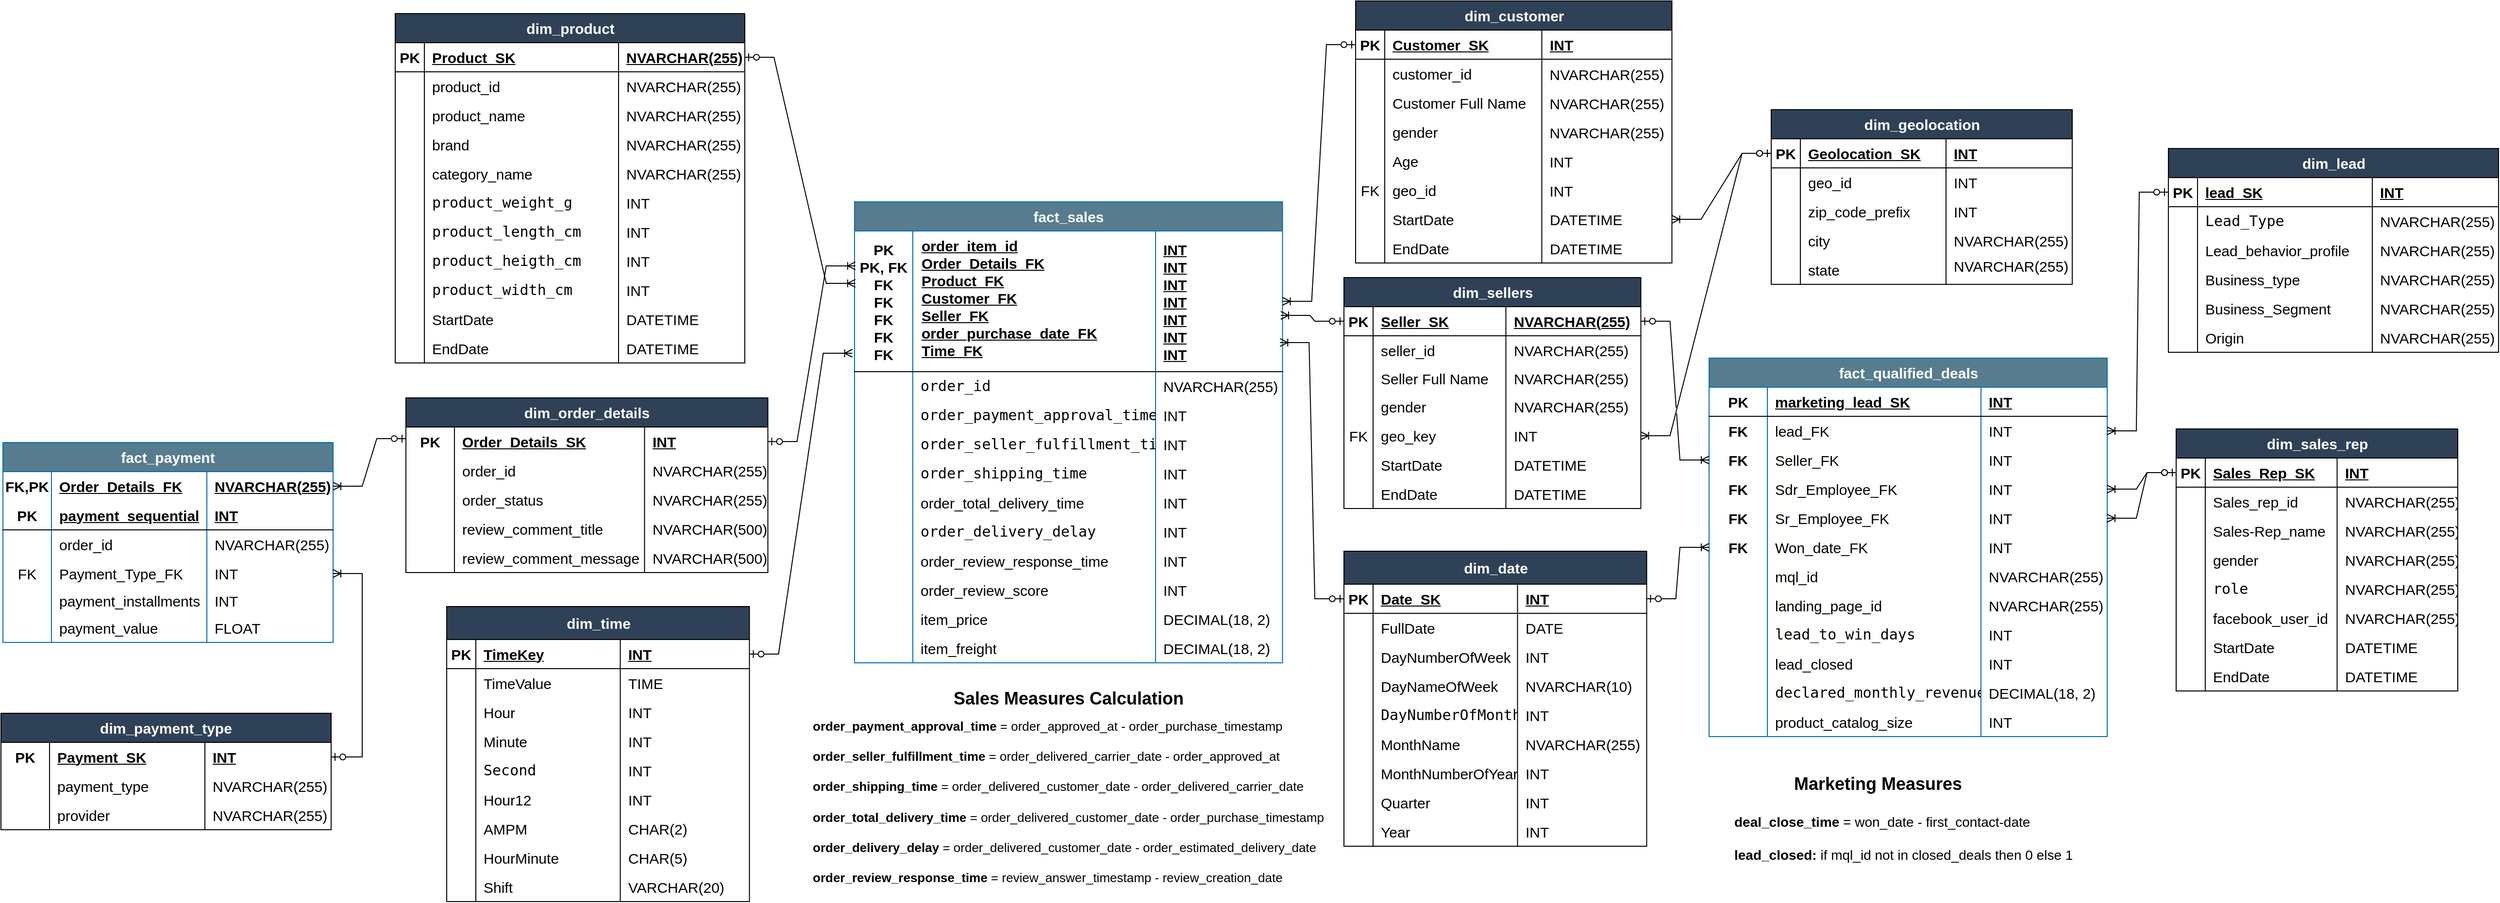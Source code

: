 <mxfile version="28.2.8">
  <diagram name="Page-1" id="uyYLpF2vpdHfLIiW-YD8">
    <mxGraphModel dx="1918" dy="571" grid="0" gridSize="10" guides="1" tooltips="1" connect="1" arrows="1" fold="1" page="1" pageScale="1" pageWidth="827" pageHeight="1169" background="#ffffff" math="0" shadow="0">
      <root>
        <mxCell id="0" />
        <mxCell id="1" parent="0" />
        <mxCell id="SNQ56c9XRR32mOw2F68g-58" value="&lt;font style=&quot;color: rgb(255, 255, 255);&quot;&gt;fact_sales&lt;/font&gt;" style="shape=table;startSize=30;container=1;collapsible=1;childLayout=tableLayout;fixedRows=1;rowLines=0;fontStyle=1;align=center;resizeLast=1;html=1;whiteSpace=wrap;fillColor=#577C8E;fontColor=#ffffff;strokeColor=#006EAF;fontSize=15;labelBorderColor=none;labelBackgroundColor=none;" parent="1" vertex="1">
          <mxGeometry x="517" y="394" width="440.75" height="475" as="geometry" />
        </mxCell>
        <mxCell id="SNQ56c9XRR32mOw2F68g-2" value="" style="shape=tableRow;horizontal=0;startSize=0;swimlaneHead=0;swimlaneBody=0;fillColor=none;collapsible=0;dropTarget=0;points=[[0,0.5],[1,0.5]];portConstraint=eastwest;top=0;left=0;right=0;bottom=1;fontSize=15;fontColor=#000000;labelBorderColor=none;labelBackgroundColor=none;strokeColor=#000000;" parent="SNQ56c9XRR32mOw2F68g-58" vertex="1">
          <mxGeometry y="30" width="440.75" height="145" as="geometry" />
        </mxCell>
        <mxCell id="SNQ56c9XRR32mOw2F68g-3" value="PK&lt;div&gt;PK, FK&lt;/div&gt;&lt;div&gt;FK&lt;/div&gt;&lt;div&gt;FK&lt;/div&gt;&lt;div&gt;FK&lt;/div&gt;&lt;div&gt;FK&lt;/div&gt;&lt;div&gt;FK&lt;/div&gt;" style="shape=partialRectangle;connectable=0;fillColor=none;top=0;left=0;bottom=0;right=0;fontStyle=1;overflow=hidden;whiteSpace=wrap;html=1;fontSize=15;fontColor=#000000;labelBorderColor=none;labelBackgroundColor=none;strokeColor=#000000;spacingTop=0;spacingRight=0;" parent="SNQ56c9XRR32mOw2F68g-2" vertex="1">
          <mxGeometry width="60" height="145" as="geometry">
            <mxRectangle width="60" height="145" as="alternateBounds" />
          </mxGeometry>
        </mxCell>
        <mxCell id="SNQ56c9XRR32mOw2F68g-4" value="order_item_id&lt;div&gt;Order_Details_FK&lt;/div&gt;&lt;div&gt;Product_FK&lt;/div&gt;&lt;div&gt;Customer_FK&lt;/div&gt;&lt;div&gt;Seller_FK&lt;/div&gt;&lt;div&gt;order_purchase_date_FK&lt;/div&gt;&lt;div&gt;Time_FK&lt;/div&gt;&lt;div&gt;&lt;br&gt;&lt;/div&gt;" style="shape=partialRectangle;connectable=0;fillColor=none;top=0;left=0;bottom=0;right=0;align=left;spacingLeft=6;fontStyle=5;overflow=hidden;whiteSpace=wrap;fontSize=15;fontColor=#000000;labelBorderColor=none;labelBackgroundColor=none;strokeColor=#000000;html=1;spacingTop=3;spacing=3;" parent="SNQ56c9XRR32mOw2F68g-2" vertex="1">
          <mxGeometry x="60" width="250" height="145" as="geometry">
            <mxRectangle width="250" height="145" as="alternateBounds" />
          </mxGeometry>
        </mxCell>
        <mxCell id="SNQ56c9XRR32mOw2F68g-41" value="INT&lt;div&gt;INT&lt;/div&gt;&lt;div&gt;INT&lt;/div&gt;&lt;div&gt;INT&lt;/div&gt;&lt;div&gt;INT&lt;/div&gt;&lt;div&gt;INT&lt;/div&gt;&lt;div&gt;INT&lt;/div&gt;" style="shape=partialRectangle;connectable=0;fillColor=none;top=0;left=0;bottom=0;right=0;align=left;spacingLeft=6;fontStyle=5;overflow=hidden;whiteSpace=wrap;html=1;fontSize=15;fontColor=#000000;labelBorderColor=none;labelBackgroundColor=none;strokeColor=#000000;" parent="SNQ56c9XRR32mOw2F68g-2" vertex="1">
          <mxGeometry x="310" width="130.75" height="145" as="geometry">
            <mxRectangle width="130.75" height="145" as="alternateBounds" />
          </mxGeometry>
        </mxCell>
        <mxCell id="SNQ56c9XRR32mOw2F68g-8" value="" style="shape=tableRow;horizontal=0;startSize=0;swimlaneHead=0;swimlaneBody=0;fillColor=none;collapsible=0;dropTarget=0;points=[[0,0.5],[1,0.5]];portConstraint=eastwest;top=0;left=0;right=0;bottom=0;fontSize=15;fontColor=#000000;labelBorderColor=none;labelBackgroundColor=none;strokeColor=#000000;" parent="SNQ56c9XRR32mOw2F68g-58" vertex="1">
          <mxGeometry y="175" width="440.75" height="30" as="geometry" />
        </mxCell>
        <mxCell id="SNQ56c9XRR32mOw2F68g-9" value="" style="shape=partialRectangle;connectable=0;fillColor=none;top=0;left=0;bottom=0;right=0;editable=1;overflow=hidden;whiteSpace=wrap;html=1;fontSize=15;fontColor=#000000;labelBorderColor=none;labelBackgroundColor=none;strokeColor=#000000;" parent="SNQ56c9XRR32mOw2F68g-8" vertex="1">
          <mxGeometry width="60" height="30" as="geometry">
            <mxRectangle width="60" height="30" as="alternateBounds" />
          </mxGeometry>
        </mxCell>
        <mxCell id="SNQ56c9XRR32mOw2F68g-10" value="&lt;pre style=&quot;border: none; margin: 0px; padding: 0px; overflow: auto; word-break: break-all; overflow-wrap: break-word; text-wrap-mode: wrap; font-family: menlo, consolas, &amp;quot;DejaVu Sans Mono&amp;quot;, monospace; line-height: 1.308;&quot; data--h-bstatus=&quot;0OBSERVED&quot;&gt;order_id&lt;/pre&gt;" style="shape=partialRectangle;connectable=0;fillColor=none;top=0;left=0;bottom=0;right=0;align=left;spacingLeft=6;overflow=hidden;whiteSpace=wrap;html=1;fontSize=15;fontColor=#000000;labelBorderColor=none;labelBackgroundColor=none;strokeColor=#000000;" parent="SNQ56c9XRR32mOw2F68g-8" vertex="1">
          <mxGeometry x="60" width="250" height="30" as="geometry">
            <mxRectangle width="250" height="30" as="alternateBounds" />
          </mxGeometry>
        </mxCell>
        <mxCell id="SNQ56c9XRR32mOw2F68g-43" value="NVARCHAR(255)" style="shape=partialRectangle;connectable=0;fillColor=none;top=0;left=0;bottom=0;right=0;align=left;spacingLeft=6;overflow=hidden;whiteSpace=wrap;html=1;fontSize=15;fontColor=#000000;labelBorderColor=none;labelBackgroundColor=none;strokeColor=#000000;" parent="SNQ56c9XRR32mOw2F68g-8" vertex="1">
          <mxGeometry x="310" width="130.75" height="30" as="geometry">
            <mxRectangle width="130.75" height="30" as="alternateBounds" />
          </mxGeometry>
        </mxCell>
        <mxCell id="SNQ56c9XRR32mOw2F68g-11" value="" style="shape=tableRow;horizontal=0;startSize=0;swimlaneHead=0;swimlaneBody=0;fillColor=none;collapsible=0;dropTarget=0;points=[[0,0.5],[1,0.5]];portConstraint=eastwest;top=0;left=0;right=0;bottom=0;fontSize=15;fontColor=#000000;labelBorderColor=none;labelBackgroundColor=none;strokeColor=#000000;" parent="SNQ56c9XRR32mOw2F68g-58" vertex="1">
          <mxGeometry y="205" width="440.75" height="30" as="geometry" />
        </mxCell>
        <mxCell id="SNQ56c9XRR32mOw2F68g-12" value="" style="shape=partialRectangle;connectable=0;fillColor=none;top=0;left=0;bottom=0;right=0;editable=1;overflow=hidden;whiteSpace=wrap;html=1;fontSize=15;fontColor=#000000;labelBorderColor=none;labelBackgroundColor=none;strokeColor=#000000;" parent="SNQ56c9XRR32mOw2F68g-11" vertex="1">
          <mxGeometry width="60" height="30" as="geometry">
            <mxRectangle width="60" height="30" as="alternateBounds" />
          </mxGeometry>
        </mxCell>
        <mxCell id="SNQ56c9XRR32mOw2F68g-13" value="&lt;pre style=&quot;border: none; margin: 0px; padding: 0px; overflow: auto; word-break: break-all; overflow-wrap: break-word; text-wrap-mode: wrap; font-family: menlo, consolas, &amp;quot;DejaVu Sans Mono&amp;quot;, monospace; line-height: 1.308;&quot; data--h-bstatus=&quot;0OBSERVED&quot;&gt;order_payment_approval_time&lt;/pre&gt;" style="shape=partialRectangle;connectable=0;fillColor=none;top=0;left=0;bottom=0;right=0;align=left;spacingLeft=6;overflow=hidden;whiteSpace=wrap;html=1;fontSize=15;fontColor=#000000;labelBorderColor=none;labelBackgroundColor=none;strokeColor=#000000;" parent="SNQ56c9XRR32mOw2F68g-11" vertex="1">
          <mxGeometry x="60" width="250" height="30" as="geometry">
            <mxRectangle width="250" height="30" as="alternateBounds" />
          </mxGeometry>
        </mxCell>
        <mxCell id="SNQ56c9XRR32mOw2F68g-44" value="INT" style="shape=partialRectangle;connectable=0;fillColor=none;top=0;left=0;bottom=0;right=0;align=left;spacingLeft=6;overflow=hidden;whiteSpace=wrap;html=1;fontSize=15;fontColor=#000000;labelBorderColor=none;labelBackgroundColor=none;strokeColor=#000000;" parent="SNQ56c9XRR32mOw2F68g-11" vertex="1">
          <mxGeometry x="310" width="130.75" height="30" as="geometry">
            <mxRectangle width="130.75" height="30" as="alternateBounds" />
          </mxGeometry>
        </mxCell>
        <mxCell id="SNQ56c9XRR32mOw2F68g-29" style="shape=tableRow;horizontal=0;startSize=0;swimlaneHead=0;swimlaneBody=0;fillColor=none;collapsible=0;dropTarget=0;points=[[0,0.5],[1,0.5]];portConstraint=eastwest;top=0;left=0;right=0;bottom=0;fontSize=15;fontColor=#000000;labelBorderColor=none;labelBackgroundColor=none;strokeColor=#000000;" parent="SNQ56c9XRR32mOw2F68g-58" vertex="1">
          <mxGeometry y="235" width="440.75" height="30" as="geometry" />
        </mxCell>
        <mxCell id="SNQ56c9XRR32mOw2F68g-30" style="shape=partialRectangle;connectable=0;fillColor=none;top=0;left=0;bottom=0;right=0;editable=1;overflow=hidden;whiteSpace=wrap;html=1;fontSize=15;fontColor=#000000;labelBorderColor=none;labelBackgroundColor=none;strokeColor=#000000;" parent="SNQ56c9XRR32mOw2F68g-29" vertex="1">
          <mxGeometry width="60" height="30" as="geometry">
            <mxRectangle width="60" height="30" as="alternateBounds" />
          </mxGeometry>
        </mxCell>
        <mxCell id="SNQ56c9XRR32mOw2F68g-31" value="&lt;pre style=&quot;border: none; margin: 0px; padding: 0px; overflow: auto; word-break: break-all; overflow-wrap: break-word; text-wrap-mode: wrap; font-family: menlo, consolas, &amp;quot;DejaVu Sans Mono&amp;quot;, monospace; line-height: 1.308;&quot; data--h-bstatus=&quot;0OBSERVED&quot;&gt;order_seller_fulfillment_time&lt;/pre&gt;" style="shape=partialRectangle;connectable=0;fillColor=none;top=0;left=0;bottom=0;right=0;align=left;spacingLeft=6;overflow=hidden;whiteSpace=wrap;html=1;fontSize=15;fontColor=#000000;labelBorderColor=none;labelBackgroundColor=none;strokeColor=#000000;" parent="SNQ56c9XRR32mOw2F68g-29" vertex="1">
          <mxGeometry x="60" width="250" height="30" as="geometry">
            <mxRectangle width="250" height="30" as="alternateBounds" />
          </mxGeometry>
        </mxCell>
        <mxCell id="SNQ56c9XRR32mOw2F68g-45" value="INT" style="shape=partialRectangle;connectable=0;fillColor=none;top=0;left=0;bottom=0;right=0;align=left;spacingLeft=6;overflow=hidden;whiteSpace=wrap;html=1;fontSize=15;fontColor=#000000;labelBorderColor=none;labelBackgroundColor=none;strokeColor=#000000;" parent="SNQ56c9XRR32mOw2F68g-29" vertex="1">
          <mxGeometry x="310" width="130.75" height="30" as="geometry">
            <mxRectangle width="130.75" height="30" as="alternateBounds" />
          </mxGeometry>
        </mxCell>
        <mxCell id="SNQ56c9XRR32mOw2F68g-26" style="shape=tableRow;horizontal=0;startSize=0;swimlaneHead=0;swimlaneBody=0;fillColor=none;collapsible=0;dropTarget=0;points=[[0,0.5],[1,0.5]];portConstraint=eastwest;top=0;left=0;right=0;bottom=0;fontSize=15;fontColor=#000000;labelBorderColor=none;labelBackgroundColor=none;strokeColor=#000000;" parent="SNQ56c9XRR32mOw2F68g-58" vertex="1">
          <mxGeometry y="265" width="440.75" height="30" as="geometry" />
        </mxCell>
        <mxCell id="SNQ56c9XRR32mOw2F68g-27" style="shape=partialRectangle;connectable=0;fillColor=none;top=0;left=0;bottom=0;right=0;editable=1;overflow=hidden;whiteSpace=wrap;html=1;fontSize=15;fontColor=#000000;labelBorderColor=none;labelBackgroundColor=none;strokeColor=#000000;" parent="SNQ56c9XRR32mOw2F68g-26" vertex="1">
          <mxGeometry width="60" height="30" as="geometry">
            <mxRectangle width="60" height="30" as="alternateBounds" />
          </mxGeometry>
        </mxCell>
        <mxCell id="SNQ56c9XRR32mOw2F68g-28" value="&lt;pre style=&quot;border: none; margin: 0px; padding: 0px; overflow: auto; word-break: break-all; overflow-wrap: break-word; text-wrap-mode: wrap; font-family: menlo, consolas, &amp;quot;DejaVu Sans Mono&amp;quot;, monospace; line-height: 1.308;&quot; data--h-bstatus=&quot;0OBSERVED&quot;&gt;order_shipping_time&lt;/pre&gt;" style="shape=partialRectangle;connectable=0;fillColor=none;top=0;left=0;bottom=0;right=0;align=left;spacingLeft=6;overflow=hidden;whiteSpace=wrap;html=1;fontSize=15;fontColor=#000000;labelBorderColor=none;labelBackgroundColor=none;strokeColor=#000000;" parent="SNQ56c9XRR32mOw2F68g-26" vertex="1">
          <mxGeometry x="60" width="250" height="30" as="geometry">
            <mxRectangle width="250" height="30" as="alternateBounds" />
          </mxGeometry>
        </mxCell>
        <mxCell id="SNQ56c9XRR32mOw2F68g-46" value="INT" style="shape=partialRectangle;connectable=0;fillColor=none;top=0;left=0;bottom=0;right=0;align=left;spacingLeft=6;overflow=hidden;whiteSpace=wrap;html=1;fontSize=15;fontColor=#000000;labelBorderColor=none;labelBackgroundColor=none;strokeColor=#000000;" parent="SNQ56c9XRR32mOw2F68g-26" vertex="1">
          <mxGeometry x="310" width="130.75" height="30" as="geometry">
            <mxRectangle width="130.75" height="30" as="alternateBounds" />
          </mxGeometry>
        </mxCell>
        <mxCell id="SNQ56c9XRR32mOw2F68g-23" style="shape=tableRow;horizontal=0;startSize=0;swimlaneHead=0;swimlaneBody=0;fillColor=none;collapsible=0;dropTarget=0;points=[[0,0.5],[1,0.5]];portConstraint=eastwest;top=0;left=0;right=0;bottom=0;fontSize=15;fontColor=#000000;labelBorderColor=none;labelBackgroundColor=none;strokeColor=#000000;" parent="SNQ56c9XRR32mOw2F68g-58" vertex="1">
          <mxGeometry y="295" width="440.75" height="30" as="geometry" />
        </mxCell>
        <mxCell id="SNQ56c9XRR32mOw2F68g-24" style="shape=partialRectangle;connectable=0;fillColor=none;top=0;left=0;bottom=0;right=0;editable=1;overflow=hidden;whiteSpace=wrap;html=1;fontSize=15;fontColor=#000000;labelBorderColor=none;labelBackgroundColor=none;strokeColor=#000000;" parent="SNQ56c9XRR32mOw2F68g-23" vertex="1">
          <mxGeometry width="60" height="30" as="geometry">
            <mxRectangle width="60" height="30" as="alternateBounds" />
          </mxGeometry>
        </mxCell>
        <mxCell id="SNQ56c9XRR32mOw2F68g-25" value="order_total_delivery_time" style="shape=partialRectangle;connectable=0;fillColor=none;top=0;left=0;bottom=0;right=0;align=left;spacingLeft=6;overflow=hidden;whiteSpace=wrap;html=1;fontSize=15;fontColor=#000000;labelBorderColor=none;labelBackgroundColor=none;strokeColor=#000000;" parent="SNQ56c9XRR32mOw2F68g-23" vertex="1">
          <mxGeometry x="60" width="250" height="30" as="geometry">
            <mxRectangle width="250" height="30" as="alternateBounds" />
          </mxGeometry>
        </mxCell>
        <mxCell id="SNQ56c9XRR32mOw2F68g-47" value="INT" style="shape=partialRectangle;connectable=0;fillColor=none;top=0;left=0;bottom=0;right=0;align=left;spacingLeft=6;overflow=hidden;whiteSpace=wrap;html=1;fontSize=15;fontColor=#000000;labelBorderColor=none;labelBackgroundColor=none;strokeColor=#000000;" parent="SNQ56c9XRR32mOw2F68g-23" vertex="1">
          <mxGeometry x="310" width="130.75" height="30" as="geometry">
            <mxRectangle width="130.75" height="30" as="alternateBounds" />
          </mxGeometry>
        </mxCell>
        <mxCell id="SNQ56c9XRR32mOw2F68g-20" style="shape=tableRow;horizontal=0;startSize=0;swimlaneHead=0;swimlaneBody=0;fillColor=none;collapsible=0;dropTarget=0;points=[[0,0.5],[1,0.5]];portConstraint=eastwest;top=0;left=0;right=0;bottom=0;fontSize=15;fontColor=#000000;labelBorderColor=none;labelBackgroundColor=none;strokeColor=#000000;" parent="SNQ56c9XRR32mOw2F68g-58" vertex="1">
          <mxGeometry y="325" width="440.75" height="30" as="geometry" />
        </mxCell>
        <mxCell id="SNQ56c9XRR32mOw2F68g-21" style="shape=partialRectangle;connectable=0;fillColor=none;top=0;left=0;bottom=0;right=0;editable=1;overflow=hidden;whiteSpace=wrap;html=1;fontSize=15;fontColor=#000000;labelBorderColor=none;labelBackgroundColor=none;strokeColor=#000000;" parent="SNQ56c9XRR32mOw2F68g-20" vertex="1">
          <mxGeometry width="60" height="30" as="geometry">
            <mxRectangle width="60" height="30" as="alternateBounds" />
          </mxGeometry>
        </mxCell>
        <mxCell id="SNQ56c9XRR32mOw2F68g-22" value="&lt;pre style=&quot;border: none; margin: 0px; padding: 0px; overflow: auto; word-break: break-all; overflow-wrap: break-word; text-wrap-mode: wrap; font-family: menlo, consolas, &amp;quot;DejaVu Sans Mono&amp;quot;, monospace; line-height: 1.308;&quot; data--h-bstatus=&quot;0OBSERVED&quot;&gt;order_delivery_delay&lt;/pre&gt;" style="shape=partialRectangle;connectable=0;fillColor=none;top=0;left=0;bottom=0;right=0;align=left;spacingLeft=6;overflow=hidden;whiteSpace=wrap;html=1;fontSize=15;fontColor=#000000;labelBorderColor=none;labelBackgroundColor=none;strokeColor=#000000;" parent="SNQ56c9XRR32mOw2F68g-20" vertex="1">
          <mxGeometry x="60" width="250" height="30" as="geometry">
            <mxRectangle width="250" height="30" as="alternateBounds" />
          </mxGeometry>
        </mxCell>
        <mxCell id="SNQ56c9XRR32mOw2F68g-48" value="INT" style="shape=partialRectangle;connectable=0;fillColor=none;top=0;left=0;bottom=0;right=0;align=left;spacingLeft=6;overflow=hidden;whiteSpace=wrap;html=1;fontSize=15;fontColor=#000000;labelBorderColor=none;labelBackgroundColor=none;strokeColor=#000000;" parent="SNQ56c9XRR32mOw2F68g-20" vertex="1">
          <mxGeometry x="310" width="130.75" height="30" as="geometry">
            <mxRectangle width="130.75" height="30" as="alternateBounds" />
          </mxGeometry>
        </mxCell>
        <mxCell id="htcTJ87A9hfYxTRruonu-88" style="shape=tableRow;horizontal=0;startSize=0;swimlaneHead=0;swimlaneBody=0;fillColor=none;collapsible=0;dropTarget=0;points=[[0,0.5],[1,0.5]];portConstraint=eastwest;top=0;left=0;right=0;bottom=0;fontSize=15;fontColor=#000000;labelBorderColor=none;labelBackgroundColor=none;strokeColor=#000000;" parent="SNQ56c9XRR32mOw2F68g-58" vertex="1">
          <mxGeometry y="355" width="440.75" height="30" as="geometry" />
        </mxCell>
        <mxCell id="htcTJ87A9hfYxTRruonu-89" style="shape=partialRectangle;connectable=0;fillColor=none;top=0;left=0;bottom=0;right=0;editable=1;overflow=hidden;whiteSpace=wrap;html=1;fontSize=15;fontColor=#000000;labelBorderColor=none;labelBackgroundColor=none;strokeColor=#000000;" parent="htcTJ87A9hfYxTRruonu-88" vertex="1">
          <mxGeometry width="60" height="30" as="geometry">
            <mxRectangle width="60" height="30" as="alternateBounds" />
          </mxGeometry>
        </mxCell>
        <mxCell id="htcTJ87A9hfYxTRruonu-90" value="order_review_response_time" style="shape=partialRectangle;connectable=0;fillColor=none;top=0;left=0;bottom=0;right=0;align=left;spacingLeft=6;overflow=hidden;whiteSpace=wrap;html=1;fontSize=15;fontColor=#000000;labelBorderColor=none;labelBackgroundColor=none;strokeColor=#000000;" parent="htcTJ87A9hfYxTRruonu-88" vertex="1">
          <mxGeometry x="60" width="250" height="30" as="geometry">
            <mxRectangle width="250" height="30" as="alternateBounds" />
          </mxGeometry>
        </mxCell>
        <mxCell id="htcTJ87A9hfYxTRruonu-91" value="INT" style="shape=partialRectangle;connectable=0;fillColor=none;top=0;left=0;bottom=0;right=0;align=left;spacingLeft=6;overflow=hidden;whiteSpace=wrap;html=1;fontSize=15;fontColor=#000000;labelBorderColor=none;labelBackgroundColor=none;strokeColor=#000000;" parent="htcTJ87A9hfYxTRruonu-88" vertex="1">
          <mxGeometry x="310" width="130.75" height="30" as="geometry">
            <mxRectangle width="130.75" height="30" as="alternateBounds" />
          </mxGeometry>
        </mxCell>
        <mxCell id="SNQ56c9XRR32mOw2F68g-65" value="" style="shape=tableRow;horizontal=0;startSize=0;swimlaneHead=0;swimlaneBody=0;fillColor=none;collapsible=0;dropTarget=0;points=[[0,0.5],[1,0.5]];portConstraint=eastwest;top=0;left=0;right=0;bottom=0;html=1;fontSize=15;fontColor=#000000;labelBorderColor=none;labelBackgroundColor=none;strokeColor=#000000;" parent="SNQ56c9XRR32mOw2F68g-58" vertex="1">
          <mxGeometry y="385" width="440.75" height="30" as="geometry" />
        </mxCell>
        <mxCell id="SNQ56c9XRR32mOw2F68g-66" value="" style="shape=partialRectangle;connectable=0;fillColor=none;top=0;left=0;bottom=0;right=0;editable=1;overflow=hidden;html=1;whiteSpace=wrap;fontSize=15;fontColor=#000000;labelBorderColor=none;labelBackgroundColor=none;strokeColor=#000000;fontStyle=1" parent="SNQ56c9XRR32mOw2F68g-65" vertex="1">
          <mxGeometry width="60" height="30" as="geometry">
            <mxRectangle width="60" height="30" as="alternateBounds" />
          </mxGeometry>
        </mxCell>
        <mxCell id="SNQ56c9XRR32mOw2F68g-67" value="order_review_score" style="shape=partialRectangle;connectable=0;fillColor=none;top=0;left=0;bottom=0;right=0;align=left;spacingLeft=6;overflow=hidden;html=1;whiteSpace=wrap;fontSize=15;fontColor=#000000;labelBorderColor=none;labelBackgroundColor=none;strokeColor=#000000;" parent="SNQ56c9XRR32mOw2F68g-65" vertex="1">
          <mxGeometry x="60" width="250" height="30" as="geometry">
            <mxRectangle width="250" height="30" as="alternateBounds" />
          </mxGeometry>
        </mxCell>
        <mxCell id="SNQ56c9XRR32mOw2F68g-73" value="INT" style="shape=partialRectangle;connectable=0;fillColor=none;top=0;left=0;bottom=0;right=0;align=left;spacingLeft=6;overflow=hidden;html=1;whiteSpace=wrap;fontSize=15;fontColor=#000000;labelBorderColor=none;labelBackgroundColor=none;strokeColor=#000000;" parent="SNQ56c9XRR32mOw2F68g-65" vertex="1">
          <mxGeometry x="310" width="130.75" height="30" as="geometry">
            <mxRectangle width="130.75" height="30" as="alternateBounds" />
          </mxGeometry>
        </mxCell>
        <mxCell id="SNQ56c9XRR32mOw2F68g-68" value="" style="shape=tableRow;horizontal=0;startSize=0;swimlaneHead=0;swimlaneBody=0;fillColor=none;collapsible=0;dropTarget=0;points=[[0,0.5],[1,0.5]];portConstraint=eastwest;top=0;left=0;right=0;bottom=0;html=1;fontSize=15;fontColor=#000000;labelBorderColor=none;labelBackgroundColor=none;strokeColor=#000000;" parent="SNQ56c9XRR32mOw2F68g-58" vertex="1">
          <mxGeometry y="415" width="440.75" height="30" as="geometry" />
        </mxCell>
        <mxCell id="SNQ56c9XRR32mOw2F68g-69" value="" style="shape=partialRectangle;connectable=0;fillColor=none;top=0;left=0;bottom=0;right=0;editable=1;overflow=hidden;html=1;whiteSpace=wrap;fontSize=15;fontColor=#000000;labelBorderColor=none;labelBackgroundColor=none;strokeColor=#000000;fontStyle=1" parent="SNQ56c9XRR32mOw2F68g-68" vertex="1">
          <mxGeometry width="60" height="30" as="geometry">
            <mxRectangle width="60" height="30" as="alternateBounds" />
          </mxGeometry>
        </mxCell>
        <mxCell id="SNQ56c9XRR32mOw2F68g-70" value="item_price" style="shape=partialRectangle;connectable=0;fillColor=none;top=0;left=0;bottom=0;right=0;align=left;spacingLeft=6;overflow=hidden;html=1;whiteSpace=wrap;fontSize=15;fontColor=#000000;labelBorderColor=none;labelBackgroundColor=none;strokeColor=#000000;" parent="SNQ56c9XRR32mOw2F68g-68" vertex="1">
          <mxGeometry x="60" width="250" height="30" as="geometry">
            <mxRectangle width="250" height="30" as="alternateBounds" />
          </mxGeometry>
        </mxCell>
        <mxCell id="SNQ56c9XRR32mOw2F68g-74" value="DECIMAL(18, 2)" style="shape=partialRectangle;connectable=0;fillColor=none;top=0;left=0;bottom=0;right=0;align=left;spacingLeft=6;overflow=hidden;html=1;whiteSpace=wrap;fontSize=15;fontColor=#000000;labelBorderColor=none;labelBackgroundColor=none;strokeColor=#000000;" parent="SNQ56c9XRR32mOw2F68g-68" vertex="1">
          <mxGeometry x="310" width="130.75" height="30" as="geometry">
            <mxRectangle width="130.75" height="30" as="alternateBounds" />
          </mxGeometry>
        </mxCell>
        <mxCell id="htcTJ87A9hfYxTRruonu-9" style="shape=tableRow;horizontal=0;startSize=0;swimlaneHead=0;swimlaneBody=0;fillColor=none;collapsible=0;dropTarget=0;points=[[0,0.5],[1,0.5]];portConstraint=eastwest;top=0;left=0;right=0;bottom=0;html=1;fontSize=15;fontColor=#000000;labelBorderColor=none;labelBackgroundColor=none;strokeColor=#000000;" parent="SNQ56c9XRR32mOw2F68g-58" vertex="1">
          <mxGeometry y="445" width="440.75" height="30" as="geometry" />
        </mxCell>
        <mxCell id="htcTJ87A9hfYxTRruonu-10" value="" style="shape=partialRectangle;connectable=0;fillColor=none;top=0;left=0;bottom=0;right=0;editable=1;overflow=hidden;html=1;whiteSpace=wrap;fontSize=15;fontColor=#000000;labelBorderColor=none;labelBackgroundColor=none;strokeColor=#000000;fontStyle=1" parent="htcTJ87A9hfYxTRruonu-9" vertex="1">
          <mxGeometry width="60" height="30" as="geometry">
            <mxRectangle width="60" height="30" as="alternateBounds" />
          </mxGeometry>
        </mxCell>
        <mxCell id="htcTJ87A9hfYxTRruonu-11" value="item_freight" style="shape=partialRectangle;connectable=0;fillColor=none;top=0;left=0;bottom=0;right=0;align=left;spacingLeft=6;overflow=hidden;html=1;whiteSpace=wrap;fontSize=15;fontColor=#000000;labelBorderColor=none;labelBackgroundColor=none;strokeColor=#000000;" parent="htcTJ87A9hfYxTRruonu-9" vertex="1">
          <mxGeometry x="60" width="250" height="30" as="geometry">
            <mxRectangle width="250" height="30" as="alternateBounds" />
          </mxGeometry>
        </mxCell>
        <mxCell id="htcTJ87A9hfYxTRruonu-12" value="DECIMAL(18, 2)" style="shape=partialRectangle;connectable=0;fillColor=none;top=0;left=0;bottom=0;right=0;align=left;spacingLeft=6;overflow=hidden;html=1;whiteSpace=wrap;fontSize=15;fontColor=#000000;labelBorderColor=none;labelBackgroundColor=none;strokeColor=#000000;" parent="htcTJ87A9hfYxTRruonu-9" vertex="1">
          <mxGeometry x="310" width="130.75" height="30" as="geometry">
            <mxRectangle width="130.75" height="30" as="alternateBounds" />
          </mxGeometry>
        </mxCell>
        <mxCell id="SNQ56c9XRR32mOw2F68g-121" value="&lt;font style=&quot;color: rgb(255, 255, 255);&quot;&gt;dim_customer&lt;/font&gt;" style="shape=table;startSize=30;container=1;collapsible=1;childLayout=tableLayout;fixedRows=1;rowLines=0;fontStyle=1;align=center;resizeLast=1;html=1;fillColor=#2F4157;fontColor=#000000;strokeColor=#000000;fontSize=15;labelBorderColor=none;labelBackgroundColor=none;" parent="1" vertex="1">
          <mxGeometry x="1033" y="187" width="325.75" height="270" as="geometry" />
        </mxCell>
        <mxCell id="SNQ56c9XRR32mOw2F68g-122" value="" style="shape=tableRow;horizontal=0;startSize=0;swimlaneHead=0;swimlaneBody=0;fillColor=none;collapsible=0;dropTarget=0;points=[[0,0.5],[1,0.5]];portConstraint=eastwest;top=0;left=0;right=0;bottom=1;fontSize=15;fontColor=#000000;labelBorderColor=none;labelBackgroundColor=none;strokeColor=#000000;" parent="SNQ56c9XRR32mOw2F68g-121" vertex="1">
          <mxGeometry y="30" width="325.75" height="30" as="geometry" />
        </mxCell>
        <mxCell id="SNQ56c9XRR32mOw2F68g-123" value="PK" style="shape=partialRectangle;connectable=0;fillColor=none;top=0;left=0;bottom=0;right=0;fontStyle=1;overflow=hidden;whiteSpace=wrap;html=1;fontSize=15;fontColor=#000000;labelBorderColor=none;labelBackgroundColor=none;strokeColor=#000000;" parent="SNQ56c9XRR32mOw2F68g-122" vertex="1">
          <mxGeometry width="30" height="30" as="geometry">
            <mxRectangle width="30" height="30" as="alternateBounds" />
          </mxGeometry>
        </mxCell>
        <mxCell id="SNQ56c9XRR32mOw2F68g-124" value="Customer_SK" style="shape=partialRectangle;connectable=0;fillColor=none;top=0;left=0;bottom=0;right=0;align=left;spacingLeft=6;fontStyle=5;overflow=hidden;whiteSpace=wrap;html=1;fontSize=15;fontColor=#000000;labelBorderColor=none;labelBackgroundColor=none;strokeColor=#000000;" parent="SNQ56c9XRR32mOw2F68g-122" vertex="1">
          <mxGeometry x="30" width="161.75" height="30" as="geometry">
            <mxRectangle width="161.75" height="30" as="alternateBounds" />
          </mxGeometry>
        </mxCell>
        <mxCell id="SNQ56c9XRR32mOw2F68g-138" value="INT" style="shape=partialRectangle;connectable=0;fillColor=none;top=0;left=0;bottom=0;right=0;align=left;spacingLeft=6;fontStyle=5;overflow=hidden;whiteSpace=wrap;html=1;fontSize=15;fontColor=#000000;labelBorderColor=none;labelBackgroundColor=none;strokeColor=#000000;" parent="SNQ56c9XRR32mOw2F68g-122" vertex="1">
          <mxGeometry x="191.75" width="134" height="30" as="geometry">
            <mxRectangle width="134" height="30" as="alternateBounds" />
          </mxGeometry>
        </mxCell>
        <mxCell id="gbYORV3196jYDVE8izWD-5" style="shape=tableRow;horizontal=0;startSize=0;swimlaneHead=0;swimlaneBody=0;fillColor=none;collapsible=0;dropTarget=0;points=[[0,0.5],[1,0.5]];portConstraint=eastwest;top=0;left=0;right=0;bottom=0;fontSize=15;fontColor=#000000;labelBorderColor=none;labelBackgroundColor=none;strokeColor=#000000;" parent="SNQ56c9XRR32mOw2F68g-121" vertex="1">
          <mxGeometry y="60" width="325.75" height="30" as="geometry" />
        </mxCell>
        <mxCell id="gbYORV3196jYDVE8izWD-6" style="shape=partialRectangle;connectable=0;fillColor=none;top=0;left=0;bottom=0;right=0;editable=1;overflow=hidden;whiteSpace=wrap;html=1;fontSize=15;fontColor=#000000;labelBorderColor=none;labelBackgroundColor=none;strokeColor=#000000;" parent="gbYORV3196jYDVE8izWD-5" vertex="1">
          <mxGeometry width="30" height="30" as="geometry">
            <mxRectangle width="30" height="30" as="alternateBounds" />
          </mxGeometry>
        </mxCell>
        <mxCell id="gbYORV3196jYDVE8izWD-7" value="customer_id" style="shape=partialRectangle;connectable=0;fillColor=none;top=0;left=0;bottom=0;right=0;align=left;spacingLeft=6;overflow=hidden;whiteSpace=wrap;html=1;fontSize=15;fontColor=#000000;labelBorderColor=none;labelBackgroundColor=none;strokeColor=#000000;" parent="gbYORV3196jYDVE8izWD-5" vertex="1">
          <mxGeometry x="30" width="161.75" height="30" as="geometry">
            <mxRectangle width="161.75" height="30" as="alternateBounds" />
          </mxGeometry>
        </mxCell>
        <mxCell id="gbYORV3196jYDVE8izWD-8" value="NVARCHAR(255)" style="shape=partialRectangle;connectable=0;fillColor=none;top=0;left=0;bottom=0;right=0;align=left;spacingLeft=6;overflow=hidden;fontSize=15;fontColor=#000000;labelBorderColor=none;labelBackgroundColor=none;strokeColor=#000000;" parent="gbYORV3196jYDVE8izWD-5" vertex="1">
          <mxGeometry x="191.75" width="134" height="30" as="geometry">
            <mxRectangle width="134" height="30" as="alternateBounds" />
          </mxGeometry>
        </mxCell>
        <mxCell id="SNQ56c9XRR32mOw2F68g-125" value="" style="shape=tableRow;horizontal=0;startSize=0;swimlaneHead=0;swimlaneBody=0;fillColor=none;collapsible=0;dropTarget=0;points=[[0,0.5],[1,0.5]];portConstraint=eastwest;top=0;left=0;right=0;bottom=0;fontSize=15;fontColor=#000000;labelBorderColor=none;labelBackgroundColor=none;strokeColor=#000000;" parent="SNQ56c9XRR32mOw2F68g-121" vertex="1">
          <mxGeometry y="90" width="325.75" height="30" as="geometry" />
        </mxCell>
        <mxCell id="SNQ56c9XRR32mOw2F68g-126" value="" style="shape=partialRectangle;connectable=0;fillColor=none;top=0;left=0;bottom=0;right=0;editable=1;overflow=hidden;whiteSpace=wrap;html=1;fontSize=15;fontColor=#000000;labelBorderColor=none;labelBackgroundColor=none;strokeColor=#000000;" parent="SNQ56c9XRR32mOw2F68g-125" vertex="1">
          <mxGeometry width="30" height="30" as="geometry">
            <mxRectangle width="30" height="30" as="alternateBounds" />
          </mxGeometry>
        </mxCell>
        <mxCell id="SNQ56c9XRR32mOw2F68g-127" value="Customer Full Name" style="shape=partialRectangle;connectable=0;fillColor=none;top=0;left=0;bottom=0;right=0;align=left;spacingLeft=6;overflow=hidden;whiteSpace=wrap;html=1;fontSize=15;fontColor=#000000;labelBorderColor=none;labelBackgroundColor=none;strokeColor=#000000;" parent="SNQ56c9XRR32mOw2F68g-125" vertex="1">
          <mxGeometry x="30" width="161.75" height="30" as="geometry">
            <mxRectangle width="161.75" height="30" as="alternateBounds" />
          </mxGeometry>
        </mxCell>
        <mxCell id="SNQ56c9XRR32mOw2F68g-139" value="NVARCHAR(255)" style="shape=partialRectangle;connectable=0;fillColor=none;top=0;left=0;bottom=0;right=0;align=left;spacingLeft=6;overflow=hidden;fontSize=15;fontColor=#000000;labelBorderColor=none;labelBackgroundColor=none;strokeColor=#000000;" parent="SNQ56c9XRR32mOw2F68g-125" vertex="1">
          <mxGeometry x="191.75" width="134" height="30" as="geometry">
            <mxRectangle width="134" height="30" as="alternateBounds" />
          </mxGeometry>
        </mxCell>
        <mxCell id="SNQ56c9XRR32mOw2F68g-128" value="" style="shape=tableRow;horizontal=0;startSize=0;swimlaneHead=0;swimlaneBody=0;fillColor=none;collapsible=0;dropTarget=0;points=[[0,0.5],[1,0.5]];portConstraint=eastwest;top=0;left=0;right=0;bottom=0;fontSize=15;fontColor=#000000;labelBorderColor=none;labelBackgroundColor=none;strokeColor=#000000;" parent="SNQ56c9XRR32mOw2F68g-121" vertex="1">
          <mxGeometry y="120" width="325.75" height="30" as="geometry" />
        </mxCell>
        <mxCell id="SNQ56c9XRR32mOw2F68g-129" value="" style="shape=partialRectangle;connectable=0;fillColor=none;top=0;left=0;bottom=0;right=0;editable=1;overflow=hidden;whiteSpace=wrap;html=1;fontSize=15;fontColor=#000000;labelBorderColor=none;labelBackgroundColor=none;strokeColor=#000000;" parent="SNQ56c9XRR32mOw2F68g-128" vertex="1">
          <mxGeometry width="30" height="30" as="geometry">
            <mxRectangle width="30" height="30" as="alternateBounds" />
          </mxGeometry>
        </mxCell>
        <mxCell id="SNQ56c9XRR32mOw2F68g-130" value="gender" style="shape=partialRectangle;connectable=0;fillColor=none;top=0;left=0;bottom=0;right=0;align=left;spacingLeft=6;overflow=hidden;whiteSpace=wrap;html=1;fontSize=15;fontColor=#000000;labelBorderColor=none;labelBackgroundColor=none;strokeColor=#000000;" parent="SNQ56c9XRR32mOw2F68g-128" vertex="1">
          <mxGeometry x="30" width="161.75" height="30" as="geometry">
            <mxRectangle width="161.75" height="30" as="alternateBounds" />
          </mxGeometry>
        </mxCell>
        <mxCell id="SNQ56c9XRR32mOw2F68g-140" value="NVARCHAR(255)" style="shape=partialRectangle;connectable=0;fillColor=none;top=0;left=0;bottom=0;right=0;align=left;spacingLeft=6;overflow=hidden;fontSize=15;fontColor=#000000;labelBorderColor=none;labelBackgroundColor=none;strokeColor=#000000;" parent="SNQ56c9XRR32mOw2F68g-128" vertex="1">
          <mxGeometry x="191.75" width="134" height="30" as="geometry">
            <mxRectangle width="134" height="30" as="alternateBounds" />
          </mxGeometry>
        </mxCell>
        <mxCell id="SNQ56c9XRR32mOw2F68g-131" value="" style="shape=tableRow;horizontal=0;startSize=0;swimlaneHead=0;swimlaneBody=0;fillColor=none;collapsible=0;dropTarget=0;points=[[0,0.5],[1,0.5]];portConstraint=eastwest;top=0;left=0;right=0;bottom=0;fontSize=15;fontColor=#000000;labelBorderColor=none;labelBackgroundColor=none;strokeColor=#000000;" parent="SNQ56c9XRR32mOw2F68g-121" vertex="1">
          <mxGeometry y="150" width="325.75" height="30" as="geometry" />
        </mxCell>
        <mxCell id="SNQ56c9XRR32mOw2F68g-132" value="" style="shape=partialRectangle;connectable=0;fillColor=none;top=0;left=0;bottom=0;right=0;editable=1;overflow=hidden;whiteSpace=wrap;html=1;fontSize=15;fontColor=#000000;labelBorderColor=none;labelBackgroundColor=none;strokeColor=#000000;" parent="SNQ56c9XRR32mOw2F68g-131" vertex="1">
          <mxGeometry width="30" height="30" as="geometry">
            <mxRectangle width="30" height="30" as="alternateBounds" />
          </mxGeometry>
        </mxCell>
        <mxCell id="SNQ56c9XRR32mOw2F68g-133" value="Age" style="shape=partialRectangle;connectable=0;fillColor=none;top=0;left=0;bottom=0;right=0;align=left;spacingLeft=6;overflow=hidden;whiteSpace=wrap;html=1;fontSize=15;fontColor=#000000;labelBorderColor=none;labelBackgroundColor=none;strokeColor=#000000;" parent="SNQ56c9XRR32mOw2F68g-131" vertex="1">
          <mxGeometry x="30" width="161.75" height="30" as="geometry">
            <mxRectangle width="161.75" height="30" as="alternateBounds" />
          </mxGeometry>
        </mxCell>
        <mxCell id="SNQ56c9XRR32mOw2F68g-141" value="INT" style="shape=partialRectangle;connectable=0;fillColor=none;top=0;left=0;bottom=0;right=0;align=left;spacingLeft=6;overflow=hidden;fontSize=15;fontColor=#000000;labelBorderColor=none;labelBackgroundColor=none;strokeColor=#000000;" parent="SNQ56c9XRR32mOw2F68g-131" vertex="1">
          <mxGeometry x="191.75" width="134" height="30" as="geometry">
            <mxRectangle width="134" height="30" as="alternateBounds" />
          </mxGeometry>
        </mxCell>
        <mxCell id="XDzjaHD1MAUmJ3mkmiZD-13" style="shape=tableRow;horizontal=0;startSize=0;swimlaneHead=0;swimlaneBody=0;fillColor=none;collapsible=0;dropTarget=0;points=[[0,0.5],[1,0.5]];portConstraint=eastwest;top=0;left=0;right=0;bottom=0;fontSize=15;fontColor=#000000;labelBorderColor=none;labelBackgroundColor=none;strokeColor=#000000;" parent="SNQ56c9XRR32mOw2F68g-121" vertex="1">
          <mxGeometry y="180" width="325.75" height="30" as="geometry" />
        </mxCell>
        <mxCell id="XDzjaHD1MAUmJ3mkmiZD-14" value="FK" style="shape=partialRectangle;connectable=0;fillColor=none;top=0;left=0;bottom=0;right=0;editable=1;overflow=hidden;whiteSpace=wrap;html=1;fontSize=15;fontColor=#000000;labelBorderColor=none;labelBackgroundColor=none;strokeColor=#000000;" parent="XDzjaHD1MAUmJ3mkmiZD-13" vertex="1">
          <mxGeometry width="30" height="30" as="geometry">
            <mxRectangle width="30" height="30" as="alternateBounds" />
          </mxGeometry>
        </mxCell>
        <mxCell id="XDzjaHD1MAUmJ3mkmiZD-15" value="geo_id" style="shape=partialRectangle;connectable=0;fillColor=none;top=0;left=0;bottom=0;right=0;align=left;spacingLeft=6;overflow=hidden;whiteSpace=wrap;html=1;fontSize=15;fontColor=#000000;labelBorderColor=none;labelBackgroundColor=none;strokeColor=#000000;" parent="XDzjaHD1MAUmJ3mkmiZD-13" vertex="1">
          <mxGeometry x="30" width="161.75" height="30" as="geometry">
            <mxRectangle width="161.75" height="30" as="alternateBounds" />
          </mxGeometry>
        </mxCell>
        <mxCell id="XDzjaHD1MAUmJ3mkmiZD-16" value="INT" style="shape=partialRectangle;connectable=0;fillColor=none;top=0;left=0;bottom=0;right=0;align=left;spacingLeft=6;overflow=hidden;fontSize=15;fontColor=#000000;labelBorderColor=none;labelBackgroundColor=none;strokeColor=#000000;" parent="XDzjaHD1MAUmJ3mkmiZD-13" vertex="1">
          <mxGeometry x="191.75" width="134" height="30" as="geometry">
            <mxRectangle width="134" height="30" as="alternateBounds" />
          </mxGeometry>
        </mxCell>
        <mxCell id="SNQ56c9XRR32mOw2F68g-142" style="shape=tableRow;horizontal=0;startSize=0;swimlaneHead=0;swimlaneBody=0;fillColor=none;collapsible=0;dropTarget=0;points=[[0,0.5],[1,0.5]];portConstraint=eastwest;top=0;left=0;right=0;bottom=0;fontSize=15;fontColor=#000000;labelBorderColor=none;labelBackgroundColor=none;strokeColor=#000000;" parent="SNQ56c9XRR32mOw2F68g-121" vertex="1">
          <mxGeometry y="210" width="325.75" height="30" as="geometry" />
        </mxCell>
        <mxCell id="SNQ56c9XRR32mOw2F68g-143" value="" style="shape=partialRectangle;connectable=0;fillColor=none;top=0;left=0;bottom=0;right=0;editable=1;overflow=hidden;whiteSpace=wrap;html=1;fontSize=15;fontColor=#000000;labelBorderColor=none;labelBackgroundColor=none;strokeColor=#000000;" parent="SNQ56c9XRR32mOw2F68g-142" vertex="1">
          <mxGeometry width="30" height="30" as="geometry">
            <mxRectangle width="30" height="30" as="alternateBounds" />
          </mxGeometry>
        </mxCell>
        <mxCell id="SNQ56c9XRR32mOw2F68g-144" value="StartDate" style="shape=partialRectangle;connectable=0;fillColor=none;top=0;left=0;bottom=0;right=0;align=left;spacingLeft=6;overflow=hidden;whiteSpace=wrap;html=1;fontSize=15;fontColor=#000000;labelBorderColor=none;labelBackgroundColor=none;strokeColor=#000000;" parent="SNQ56c9XRR32mOw2F68g-142" vertex="1">
          <mxGeometry x="30" width="161.75" height="30" as="geometry">
            <mxRectangle width="161.75" height="30" as="alternateBounds" />
          </mxGeometry>
        </mxCell>
        <mxCell id="SNQ56c9XRR32mOw2F68g-145" value="DATETIME" style="shape=partialRectangle;connectable=0;fillColor=none;top=0;left=0;bottom=0;right=0;align=left;spacingLeft=6;overflow=hidden;whiteSpace=wrap;html=1;fontSize=15;fontColor=#000000;labelBorderColor=none;labelBackgroundColor=none;strokeColor=#000000;" parent="SNQ56c9XRR32mOw2F68g-142" vertex="1">
          <mxGeometry x="191.75" width="134" height="30" as="geometry">
            <mxRectangle width="134" height="30" as="alternateBounds" />
          </mxGeometry>
        </mxCell>
        <mxCell id="gbYORV3196jYDVE8izWD-9" style="shape=tableRow;horizontal=0;startSize=0;swimlaneHead=0;swimlaneBody=0;fillColor=none;collapsible=0;dropTarget=0;points=[[0,0.5],[1,0.5]];portConstraint=eastwest;top=0;left=0;right=0;bottom=0;fontSize=15;fontColor=#000000;labelBorderColor=none;labelBackgroundColor=none;strokeColor=#000000;" parent="SNQ56c9XRR32mOw2F68g-121" vertex="1">
          <mxGeometry y="240" width="325.75" height="30" as="geometry" />
        </mxCell>
        <mxCell id="gbYORV3196jYDVE8izWD-10" style="shape=partialRectangle;connectable=0;fillColor=none;top=0;left=0;bottom=0;right=0;editable=1;overflow=hidden;whiteSpace=wrap;html=1;fontSize=15;fontColor=#000000;labelBorderColor=none;labelBackgroundColor=none;strokeColor=#000000;" parent="gbYORV3196jYDVE8izWD-9" vertex="1">
          <mxGeometry width="30" height="30" as="geometry">
            <mxRectangle width="30" height="30" as="alternateBounds" />
          </mxGeometry>
        </mxCell>
        <mxCell id="gbYORV3196jYDVE8izWD-11" value="EndDate" style="shape=partialRectangle;connectable=0;fillColor=none;top=0;left=0;bottom=0;right=0;align=left;spacingLeft=6;overflow=hidden;whiteSpace=wrap;html=1;fontSize=15;fontColor=#000000;labelBorderColor=none;labelBackgroundColor=none;strokeColor=#000000;" parent="gbYORV3196jYDVE8izWD-9" vertex="1">
          <mxGeometry x="30" width="161.75" height="30" as="geometry">
            <mxRectangle width="161.75" height="30" as="alternateBounds" />
          </mxGeometry>
        </mxCell>
        <mxCell id="gbYORV3196jYDVE8izWD-12" value="DATETIME" style="shape=partialRectangle;connectable=0;fillColor=none;top=0;left=0;bottom=0;right=0;align=left;spacingLeft=6;overflow=hidden;whiteSpace=wrap;html=1;fontSize=15;fontColor=#000000;labelBorderColor=none;labelBackgroundColor=none;strokeColor=#000000;" parent="gbYORV3196jYDVE8izWD-9" vertex="1">
          <mxGeometry x="191.75" width="134" height="30" as="geometry">
            <mxRectangle width="134" height="30" as="alternateBounds" />
          </mxGeometry>
        </mxCell>
        <mxCell id="SNQ56c9XRR32mOw2F68g-146" value="&lt;font style=&quot;color: rgb(255, 255, 255);&quot;&gt;dim_geolocation&lt;/font&gt;" style="shape=table;startSize=30;container=1;collapsible=1;childLayout=tableLayout;fixedRows=1;rowLines=0;fontStyle=1;align=center;resizeLast=1;html=1;fillColor=#2F4157;fontColor=#000000;strokeColor=#000000;fontSize=15;labelBorderColor=none;labelBackgroundColor=none;" parent="1" vertex="1">
          <mxGeometry x="1461" y="299" width="310" height="180" as="geometry" />
        </mxCell>
        <mxCell id="SNQ56c9XRR32mOw2F68g-147" value="" style="shape=tableRow;horizontal=0;startSize=0;swimlaneHead=0;swimlaneBody=0;fillColor=none;collapsible=0;dropTarget=0;points=[[0,0.5],[1,0.5]];portConstraint=eastwest;top=0;left=0;right=0;bottom=1;fontSize=15;fontColor=#000000;labelBorderColor=none;labelBackgroundColor=none;strokeColor=#000000;" parent="SNQ56c9XRR32mOw2F68g-146" vertex="1">
          <mxGeometry y="30" width="310" height="30" as="geometry" />
        </mxCell>
        <mxCell id="SNQ56c9XRR32mOw2F68g-148" value="PK" style="shape=partialRectangle;connectable=0;fillColor=none;top=0;left=0;bottom=0;right=0;fontStyle=1;overflow=hidden;whiteSpace=wrap;html=1;fontSize=15;fontColor=#000000;labelBorderColor=none;labelBackgroundColor=none;strokeColor=#000000;" parent="SNQ56c9XRR32mOw2F68g-147" vertex="1">
          <mxGeometry width="30" height="30" as="geometry">
            <mxRectangle width="30" height="30" as="alternateBounds" />
          </mxGeometry>
        </mxCell>
        <mxCell id="SNQ56c9XRR32mOw2F68g-149" value="Geolocation_SK" style="shape=partialRectangle;connectable=0;fillColor=none;top=0;left=0;bottom=0;right=0;align=left;spacingLeft=6;fontStyle=5;overflow=hidden;whiteSpace=wrap;html=1;fontSize=15;fontColor=#000000;labelBorderColor=none;labelBackgroundColor=none;strokeColor=#000000;" parent="SNQ56c9XRR32mOw2F68g-147" vertex="1">
          <mxGeometry x="30" width="150" height="30" as="geometry">
            <mxRectangle width="150" height="30" as="alternateBounds" />
          </mxGeometry>
        </mxCell>
        <mxCell id="SNQ56c9XRR32mOw2F68g-159" value="INT" style="shape=partialRectangle;connectable=0;fillColor=none;top=0;left=0;bottom=0;right=0;align=left;spacingLeft=6;fontStyle=5;overflow=hidden;whiteSpace=wrap;html=1;fontSize=15;fontColor=#000000;labelBorderColor=none;labelBackgroundColor=none;strokeColor=#000000;" parent="SNQ56c9XRR32mOw2F68g-147" vertex="1">
          <mxGeometry x="180" width="130" height="30" as="geometry">
            <mxRectangle width="130" height="30" as="alternateBounds" />
          </mxGeometry>
        </mxCell>
        <mxCell id="gbYORV3196jYDVE8izWD-1" style="shape=tableRow;horizontal=0;startSize=0;swimlaneHead=0;swimlaneBody=0;fillColor=none;collapsible=0;dropTarget=0;points=[[0,0.5],[1,0.5]];portConstraint=eastwest;top=0;left=0;right=0;bottom=0;fontSize=15;fontColor=#000000;labelBorderColor=none;labelBackgroundColor=none;strokeColor=#000000;" parent="SNQ56c9XRR32mOw2F68g-146" vertex="1">
          <mxGeometry y="60" width="310" height="30" as="geometry" />
        </mxCell>
        <mxCell id="gbYORV3196jYDVE8izWD-2" style="shape=partialRectangle;connectable=0;fillColor=none;top=0;left=0;bottom=0;right=0;editable=1;overflow=hidden;whiteSpace=wrap;html=1;fontSize=15;fontColor=#000000;labelBorderColor=none;labelBackgroundColor=none;strokeColor=#000000;" parent="gbYORV3196jYDVE8izWD-1" vertex="1">
          <mxGeometry width="30" height="30" as="geometry">
            <mxRectangle width="30" height="30" as="alternateBounds" />
          </mxGeometry>
        </mxCell>
        <mxCell id="gbYORV3196jYDVE8izWD-3" value="geo_id&lt;span style=&quot;white-space: pre;&quot;&gt;&#x9;&lt;/span&gt;" style="shape=partialRectangle;connectable=0;fillColor=none;top=0;left=0;bottom=0;right=0;align=left;spacingLeft=6;overflow=hidden;whiteSpace=wrap;html=1;fontSize=15;fontColor=#000000;labelBorderColor=none;labelBackgroundColor=none;strokeColor=#000000;" parent="gbYORV3196jYDVE8izWD-1" vertex="1">
          <mxGeometry x="30" width="150" height="30" as="geometry">
            <mxRectangle width="150" height="30" as="alternateBounds" />
          </mxGeometry>
        </mxCell>
        <mxCell id="gbYORV3196jYDVE8izWD-4" value="INT" style="shape=partialRectangle;connectable=0;fillColor=none;top=0;left=0;bottom=0;right=0;align=left;spacingLeft=6;overflow=hidden;whiteSpace=wrap;html=1;fontSize=15;fontColor=#000000;labelBorderColor=none;labelBackgroundColor=none;strokeColor=#000000;" parent="gbYORV3196jYDVE8izWD-1" vertex="1">
          <mxGeometry x="180" width="130" height="30" as="geometry">
            <mxRectangle width="130" height="30" as="alternateBounds" />
          </mxGeometry>
        </mxCell>
        <mxCell id="SNQ56c9XRR32mOw2F68g-150" value="" style="shape=tableRow;horizontal=0;startSize=0;swimlaneHead=0;swimlaneBody=0;fillColor=none;collapsible=0;dropTarget=0;points=[[0,0.5],[1,0.5]];portConstraint=eastwest;top=0;left=0;right=0;bottom=0;fontSize=15;fontColor=#000000;labelBorderColor=none;labelBackgroundColor=none;strokeColor=#000000;" parent="SNQ56c9XRR32mOw2F68g-146" vertex="1">
          <mxGeometry y="90" width="310" height="30" as="geometry" />
        </mxCell>
        <mxCell id="SNQ56c9XRR32mOw2F68g-151" value="" style="shape=partialRectangle;connectable=0;fillColor=none;top=0;left=0;bottom=0;right=0;editable=1;overflow=hidden;whiteSpace=wrap;html=1;fontSize=15;fontColor=#000000;labelBorderColor=none;labelBackgroundColor=none;strokeColor=#000000;" parent="SNQ56c9XRR32mOw2F68g-150" vertex="1">
          <mxGeometry width="30" height="30" as="geometry">
            <mxRectangle width="30" height="30" as="alternateBounds" />
          </mxGeometry>
        </mxCell>
        <mxCell id="SNQ56c9XRR32mOw2F68g-152" value="zip_code_prefix" style="shape=partialRectangle;connectable=0;fillColor=none;top=0;left=0;bottom=0;right=0;align=left;spacingLeft=6;overflow=hidden;whiteSpace=wrap;html=1;fontSize=15;fontColor=#000000;labelBorderColor=none;labelBackgroundColor=none;strokeColor=#000000;" parent="SNQ56c9XRR32mOw2F68g-150" vertex="1">
          <mxGeometry x="30" width="150" height="30" as="geometry">
            <mxRectangle width="150" height="30" as="alternateBounds" />
          </mxGeometry>
        </mxCell>
        <mxCell id="SNQ56c9XRR32mOw2F68g-160" value="INT" style="shape=partialRectangle;connectable=0;fillColor=none;top=0;left=0;bottom=0;right=0;align=left;spacingLeft=6;overflow=hidden;whiteSpace=wrap;html=1;fontSize=15;fontColor=#000000;labelBorderColor=none;labelBackgroundColor=none;strokeColor=#000000;" parent="SNQ56c9XRR32mOw2F68g-150" vertex="1">
          <mxGeometry x="180" width="130" height="30" as="geometry">
            <mxRectangle width="130" height="30" as="alternateBounds" />
          </mxGeometry>
        </mxCell>
        <mxCell id="SNQ56c9XRR32mOw2F68g-153" value="" style="shape=tableRow;horizontal=0;startSize=0;swimlaneHead=0;swimlaneBody=0;fillColor=none;collapsible=0;dropTarget=0;points=[[0,0.5],[1,0.5]];portConstraint=eastwest;top=0;left=0;right=0;bottom=0;fontSize=15;fontColor=#000000;labelBorderColor=none;labelBackgroundColor=none;strokeColor=#000000;" parent="SNQ56c9XRR32mOw2F68g-146" vertex="1">
          <mxGeometry y="120" width="310" height="30" as="geometry" />
        </mxCell>
        <mxCell id="SNQ56c9XRR32mOw2F68g-154" value="" style="shape=partialRectangle;connectable=0;fillColor=none;top=0;left=0;bottom=0;right=0;editable=1;overflow=hidden;whiteSpace=wrap;html=1;fontSize=15;fontColor=#000000;labelBorderColor=none;labelBackgroundColor=none;strokeColor=#000000;" parent="SNQ56c9XRR32mOw2F68g-153" vertex="1">
          <mxGeometry width="30" height="30" as="geometry">
            <mxRectangle width="30" height="30" as="alternateBounds" />
          </mxGeometry>
        </mxCell>
        <mxCell id="SNQ56c9XRR32mOw2F68g-155" value="city" style="shape=partialRectangle;connectable=0;fillColor=none;top=0;left=0;bottom=0;right=0;align=left;spacingLeft=6;overflow=hidden;whiteSpace=wrap;html=1;fontSize=15;fontColor=#000000;labelBorderColor=none;labelBackgroundColor=none;strokeColor=#000000;" parent="SNQ56c9XRR32mOw2F68g-153" vertex="1">
          <mxGeometry x="30" width="150" height="30" as="geometry">
            <mxRectangle width="150" height="30" as="alternateBounds" />
          </mxGeometry>
        </mxCell>
        <mxCell id="SNQ56c9XRR32mOw2F68g-161" value="NVARCHAR(255)" style="shape=partialRectangle;connectable=0;fillColor=none;top=0;left=0;bottom=0;right=0;align=left;spacingLeft=6;overflow=hidden;whiteSpace=wrap;html=1;fontSize=15;fontColor=#000000;labelBorderColor=none;labelBackgroundColor=none;strokeColor=#000000;" parent="SNQ56c9XRR32mOw2F68g-153" vertex="1">
          <mxGeometry x="180" width="130" height="30" as="geometry">
            <mxRectangle width="130" height="30" as="alternateBounds" />
          </mxGeometry>
        </mxCell>
        <mxCell id="SNQ56c9XRR32mOw2F68g-156" value="" style="shape=tableRow;horizontal=0;startSize=0;swimlaneHead=0;swimlaneBody=0;fillColor=none;collapsible=0;dropTarget=0;points=[[0,0.5],[1,0.5]];portConstraint=eastwest;top=0;left=0;right=0;bottom=0;fontSize=15;fontColor=#000000;labelBorderColor=none;labelBackgroundColor=none;strokeColor=#000000;" parent="SNQ56c9XRR32mOw2F68g-146" vertex="1">
          <mxGeometry y="150" width="310" height="30" as="geometry" />
        </mxCell>
        <mxCell id="SNQ56c9XRR32mOw2F68g-157" value="" style="shape=partialRectangle;connectable=0;fillColor=none;top=0;left=0;bottom=0;right=0;editable=1;overflow=hidden;whiteSpace=wrap;html=1;fontSize=15;fontColor=#000000;labelBorderColor=none;labelBackgroundColor=none;strokeColor=#000000;" parent="SNQ56c9XRR32mOw2F68g-156" vertex="1">
          <mxGeometry width="30" height="30" as="geometry">
            <mxRectangle width="30" height="30" as="alternateBounds" />
          </mxGeometry>
        </mxCell>
        <mxCell id="SNQ56c9XRR32mOw2F68g-158" value="state" style="shape=partialRectangle;connectable=0;fillColor=none;top=0;left=0;bottom=0;right=0;align=left;spacingLeft=6;overflow=hidden;whiteSpace=wrap;html=1;fontSize=15;fontColor=#000000;labelBorderColor=none;labelBackgroundColor=none;strokeColor=#000000;" parent="SNQ56c9XRR32mOw2F68g-156" vertex="1">
          <mxGeometry x="30" width="150" height="30" as="geometry">
            <mxRectangle width="150" height="30" as="alternateBounds" />
          </mxGeometry>
        </mxCell>
        <mxCell id="SNQ56c9XRR32mOw2F68g-162" value="&lt;span style=&quot;font-family: Helvetica; font-style: normal; font-variant-ligatures: normal; font-variant-caps: normal; font-weight: 400; letter-spacing: normal; orphans: 2; text-align: left; text-indent: 0px; text-transform: none; widows: 2; word-spacing: 0px; -webkit-text-stroke-width: 0px; white-space: normal; text-decoration-thickness: initial; text-decoration-style: initial; text-decoration-color: initial; float: none; display: inline !important;&quot;&gt;NVARCHAR(255)&lt;/span&gt;&lt;div&gt;&lt;br&gt;&lt;/div&gt;" style="shape=partialRectangle;connectable=0;fillColor=none;top=0;left=0;bottom=0;right=0;align=left;spacingLeft=6;overflow=hidden;whiteSpace=wrap;html=1;fontSize=15;fontColor=#000000;labelBorderColor=none;labelBackgroundColor=none;strokeColor=#000000;" parent="SNQ56c9XRR32mOw2F68g-156" vertex="1">
          <mxGeometry x="180" width="130" height="30" as="geometry">
            <mxRectangle width="130" height="30" as="alternateBounds" />
          </mxGeometry>
        </mxCell>
        <mxCell id="SNQ56c9XRR32mOw2F68g-175" value="&lt;font style=&quot;color: rgb(255, 255, 255);&quot;&gt;dim_product&lt;/font&gt;" style="shape=table;startSize=30;container=1;collapsible=1;childLayout=tableLayout;fixedRows=1;rowLines=0;fontStyle=1;align=center;resizeLast=1;html=1;fillColor=#2F4157;fontColor=#000000;strokeColor=#000000;fontSize=15;labelBorderColor=none;labelBackgroundColor=none;" parent="1" vertex="1">
          <mxGeometry x="44" y="200" width="360" height="360" as="geometry" />
        </mxCell>
        <mxCell id="SNQ56c9XRR32mOw2F68g-176" value="" style="shape=tableRow;horizontal=0;startSize=0;swimlaneHead=0;swimlaneBody=0;fillColor=none;collapsible=0;dropTarget=0;points=[[0,0.5],[1,0.5]];portConstraint=eastwest;top=0;left=0;right=0;bottom=1;fontSize=15;fontColor=#000000;labelBorderColor=none;labelBackgroundColor=none;strokeColor=#000000;" parent="SNQ56c9XRR32mOw2F68g-175" vertex="1">
          <mxGeometry y="30" width="360" height="30" as="geometry" />
        </mxCell>
        <mxCell id="SNQ56c9XRR32mOw2F68g-177" value="PK" style="shape=partialRectangle;connectable=0;fillColor=none;top=0;left=0;bottom=0;right=0;fontStyle=1;overflow=hidden;whiteSpace=wrap;html=1;fontSize=15;fontColor=#000000;labelBorderColor=none;labelBackgroundColor=none;strokeColor=#000000;" parent="SNQ56c9XRR32mOw2F68g-176" vertex="1">
          <mxGeometry width="30" height="30" as="geometry">
            <mxRectangle width="30" height="30" as="alternateBounds" />
          </mxGeometry>
        </mxCell>
        <mxCell id="SNQ56c9XRR32mOw2F68g-178" value="Product_SK" style="shape=partialRectangle;connectable=0;fillColor=none;top=0;left=0;bottom=0;right=0;align=left;spacingLeft=6;fontStyle=5;overflow=hidden;whiteSpace=wrap;html=1;fontSize=15;fontColor=#000000;labelBorderColor=none;labelBackgroundColor=none;strokeColor=#000000;" parent="SNQ56c9XRR32mOw2F68g-176" vertex="1">
          <mxGeometry x="30" width="200" height="30" as="geometry">
            <mxRectangle width="200" height="30" as="alternateBounds" />
          </mxGeometry>
        </mxCell>
        <mxCell id="SNQ56c9XRR32mOw2F68g-191" value="NVARCHAR(255)" style="shape=partialRectangle;connectable=0;fillColor=none;top=0;left=0;bottom=0;right=0;align=left;spacingLeft=6;fontStyle=5;overflow=hidden;whiteSpace=wrap;html=1;fontSize=15;fontColor=#000000;labelBorderColor=none;labelBackgroundColor=none;strokeColor=#000000;" parent="SNQ56c9XRR32mOw2F68g-176" vertex="1">
          <mxGeometry x="230" width="130" height="30" as="geometry">
            <mxRectangle width="130" height="30" as="alternateBounds" />
          </mxGeometry>
        </mxCell>
        <mxCell id="gbYORV3196jYDVE8izWD-21" style="shape=tableRow;horizontal=0;startSize=0;swimlaneHead=0;swimlaneBody=0;fillColor=none;collapsible=0;dropTarget=0;points=[[0,0.5],[1,0.5]];portConstraint=eastwest;top=0;left=0;right=0;bottom=0;fontSize=15;fontColor=#000000;labelBorderColor=none;labelBackgroundColor=none;strokeColor=#000000;" parent="SNQ56c9XRR32mOw2F68g-175" vertex="1">
          <mxGeometry y="60" width="360" height="30" as="geometry" />
        </mxCell>
        <mxCell id="gbYORV3196jYDVE8izWD-22" style="shape=partialRectangle;connectable=0;fillColor=none;top=0;left=0;bottom=0;right=0;editable=1;overflow=hidden;whiteSpace=wrap;html=1;fontSize=15;fontColor=#000000;labelBorderColor=none;labelBackgroundColor=none;strokeColor=#000000;" parent="gbYORV3196jYDVE8izWD-21" vertex="1">
          <mxGeometry width="30" height="30" as="geometry">
            <mxRectangle width="30" height="30" as="alternateBounds" />
          </mxGeometry>
        </mxCell>
        <mxCell id="gbYORV3196jYDVE8izWD-23" value="product_id" style="shape=partialRectangle;connectable=0;fillColor=none;top=0;left=0;bottom=0;right=0;align=left;spacingLeft=6;overflow=hidden;whiteSpace=wrap;html=1;fontSize=15;fontColor=#000000;labelBorderColor=none;labelBackgroundColor=none;strokeColor=#000000;" parent="gbYORV3196jYDVE8izWD-21" vertex="1">
          <mxGeometry x="30" width="200" height="30" as="geometry">
            <mxRectangle width="200" height="30" as="alternateBounds" />
          </mxGeometry>
        </mxCell>
        <mxCell id="gbYORV3196jYDVE8izWD-24" value="NVARCHAR(255)" style="shape=partialRectangle;connectable=0;fillColor=none;top=0;left=0;bottom=0;right=0;align=left;spacingLeft=6;overflow=hidden;whiteSpace=wrap;html=1;fontSize=15;fontColor=#000000;labelBorderColor=none;labelBackgroundColor=none;strokeColor=#000000;" parent="gbYORV3196jYDVE8izWD-21" vertex="1">
          <mxGeometry x="230" width="130" height="30" as="geometry">
            <mxRectangle width="130" height="30" as="alternateBounds" />
          </mxGeometry>
        </mxCell>
        <mxCell id="XDzjaHD1MAUmJ3mkmiZD-5" style="shape=tableRow;horizontal=0;startSize=0;swimlaneHead=0;swimlaneBody=0;fillColor=none;collapsible=0;dropTarget=0;points=[[0,0.5],[1,0.5]];portConstraint=eastwest;top=0;left=0;right=0;bottom=0;fontSize=15;fontColor=#000000;labelBorderColor=none;labelBackgroundColor=none;strokeColor=#000000;" parent="SNQ56c9XRR32mOw2F68g-175" vertex="1">
          <mxGeometry y="90" width="360" height="30" as="geometry" />
        </mxCell>
        <mxCell id="XDzjaHD1MAUmJ3mkmiZD-6" style="shape=partialRectangle;connectable=0;fillColor=none;top=0;left=0;bottom=0;right=0;editable=1;overflow=hidden;whiteSpace=wrap;html=1;fontSize=15;fontColor=#000000;labelBorderColor=none;labelBackgroundColor=none;strokeColor=#000000;" parent="XDzjaHD1MAUmJ3mkmiZD-5" vertex="1">
          <mxGeometry width="30" height="30" as="geometry">
            <mxRectangle width="30" height="30" as="alternateBounds" />
          </mxGeometry>
        </mxCell>
        <mxCell id="XDzjaHD1MAUmJ3mkmiZD-7" value="product_name" style="shape=partialRectangle;connectable=0;fillColor=none;top=0;left=0;bottom=0;right=0;align=left;spacingLeft=6;overflow=hidden;whiteSpace=wrap;html=1;fontSize=15;fontColor=#000000;labelBorderColor=none;labelBackgroundColor=none;strokeColor=#000000;" parent="XDzjaHD1MAUmJ3mkmiZD-5" vertex="1">
          <mxGeometry x="30" width="200" height="30" as="geometry">
            <mxRectangle width="200" height="30" as="alternateBounds" />
          </mxGeometry>
        </mxCell>
        <mxCell id="XDzjaHD1MAUmJ3mkmiZD-8" value="NVARCHAR(255)" style="shape=partialRectangle;connectable=0;fillColor=none;top=0;left=0;bottom=0;right=0;align=left;spacingLeft=6;overflow=hidden;whiteSpace=wrap;html=1;fontSize=15;fontColor=#000000;labelBorderColor=none;labelBackgroundColor=none;strokeColor=#000000;" parent="XDzjaHD1MAUmJ3mkmiZD-5" vertex="1">
          <mxGeometry x="230" width="130" height="30" as="geometry">
            <mxRectangle width="130" height="30" as="alternateBounds" />
          </mxGeometry>
        </mxCell>
        <mxCell id="XDzjaHD1MAUmJ3mkmiZD-9" style="shape=tableRow;horizontal=0;startSize=0;swimlaneHead=0;swimlaneBody=0;fillColor=none;collapsible=0;dropTarget=0;points=[[0,0.5],[1,0.5]];portConstraint=eastwest;top=0;left=0;right=0;bottom=0;fontSize=15;fontColor=#000000;labelBorderColor=none;labelBackgroundColor=none;strokeColor=#000000;" parent="SNQ56c9XRR32mOw2F68g-175" vertex="1">
          <mxGeometry y="120" width="360" height="30" as="geometry" />
        </mxCell>
        <mxCell id="XDzjaHD1MAUmJ3mkmiZD-10" style="shape=partialRectangle;connectable=0;fillColor=none;top=0;left=0;bottom=0;right=0;editable=1;overflow=hidden;whiteSpace=wrap;html=1;fontSize=15;fontColor=#000000;labelBorderColor=none;labelBackgroundColor=none;strokeColor=#000000;" parent="XDzjaHD1MAUmJ3mkmiZD-9" vertex="1">
          <mxGeometry width="30" height="30" as="geometry">
            <mxRectangle width="30" height="30" as="alternateBounds" />
          </mxGeometry>
        </mxCell>
        <mxCell id="XDzjaHD1MAUmJ3mkmiZD-11" value="brand" style="shape=partialRectangle;connectable=0;fillColor=none;top=0;left=0;bottom=0;right=0;align=left;spacingLeft=6;overflow=hidden;whiteSpace=wrap;html=1;fontSize=15;fontColor=#000000;labelBorderColor=none;labelBackgroundColor=none;strokeColor=#000000;" parent="XDzjaHD1MAUmJ3mkmiZD-9" vertex="1">
          <mxGeometry x="30" width="200" height="30" as="geometry">
            <mxRectangle width="200" height="30" as="alternateBounds" />
          </mxGeometry>
        </mxCell>
        <mxCell id="XDzjaHD1MAUmJ3mkmiZD-12" value="NVARCHAR(255)" style="shape=partialRectangle;connectable=0;fillColor=none;top=0;left=0;bottom=0;right=0;align=left;spacingLeft=6;overflow=hidden;whiteSpace=wrap;html=1;fontSize=15;fontColor=#000000;labelBorderColor=none;labelBackgroundColor=none;strokeColor=#000000;" parent="XDzjaHD1MAUmJ3mkmiZD-9" vertex="1">
          <mxGeometry x="230" width="130" height="30" as="geometry">
            <mxRectangle width="130" height="30" as="alternateBounds" />
          </mxGeometry>
        </mxCell>
        <mxCell id="SNQ56c9XRR32mOw2F68g-179" value="" style="shape=tableRow;horizontal=0;startSize=0;swimlaneHead=0;swimlaneBody=0;fillColor=none;collapsible=0;dropTarget=0;points=[[0,0.5],[1,0.5]];portConstraint=eastwest;top=0;left=0;right=0;bottom=0;fontSize=15;fontColor=#000000;labelBorderColor=none;labelBackgroundColor=none;strokeColor=#000000;" parent="SNQ56c9XRR32mOw2F68g-175" vertex="1">
          <mxGeometry y="150" width="360" height="30" as="geometry" />
        </mxCell>
        <mxCell id="SNQ56c9XRR32mOw2F68g-180" value="" style="shape=partialRectangle;connectable=0;fillColor=none;top=0;left=0;bottom=0;right=0;editable=1;overflow=hidden;whiteSpace=wrap;html=1;fontSize=15;fontColor=#000000;labelBorderColor=none;labelBackgroundColor=none;strokeColor=#000000;" parent="SNQ56c9XRR32mOw2F68g-179" vertex="1">
          <mxGeometry width="30" height="30" as="geometry">
            <mxRectangle width="30" height="30" as="alternateBounds" />
          </mxGeometry>
        </mxCell>
        <mxCell id="SNQ56c9XRR32mOw2F68g-181" value="category_name" style="shape=partialRectangle;connectable=0;fillColor=none;top=0;left=0;bottom=0;right=0;align=left;spacingLeft=6;overflow=hidden;whiteSpace=wrap;html=1;fontSize=15;fontColor=#000000;labelBorderColor=none;labelBackgroundColor=none;strokeColor=#000000;" parent="SNQ56c9XRR32mOw2F68g-179" vertex="1">
          <mxGeometry x="30" width="200" height="30" as="geometry">
            <mxRectangle width="200" height="30" as="alternateBounds" />
          </mxGeometry>
        </mxCell>
        <mxCell id="SNQ56c9XRR32mOw2F68g-192" value="NVARCHAR(255)" style="shape=partialRectangle;connectable=0;fillColor=none;top=0;left=0;bottom=0;right=0;align=left;spacingLeft=6;overflow=hidden;whiteSpace=wrap;html=1;fontSize=15;fontColor=#000000;labelBorderColor=none;labelBackgroundColor=none;strokeColor=#000000;" parent="SNQ56c9XRR32mOw2F68g-179" vertex="1">
          <mxGeometry x="230" width="130" height="30" as="geometry">
            <mxRectangle width="130" height="30" as="alternateBounds" />
          </mxGeometry>
        </mxCell>
        <mxCell id="SNQ56c9XRR32mOw2F68g-196" style="shape=tableRow;horizontal=0;startSize=0;swimlaneHead=0;swimlaneBody=0;fillColor=none;collapsible=0;dropTarget=0;points=[[0,0.5],[1,0.5]];portConstraint=eastwest;top=0;left=0;right=0;bottom=0;fontSize=15;fontColor=#000000;labelBorderColor=none;labelBackgroundColor=none;strokeColor=#000000;" parent="SNQ56c9XRR32mOw2F68g-175" vertex="1">
          <mxGeometry y="180" width="360" height="30" as="geometry" />
        </mxCell>
        <mxCell id="SNQ56c9XRR32mOw2F68g-197" style="shape=partialRectangle;connectable=0;fillColor=none;top=0;left=0;bottom=0;right=0;editable=1;overflow=hidden;whiteSpace=wrap;html=1;fontSize=15;fontColor=#000000;labelBorderColor=none;labelBackgroundColor=none;strokeColor=#000000;" parent="SNQ56c9XRR32mOw2F68g-196" vertex="1">
          <mxGeometry width="30" height="30" as="geometry">
            <mxRectangle width="30" height="30" as="alternateBounds" />
          </mxGeometry>
        </mxCell>
        <mxCell id="SNQ56c9XRR32mOw2F68g-198" value="&lt;pre style=&quot;border: none; margin: 0px; padding: 0px; overflow: auto; word-break: break-all; overflow-wrap: break-word; text-wrap-mode: wrap; font-family: menlo, consolas, &amp;quot;DejaVu Sans Mono&amp;quot;, monospace; line-height: 1.308;&quot; data--h-bstatus=&quot;0OBSERVED&quot;&gt;product_weight_g&lt;/pre&gt;" style="shape=partialRectangle;connectable=0;fillColor=none;top=0;left=0;bottom=0;right=0;align=left;spacingLeft=6;overflow=hidden;whiteSpace=wrap;html=1;fontSize=15;fontColor=#000000;labelBorderColor=none;labelBackgroundColor=none;strokeColor=#000000;" parent="SNQ56c9XRR32mOw2F68g-196" vertex="1">
          <mxGeometry x="30" width="200" height="30" as="geometry">
            <mxRectangle width="200" height="30" as="alternateBounds" />
          </mxGeometry>
        </mxCell>
        <mxCell id="SNQ56c9XRR32mOw2F68g-199" value="INT" style="shape=partialRectangle;connectable=0;fillColor=none;top=0;left=0;bottom=0;right=0;align=left;spacingLeft=6;overflow=hidden;whiteSpace=wrap;html=1;fontSize=15;fontColor=#000000;labelBorderColor=none;labelBackgroundColor=none;strokeColor=#000000;" parent="SNQ56c9XRR32mOw2F68g-196" vertex="1">
          <mxGeometry x="230" width="130" height="30" as="geometry">
            <mxRectangle width="130" height="30" as="alternateBounds" />
          </mxGeometry>
        </mxCell>
        <mxCell id="SNQ56c9XRR32mOw2F68g-200" style="shape=tableRow;horizontal=0;startSize=0;swimlaneHead=0;swimlaneBody=0;fillColor=none;collapsible=0;dropTarget=0;points=[[0,0.5],[1,0.5]];portConstraint=eastwest;top=0;left=0;right=0;bottom=0;fontSize=15;fontColor=#000000;labelBorderColor=none;labelBackgroundColor=none;strokeColor=#000000;" parent="SNQ56c9XRR32mOw2F68g-175" vertex="1">
          <mxGeometry y="210" width="360" height="30" as="geometry" />
        </mxCell>
        <mxCell id="SNQ56c9XRR32mOw2F68g-201" style="shape=partialRectangle;connectable=0;fillColor=none;top=0;left=0;bottom=0;right=0;editable=1;overflow=hidden;whiteSpace=wrap;html=1;fontSize=15;fontColor=#000000;labelBorderColor=none;labelBackgroundColor=none;strokeColor=#000000;" parent="SNQ56c9XRR32mOw2F68g-200" vertex="1">
          <mxGeometry width="30" height="30" as="geometry">
            <mxRectangle width="30" height="30" as="alternateBounds" />
          </mxGeometry>
        </mxCell>
        <mxCell id="SNQ56c9XRR32mOw2F68g-202" value="&lt;pre style=&quot;border: none; margin: 0px; padding: 0px; overflow: auto; word-break: break-all; overflow-wrap: break-word; text-wrap-mode: wrap; font-family: menlo, consolas, &amp;quot;DejaVu Sans Mono&amp;quot;, monospace; line-height: 1.308;&quot; data--h-bstatus=&quot;0OBSERVED&quot;&gt;product_length_cm&lt;/pre&gt;" style="shape=partialRectangle;connectable=0;fillColor=none;top=0;left=0;bottom=0;right=0;align=left;spacingLeft=6;overflow=hidden;whiteSpace=wrap;html=1;fontSize=15;fontColor=#000000;labelBorderColor=none;labelBackgroundColor=none;strokeColor=#000000;" parent="SNQ56c9XRR32mOw2F68g-200" vertex="1">
          <mxGeometry x="30" width="200" height="30" as="geometry">
            <mxRectangle width="200" height="30" as="alternateBounds" />
          </mxGeometry>
        </mxCell>
        <mxCell id="SNQ56c9XRR32mOw2F68g-203" value="INT" style="shape=partialRectangle;connectable=0;fillColor=none;top=0;left=0;bottom=0;right=0;align=left;spacingLeft=6;overflow=hidden;whiteSpace=wrap;html=1;fontSize=15;fontColor=#000000;labelBorderColor=none;labelBackgroundColor=none;strokeColor=#000000;" parent="SNQ56c9XRR32mOw2F68g-200" vertex="1">
          <mxGeometry x="230" width="130" height="30" as="geometry">
            <mxRectangle width="130" height="30" as="alternateBounds" />
          </mxGeometry>
        </mxCell>
        <mxCell id="SNQ56c9XRR32mOw2F68g-208" style="shape=tableRow;horizontal=0;startSize=0;swimlaneHead=0;swimlaneBody=0;fillColor=none;collapsible=0;dropTarget=0;points=[[0,0.5],[1,0.5]];portConstraint=eastwest;top=0;left=0;right=0;bottom=0;fontSize=15;fontColor=#000000;labelBorderColor=none;labelBackgroundColor=none;strokeColor=#000000;" parent="SNQ56c9XRR32mOw2F68g-175" vertex="1">
          <mxGeometry y="240" width="360" height="30" as="geometry" />
        </mxCell>
        <mxCell id="SNQ56c9XRR32mOw2F68g-209" style="shape=partialRectangle;connectable=0;fillColor=none;top=0;left=0;bottom=0;right=0;editable=1;overflow=hidden;whiteSpace=wrap;html=1;fontSize=15;fontColor=#000000;labelBorderColor=none;labelBackgroundColor=none;strokeColor=#000000;" parent="SNQ56c9XRR32mOw2F68g-208" vertex="1">
          <mxGeometry width="30" height="30" as="geometry">
            <mxRectangle width="30" height="30" as="alternateBounds" />
          </mxGeometry>
        </mxCell>
        <mxCell id="SNQ56c9XRR32mOw2F68g-210" value="&lt;pre style=&quot;border: none; margin: 0px; padding: 0px; overflow: auto; word-break: break-all; overflow-wrap: break-word; text-wrap-mode: wrap; font-family: menlo, consolas, &amp;quot;DejaVu Sans Mono&amp;quot;, monospace; line-height: 1.308;&quot; data--h-bstatus=&quot;0OBSERVED&quot;&gt;product_heigth_cm&lt;/pre&gt;" style="shape=partialRectangle;connectable=0;fillColor=none;top=0;left=0;bottom=0;right=0;align=left;spacingLeft=6;overflow=hidden;whiteSpace=wrap;html=1;fontSize=15;fontColor=#000000;labelBorderColor=none;labelBackgroundColor=none;strokeColor=#000000;" parent="SNQ56c9XRR32mOw2F68g-208" vertex="1">
          <mxGeometry x="30" width="200" height="30" as="geometry">
            <mxRectangle width="200" height="30" as="alternateBounds" />
          </mxGeometry>
        </mxCell>
        <mxCell id="SNQ56c9XRR32mOw2F68g-211" value="INT" style="shape=partialRectangle;connectable=0;fillColor=none;top=0;left=0;bottom=0;right=0;align=left;spacingLeft=6;overflow=hidden;whiteSpace=wrap;html=1;fontSize=15;fontColor=#000000;labelBorderColor=none;labelBackgroundColor=none;strokeColor=#000000;" parent="SNQ56c9XRR32mOw2F68g-208" vertex="1">
          <mxGeometry x="230" width="130" height="30" as="geometry">
            <mxRectangle width="130" height="30" as="alternateBounds" />
          </mxGeometry>
        </mxCell>
        <mxCell id="SNQ56c9XRR32mOw2F68g-212" style="shape=tableRow;horizontal=0;startSize=0;swimlaneHead=0;swimlaneBody=0;fillColor=none;collapsible=0;dropTarget=0;points=[[0,0.5],[1,0.5]];portConstraint=eastwest;top=0;left=0;right=0;bottom=0;fontSize=15;fontColor=#000000;labelBorderColor=none;labelBackgroundColor=none;strokeColor=#000000;" parent="SNQ56c9XRR32mOw2F68g-175" vertex="1">
          <mxGeometry y="270" width="360" height="30" as="geometry" />
        </mxCell>
        <mxCell id="SNQ56c9XRR32mOw2F68g-213" style="shape=partialRectangle;connectable=0;fillColor=none;top=0;left=0;bottom=0;right=0;editable=1;overflow=hidden;whiteSpace=wrap;html=1;fontSize=15;fontColor=#000000;labelBorderColor=none;labelBackgroundColor=none;strokeColor=#000000;" parent="SNQ56c9XRR32mOw2F68g-212" vertex="1">
          <mxGeometry width="30" height="30" as="geometry">
            <mxRectangle width="30" height="30" as="alternateBounds" />
          </mxGeometry>
        </mxCell>
        <mxCell id="SNQ56c9XRR32mOw2F68g-214" value="&lt;pre style=&quot;border: none; margin: 0px; padding: 0px; overflow: auto; word-break: break-all; overflow-wrap: break-word; text-wrap-mode: wrap; font-family: menlo, consolas, &amp;quot;DejaVu Sans Mono&amp;quot;, monospace; line-height: 1.308;&quot; data--h-bstatus=&quot;0OBSERVED&quot;&gt;product_width_cm&lt;/pre&gt;" style="shape=partialRectangle;connectable=0;fillColor=none;top=0;left=0;bottom=0;right=0;align=left;spacingLeft=6;overflow=hidden;whiteSpace=wrap;html=1;fontSize=15;fontColor=#000000;labelBorderColor=none;labelBackgroundColor=none;strokeColor=#000000;" parent="SNQ56c9XRR32mOw2F68g-212" vertex="1">
          <mxGeometry x="30" width="200" height="30" as="geometry">
            <mxRectangle width="200" height="30" as="alternateBounds" />
          </mxGeometry>
        </mxCell>
        <mxCell id="SNQ56c9XRR32mOw2F68g-215" value="INT" style="shape=partialRectangle;connectable=0;fillColor=none;top=0;left=0;bottom=0;right=0;align=left;spacingLeft=6;overflow=hidden;whiteSpace=wrap;html=1;fontSize=15;fontColor=#000000;labelBorderColor=none;labelBackgroundColor=none;strokeColor=#000000;" parent="SNQ56c9XRR32mOw2F68g-212" vertex="1">
          <mxGeometry x="230" width="130" height="30" as="geometry">
            <mxRectangle width="130" height="30" as="alternateBounds" />
          </mxGeometry>
        </mxCell>
        <mxCell id="gbYORV3196jYDVE8izWD-29" style="shape=tableRow;horizontal=0;startSize=0;swimlaneHead=0;swimlaneBody=0;fillColor=none;collapsible=0;dropTarget=0;points=[[0,0.5],[1,0.5]];portConstraint=eastwest;top=0;left=0;right=0;bottom=0;fontSize=15;fontColor=#000000;labelBorderColor=none;labelBackgroundColor=none;strokeColor=#000000;" parent="SNQ56c9XRR32mOw2F68g-175" vertex="1">
          <mxGeometry y="300" width="360" height="30" as="geometry" />
        </mxCell>
        <mxCell id="gbYORV3196jYDVE8izWD-30" style="shape=partialRectangle;connectable=0;fillColor=none;top=0;left=0;bottom=0;right=0;editable=1;overflow=hidden;whiteSpace=wrap;html=1;fontSize=15;fontColor=#000000;labelBorderColor=none;labelBackgroundColor=none;strokeColor=#000000;" parent="gbYORV3196jYDVE8izWD-29" vertex="1">
          <mxGeometry width="30" height="30" as="geometry">
            <mxRectangle width="30" height="30" as="alternateBounds" />
          </mxGeometry>
        </mxCell>
        <mxCell id="gbYORV3196jYDVE8izWD-31" value="StartDate" style="shape=partialRectangle;connectable=0;fillColor=none;top=0;left=0;bottom=0;right=0;align=left;spacingLeft=6;overflow=hidden;whiteSpace=wrap;html=1;fontSize=15;fontColor=#000000;labelBorderColor=none;labelBackgroundColor=none;strokeColor=#000000;" parent="gbYORV3196jYDVE8izWD-29" vertex="1">
          <mxGeometry x="30" width="200" height="30" as="geometry">
            <mxRectangle width="200" height="30" as="alternateBounds" />
          </mxGeometry>
        </mxCell>
        <mxCell id="gbYORV3196jYDVE8izWD-32" value="DATETIME" style="shape=partialRectangle;connectable=0;fillColor=none;top=0;left=0;bottom=0;right=0;align=left;spacingLeft=6;overflow=hidden;whiteSpace=wrap;html=1;fontSize=15;fontColor=#000000;labelBorderColor=none;labelBackgroundColor=none;strokeColor=#000000;" parent="gbYORV3196jYDVE8izWD-29" vertex="1">
          <mxGeometry x="230" width="130" height="30" as="geometry">
            <mxRectangle width="130" height="30" as="alternateBounds" />
          </mxGeometry>
        </mxCell>
        <mxCell id="gbYORV3196jYDVE8izWD-25" style="shape=tableRow;horizontal=0;startSize=0;swimlaneHead=0;swimlaneBody=0;fillColor=none;collapsible=0;dropTarget=0;points=[[0,0.5],[1,0.5]];portConstraint=eastwest;top=0;left=0;right=0;bottom=0;fontSize=15;fontColor=#000000;labelBorderColor=none;labelBackgroundColor=none;strokeColor=#000000;" parent="SNQ56c9XRR32mOw2F68g-175" vertex="1">
          <mxGeometry y="330" width="360" height="30" as="geometry" />
        </mxCell>
        <mxCell id="gbYORV3196jYDVE8izWD-26" style="shape=partialRectangle;connectable=0;fillColor=none;top=0;left=0;bottom=0;right=0;editable=1;overflow=hidden;whiteSpace=wrap;html=1;fontSize=15;fontColor=#000000;labelBorderColor=none;labelBackgroundColor=none;strokeColor=#000000;" parent="gbYORV3196jYDVE8izWD-25" vertex="1">
          <mxGeometry width="30" height="30" as="geometry">
            <mxRectangle width="30" height="30" as="alternateBounds" />
          </mxGeometry>
        </mxCell>
        <mxCell id="gbYORV3196jYDVE8izWD-27" value="EndDate" style="shape=partialRectangle;connectable=0;fillColor=none;top=0;left=0;bottom=0;right=0;align=left;spacingLeft=6;overflow=hidden;whiteSpace=wrap;html=1;fontSize=15;fontColor=#000000;labelBorderColor=none;labelBackgroundColor=none;strokeColor=#000000;" parent="gbYORV3196jYDVE8izWD-25" vertex="1">
          <mxGeometry x="30" width="200" height="30" as="geometry">
            <mxRectangle width="200" height="30" as="alternateBounds" />
          </mxGeometry>
        </mxCell>
        <mxCell id="gbYORV3196jYDVE8izWD-28" value="DATETIME" style="shape=partialRectangle;connectable=0;fillColor=none;top=0;left=0;bottom=0;right=0;align=left;spacingLeft=6;overflow=hidden;whiteSpace=wrap;html=1;fontSize=15;fontColor=#000000;labelBorderColor=none;labelBackgroundColor=none;strokeColor=#000000;" parent="gbYORV3196jYDVE8izWD-25" vertex="1">
          <mxGeometry x="230" width="130" height="30" as="geometry">
            <mxRectangle width="130" height="30" as="alternateBounds" />
          </mxGeometry>
        </mxCell>
        <mxCell id="SNQ56c9XRR32mOw2F68g-216" value="&lt;font style=&quot;color: rgb(255, 255, 255);&quot;&gt;dim_sales_rep&lt;/font&gt;" style="shape=table;startSize=30;container=1;collapsible=1;childLayout=tableLayout;fixedRows=1;rowLines=0;fontStyle=1;align=center;resizeLast=1;html=1;fillColor=#2F4157;fontColor=#000000;strokeColor=#000000;fontSize=15;labelBorderColor=none;labelBackgroundColor=none;" parent="1" vertex="1">
          <mxGeometry x="1878" y="628" width="290" height="270" as="geometry" />
        </mxCell>
        <mxCell id="SNQ56c9XRR32mOw2F68g-217" value="" style="shape=tableRow;horizontal=0;startSize=0;swimlaneHead=0;swimlaneBody=0;fillColor=none;collapsible=0;dropTarget=0;points=[[0,0.5],[1,0.5]];portConstraint=eastwest;top=0;left=0;right=0;bottom=1;fontSize=15;fontColor=#000000;labelBorderColor=none;labelBackgroundColor=none;strokeColor=#000000;" parent="SNQ56c9XRR32mOw2F68g-216" vertex="1">
          <mxGeometry y="30" width="290" height="30" as="geometry" />
        </mxCell>
        <mxCell id="SNQ56c9XRR32mOw2F68g-218" value="PK" style="shape=partialRectangle;connectable=0;fillColor=none;top=0;left=0;bottom=0;right=0;fontStyle=1;overflow=hidden;whiteSpace=wrap;html=1;fontSize=15;fontColor=#000000;labelBorderColor=none;labelBackgroundColor=none;strokeColor=#000000;" parent="SNQ56c9XRR32mOw2F68g-217" vertex="1">
          <mxGeometry width="30" height="30" as="geometry">
            <mxRectangle width="30" height="30" as="alternateBounds" />
          </mxGeometry>
        </mxCell>
        <mxCell id="SNQ56c9XRR32mOw2F68g-219" value="Sales_Rep_SK" style="shape=partialRectangle;connectable=0;fillColor=none;top=0;left=0;bottom=0;right=0;align=left;spacingLeft=6;fontStyle=5;overflow=hidden;whiteSpace=wrap;html=1;fontSize=15;fontColor=#000000;labelBorderColor=none;labelBackgroundColor=none;strokeColor=#000000;" parent="SNQ56c9XRR32mOw2F68g-217" vertex="1">
          <mxGeometry x="30" width="135.75" height="30" as="geometry">
            <mxRectangle width="135.75" height="30" as="alternateBounds" />
          </mxGeometry>
        </mxCell>
        <mxCell id="SNQ56c9XRR32mOw2F68g-229" value="INT" style="shape=partialRectangle;connectable=0;fillColor=none;top=0;left=0;bottom=0;right=0;align=left;spacingLeft=6;fontStyle=5;overflow=hidden;whiteSpace=wrap;html=1;fontSize=15;fontColor=#000000;labelBorderColor=none;labelBackgroundColor=none;strokeColor=#000000;" parent="SNQ56c9XRR32mOw2F68g-217" vertex="1">
          <mxGeometry x="165.75" width="124.25" height="30" as="geometry">
            <mxRectangle width="124.25" height="30" as="alternateBounds" />
          </mxGeometry>
        </mxCell>
        <mxCell id="SNQ56c9XRR32mOw2F68g-220" value="" style="shape=tableRow;horizontal=0;startSize=0;swimlaneHead=0;swimlaneBody=0;fillColor=none;collapsible=0;dropTarget=0;points=[[0,0.5],[1,0.5]];portConstraint=eastwest;top=0;left=0;right=0;bottom=0;fontSize=15;fontColor=#000000;labelBorderColor=none;labelBackgroundColor=none;strokeColor=#000000;" parent="SNQ56c9XRR32mOw2F68g-216" vertex="1">
          <mxGeometry y="60" width="290" height="30" as="geometry" />
        </mxCell>
        <mxCell id="SNQ56c9XRR32mOw2F68g-221" value="" style="shape=partialRectangle;connectable=0;fillColor=none;top=0;left=0;bottom=0;right=0;editable=1;overflow=hidden;whiteSpace=wrap;html=1;fontSize=15;fontColor=#000000;labelBorderColor=none;labelBackgroundColor=none;strokeColor=#000000;" parent="SNQ56c9XRR32mOw2F68g-220" vertex="1">
          <mxGeometry width="30" height="30" as="geometry">
            <mxRectangle width="30" height="30" as="alternateBounds" />
          </mxGeometry>
        </mxCell>
        <mxCell id="SNQ56c9XRR32mOw2F68g-222" value="Sales_rep_id" style="shape=partialRectangle;connectable=0;fillColor=none;top=0;left=0;bottom=0;right=0;align=left;spacingLeft=6;overflow=hidden;whiteSpace=wrap;html=1;fontSize=15;fontColor=#000000;labelBorderColor=none;labelBackgroundColor=none;strokeColor=#000000;" parent="SNQ56c9XRR32mOw2F68g-220" vertex="1">
          <mxGeometry x="30" width="135.75" height="30" as="geometry">
            <mxRectangle width="135.75" height="30" as="alternateBounds" />
          </mxGeometry>
        </mxCell>
        <mxCell id="SNQ56c9XRR32mOw2F68g-230" value="NVARCHAR(255)" style="shape=partialRectangle;connectable=0;fillColor=none;top=0;left=0;bottom=0;right=0;align=left;spacingLeft=6;overflow=hidden;whiteSpace=wrap;html=1;fontSize=15;fontColor=#000000;labelBorderColor=none;labelBackgroundColor=none;strokeColor=#000000;" parent="SNQ56c9XRR32mOw2F68g-220" vertex="1">
          <mxGeometry x="165.75" width="124.25" height="30" as="geometry">
            <mxRectangle width="124.25" height="30" as="alternateBounds" />
          </mxGeometry>
        </mxCell>
        <mxCell id="SNQ56c9XRR32mOw2F68g-223" value="" style="shape=tableRow;horizontal=0;startSize=0;swimlaneHead=0;swimlaneBody=0;fillColor=none;collapsible=0;dropTarget=0;points=[[0,0.5],[1,0.5]];portConstraint=eastwest;top=0;left=0;right=0;bottom=0;fontSize=15;fontColor=#000000;labelBorderColor=none;labelBackgroundColor=none;strokeColor=#000000;" parent="SNQ56c9XRR32mOw2F68g-216" vertex="1">
          <mxGeometry y="90" width="290" height="30" as="geometry" />
        </mxCell>
        <mxCell id="SNQ56c9XRR32mOw2F68g-224" value="" style="shape=partialRectangle;connectable=0;fillColor=none;top=0;left=0;bottom=0;right=0;editable=1;overflow=hidden;whiteSpace=wrap;html=1;fontSize=15;fontColor=#000000;labelBorderColor=none;labelBackgroundColor=none;strokeColor=#000000;" parent="SNQ56c9XRR32mOw2F68g-223" vertex="1">
          <mxGeometry width="30" height="30" as="geometry">
            <mxRectangle width="30" height="30" as="alternateBounds" />
          </mxGeometry>
        </mxCell>
        <mxCell id="SNQ56c9XRR32mOw2F68g-225" value="Sales-Rep_name" style="shape=partialRectangle;connectable=0;fillColor=none;top=0;left=0;bottom=0;right=0;align=left;spacingLeft=6;overflow=hidden;whiteSpace=wrap;html=1;fontSize=15;fontColor=#000000;labelBorderColor=none;labelBackgroundColor=none;strokeColor=#000000;" parent="SNQ56c9XRR32mOw2F68g-223" vertex="1">
          <mxGeometry x="30" width="135.75" height="30" as="geometry">
            <mxRectangle width="135.75" height="30" as="alternateBounds" />
          </mxGeometry>
        </mxCell>
        <mxCell id="SNQ56c9XRR32mOw2F68g-231" value="NVARCHAR(255)" style="shape=partialRectangle;connectable=0;fillColor=none;top=0;left=0;bottom=0;right=0;align=left;spacingLeft=6;overflow=hidden;whiteSpace=wrap;html=1;fontSize=15;fontColor=#000000;labelBorderColor=none;labelBackgroundColor=none;strokeColor=#000000;" parent="SNQ56c9XRR32mOw2F68g-223" vertex="1">
          <mxGeometry x="165.75" width="124.25" height="30" as="geometry">
            <mxRectangle width="124.25" height="30" as="alternateBounds" />
          </mxGeometry>
        </mxCell>
        <mxCell id="SNQ56c9XRR32mOw2F68g-226" value="" style="shape=tableRow;horizontal=0;startSize=0;swimlaneHead=0;swimlaneBody=0;fillColor=none;collapsible=0;dropTarget=0;points=[[0,0.5],[1,0.5]];portConstraint=eastwest;top=0;left=0;right=0;bottom=0;fontSize=15;fontColor=#000000;labelBorderColor=none;labelBackgroundColor=none;strokeColor=#000000;" parent="SNQ56c9XRR32mOw2F68g-216" vertex="1">
          <mxGeometry y="120" width="290" height="30" as="geometry" />
        </mxCell>
        <mxCell id="SNQ56c9XRR32mOw2F68g-227" value="" style="shape=partialRectangle;connectable=0;fillColor=none;top=0;left=0;bottom=0;right=0;editable=1;overflow=hidden;whiteSpace=wrap;html=1;fontSize=15;fontColor=#000000;labelBorderColor=none;labelBackgroundColor=none;strokeColor=#000000;" parent="SNQ56c9XRR32mOw2F68g-226" vertex="1">
          <mxGeometry width="30" height="30" as="geometry">
            <mxRectangle width="30" height="30" as="alternateBounds" />
          </mxGeometry>
        </mxCell>
        <mxCell id="SNQ56c9XRR32mOw2F68g-228" value="gender" style="shape=partialRectangle;connectable=0;fillColor=none;top=0;left=0;bottom=0;right=0;align=left;spacingLeft=6;overflow=hidden;whiteSpace=wrap;html=1;fontSize=15;fontColor=#000000;labelBorderColor=none;labelBackgroundColor=none;strokeColor=#000000;" parent="SNQ56c9XRR32mOw2F68g-226" vertex="1">
          <mxGeometry x="30" width="135.75" height="30" as="geometry">
            <mxRectangle width="135.75" height="30" as="alternateBounds" />
          </mxGeometry>
        </mxCell>
        <mxCell id="SNQ56c9XRR32mOw2F68g-232" value="NVARCHAR(255)" style="shape=partialRectangle;connectable=0;fillColor=none;top=0;left=0;bottom=0;right=0;align=left;spacingLeft=6;overflow=hidden;whiteSpace=wrap;html=1;fontSize=15;fontColor=#000000;labelBorderColor=none;labelBackgroundColor=none;strokeColor=#000000;" parent="SNQ56c9XRR32mOw2F68g-226" vertex="1">
          <mxGeometry x="165.75" width="124.25" height="30" as="geometry">
            <mxRectangle width="124.25" height="30" as="alternateBounds" />
          </mxGeometry>
        </mxCell>
        <mxCell id="SNQ56c9XRR32mOw2F68g-383" style="shape=tableRow;horizontal=0;startSize=0;swimlaneHead=0;swimlaneBody=0;fillColor=none;collapsible=0;dropTarget=0;points=[[0,0.5],[1,0.5]];portConstraint=eastwest;top=0;left=0;right=0;bottom=0;fontSize=15;fontColor=#000000;labelBorderColor=none;labelBackgroundColor=none;strokeColor=#000000;" parent="SNQ56c9XRR32mOw2F68g-216" vertex="1">
          <mxGeometry y="150" width="290" height="30" as="geometry" />
        </mxCell>
        <mxCell id="SNQ56c9XRR32mOw2F68g-384" style="shape=partialRectangle;connectable=0;fillColor=none;top=0;left=0;bottom=0;right=0;editable=1;overflow=hidden;whiteSpace=wrap;html=1;fontSize=15;fontColor=#000000;labelBorderColor=none;labelBackgroundColor=none;strokeColor=#000000;" parent="SNQ56c9XRR32mOw2F68g-383" vertex="1">
          <mxGeometry width="30" height="30" as="geometry">
            <mxRectangle width="30" height="30" as="alternateBounds" />
          </mxGeometry>
        </mxCell>
        <mxCell id="SNQ56c9XRR32mOw2F68g-385" value="&lt;pre style=&quot;border: none; margin: 0px; padding: 0px; overflow: auto; word-break: break-all; overflow-wrap: break-word; text-wrap-mode: wrap; font-family: menlo, consolas, &amp;quot;DejaVu Sans Mono&amp;quot;, monospace; line-height: 1.308;&quot; data--h-bstatus=&quot;0OBSERVED&quot;&gt;role&lt;/pre&gt;" style="shape=partialRectangle;connectable=0;fillColor=none;top=0;left=0;bottom=0;right=0;align=left;spacingLeft=6;overflow=hidden;whiteSpace=wrap;html=1;fontSize=15;fontColor=#000000;labelBorderColor=none;labelBackgroundColor=none;strokeColor=#000000;" parent="SNQ56c9XRR32mOw2F68g-383" vertex="1">
          <mxGeometry x="30" width="135.75" height="30" as="geometry">
            <mxRectangle width="135.75" height="30" as="alternateBounds" />
          </mxGeometry>
        </mxCell>
        <mxCell id="SNQ56c9XRR32mOw2F68g-386" value="NVARCHAR(255)" style="shape=partialRectangle;connectable=0;fillColor=none;top=0;left=0;bottom=0;right=0;align=left;spacingLeft=6;overflow=hidden;whiteSpace=wrap;html=1;fontSize=15;fontColor=#000000;labelBorderColor=none;labelBackgroundColor=none;strokeColor=#000000;" parent="SNQ56c9XRR32mOw2F68g-383" vertex="1">
          <mxGeometry x="165.75" width="124.25" height="30" as="geometry">
            <mxRectangle width="124.25" height="30" as="alternateBounds" />
          </mxGeometry>
        </mxCell>
        <mxCell id="etcNweYctCut84uKnA2f-1" style="shape=tableRow;horizontal=0;startSize=0;swimlaneHead=0;swimlaneBody=0;fillColor=none;collapsible=0;dropTarget=0;points=[[0,0.5],[1,0.5]];portConstraint=eastwest;top=0;left=0;right=0;bottom=0;fontSize=15;fontColor=#000000;labelBorderColor=none;labelBackgroundColor=none;strokeColor=#000000;" parent="SNQ56c9XRR32mOw2F68g-216" vertex="1">
          <mxGeometry y="180" width="290" height="30" as="geometry" />
        </mxCell>
        <mxCell id="etcNweYctCut84uKnA2f-2" style="shape=partialRectangle;connectable=0;fillColor=none;top=0;left=0;bottom=0;right=0;editable=1;overflow=hidden;whiteSpace=wrap;html=1;fontSize=15;fontColor=#000000;labelBorderColor=none;labelBackgroundColor=none;strokeColor=#000000;" parent="etcNweYctCut84uKnA2f-1" vertex="1">
          <mxGeometry width="30" height="30" as="geometry">
            <mxRectangle width="30" height="30" as="alternateBounds" />
          </mxGeometry>
        </mxCell>
        <mxCell id="etcNweYctCut84uKnA2f-3" value="facebook_user_id" style="shape=partialRectangle;connectable=0;fillColor=none;top=0;left=0;bottom=0;right=0;align=left;spacingLeft=6;overflow=hidden;whiteSpace=wrap;html=1;fontSize=15;fontColor=#000000;labelBorderColor=none;labelBackgroundColor=none;strokeColor=#000000;" parent="etcNweYctCut84uKnA2f-1" vertex="1">
          <mxGeometry x="30" width="135.75" height="30" as="geometry">
            <mxRectangle width="135.75" height="30" as="alternateBounds" />
          </mxGeometry>
        </mxCell>
        <mxCell id="etcNweYctCut84uKnA2f-4" value="NVARCHAR(255)" style="shape=partialRectangle;connectable=0;fillColor=none;top=0;left=0;bottom=0;right=0;align=left;spacingLeft=6;overflow=hidden;whiteSpace=wrap;html=1;fontSize=15;fontColor=#000000;labelBorderColor=none;labelBackgroundColor=none;strokeColor=#000000;" parent="etcNweYctCut84uKnA2f-1" vertex="1">
          <mxGeometry x="165.75" width="124.25" height="30" as="geometry">
            <mxRectangle width="124.25" height="30" as="alternateBounds" />
          </mxGeometry>
        </mxCell>
        <mxCell id="gbYORV3196jYDVE8izWD-159" style="shape=tableRow;horizontal=0;startSize=0;swimlaneHead=0;swimlaneBody=0;fillColor=none;collapsible=0;dropTarget=0;points=[[0,0.5],[1,0.5]];portConstraint=eastwest;top=0;left=0;right=0;bottom=0;fontSize=15;fontColor=#000000;labelBorderColor=none;labelBackgroundColor=none;strokeColor=#000000;" parent="SNQ56c9XRR32mOw2F68g-216" vertex="1">
          <mxGeometry y="210" width="290" height="30" as="geometry" />
        </mxCell>
        <mxCell id="gbYORV3196jYDVE8izWD-160" style="shape=partialRectangle;connectable=0;fillColor=none;top=0;left=0;bottom=0;right=0;editable=1;overflow=hidden;whiteSpace=wrap;html=1;fontSize=15;fontColor=#000000;labelBorderColor=none;labelBackgroundColor=none;strokeColor=#000000;" parent="gbYORV3196jYDVE8izWD-159" vertex="1">
          <mxGeometry width="30" height="30" as="geometry">
            <mxRectangle width="30" height="30" as="alternateBounds" />
          </mxGeometry>
        </mxCell>
        <mxCell id="gbYORV3196jYDVE8izWD-161" value="StartDate" style="shape=partialRectangle;connectable=0;fillColor=none;top=0;left=0;bottom=0;right=0;align=left;spacingLeft=6;overflow=hidden;whiteSpace=wrap;html=1;fontSize=15;fontColor=#000000;labelBorderColor=none;labelBackgroundColor=none;strokeColor=#000000;" parent="gbYORV3196jYDVE8izWD-159" vertex="1">
          <mxGeometry x="30" width="135.75" height="30" as="geometry">
            <mxRectangle width="135.75" height="30" as="alternateBounds" />
          </mxGeometry>
        </mxCell>
        <mxCell id="gbYORV3196jYDVE8izWD-162" value="DATETIME" style="shape=partialRectangle;connectable=0;fillColor=none;top=0;left=0;bottom=0;right=0;align=left;spacingLeft=6;overflow=hidden;whiteSpace=wrap;html=1;fontSize=15;fontColor=#000000;labelBorderColor=none;labelBackgroundColor=none;strokeColor=#000000;" parent="gbYORV3196jYDVE8izWD-159" vertex="1">
          <mxGeometry x="165.75" width="124.25" height="30" as="geometry">
            <mxRectangle width="124.25" height="30" as="alternateBounds" />
          </mxGeometry>
        </mxCell>
        <mxCell id="gbYORV3196jYDVE8izWD-155" style="shape=tableRow;horizontal=0;startSize=0;swimlaneHead=0;swimlaneBody=0;fillColor=none;collapsible=0;dropTarget=0;points=[[0,0.5],[1,0.5]];portConstraint=eastwest;top=0;left=0;right=0;bottom=0;fontSize=15;fontColor=#000000;labelBorderColor=none;labelBackgroundColor=none;strokeColor=#000000;" parent="SNQ56c9XRR32mOw2F68g-216" vertex="1">
          <mxGeometry y="240" width="290" height="30" as="geometry" />
        </mxCell>
        <mxCell id="gbYORV3196jYDVE8izWD-156" style="shape=partialRectangle;connectable=0;fillColor=none;top=0;left=0;bottom=0;right=0;editable=1;overflow=hidden;whiteSpace=wrap;html=1;fontSize=15;fontColor=#000000;labelBorderColor=none;labelBackgroundColor=none;strokeColor=#000000;" parent="gbYORV3196jYDVE8izWD-155" vertex="1">
          <mxGeometry width="30" height="30" as="geometry">
            <mxRectangle width="30" height="30" as="alternateBounds" />
          </mxGeometry>
        </mxCell>
        <mxCell id="gbYORV3196jYDVE8izWD-157" value="EndDate" style="shape=partialRectangle;connectable=0;fillColor=none;top=0;left=0;bottom=0;right=0;align=left;spacingLeft=6;overflow=hidden;whiteSpace=wrap;html=1;fontSize=15;fontColor=#000000;labelBorderColor=none;labelBackgroundColor=none;strokeColor=#000000;" parent="gbYORV3196jYDVE8izWD-155" vertex="1">
          <mxGeometry x="30" width="135.75" height="30" as="geometry">
            <mxRectangle width="135.75" height="30" as="alternateBounds" />
          </mxGeometry>
        </mxCell>
        <mxCell id="gbYORV3196jYDVE8izWD-158" value="DATETIME" style="shape=partialRectangle;connectable=0;fillColor=none;top=0;left=0;bottom=0;right=0;align=left;spacingLeft=6;overflow=hidden;whiteSpace=wrap;html=1;fontSize=15;fontColor=#000000;labelBorderColor=none;labelBackgroundColor=none;strokeColor=#000000;" parent="gbYORV3196jYDVE8izWD-155" vertex="1">
          <mxGeometry x="165.75" width="124.25" height="30" as="geometry">
            <mxRectangle width="124.25" height="30" as="alternateBounds" />
          </mxGeometry>
        </mxCell>
        <mxCell id="SNQ56c9XRR32mOw2F68g-246" value="&lt;font color=&quot;#ffffff&quot;&gt;fact_payment&lt;/font&gt;" style="shape=table;startSize=30;container=1;collapsible=1;childLayout=tableLayout;fixedRows=1;rowLines=0;fontStyle=1;align=center;resizeLast=1;html=1;whiteSpace=wrap;fillColor=#577C8E;fontColor=#ffffff;strokeColor=#006EAF;fontSize=15;labelBorderColor=none;labelBackgroundColor=none;" parent="1" vertex="1">
          <mxGeometry x="-360" y="642" width="340" height="206" as="geometry" />
        </mxCell>
        <mxCell id="SNQ56c9XRR32mOw2F68g-247" value="" style="shape=tableRow;horizontal=0;startSize=0;swimlaneHead=0;swimlaneBody=0;fillColor=none;collapsible=0;dropTarget=0;points=[[0,0.5],[1,0.5]];portConstraint=eastwest;top=0;left=0;right=0;bottom=0;html=1;fontSize=15;fontColor=#000000;labelBorderColor=none;labelBackgroundColor=none;strokeColor=#000000;" parent="SNQ56c9XRR32mOw2F68g-246" vertex="1">
          <mxGeometry y="30" width="340" height="30" as="geometry" />
        </mxCell>
        <mxCell id="SNQ56c9XRR32mOw2F68g-248" value="FK,PK" style="shape=partialRectangle;connectable=0;fillColor=none;top=0;left=0;bottom=0;right=0;fontStyle=1;overflow=hidden;html=1;whiteSpace=wrap;fontSize=15;fontColor=#000000;labelBorderColor=none;labelBackgroundColor=none;strokeColor=#000000;" parent="SNQ56c9XRR32mOw2F68g-247" vertex="1">
          <mxGeometry width="50" height="30" as="geometry">
            <mxRectangle width="50" height="30" as="alternateBounds" />
          </mxGeometry>
        </mxCell>
        <mxCell id="SNQ56c9XRR32mOw2F68g-249" value="Order_Details_FK" style="shape=partialRectangle;connectable=0;fillColor=none;top=0;left=0;bottom=0;right=0;align=left;spacingLeft=6;fontStyle=5;overflow=hidden;html=1;whiteSpace=wrap;fontSize=15;fontColor=#000000;labelBorderColor=none;labelBackgroundColor=none;strokeColor=#000000;" parent="SNQ56c9XRR32mOw2F68g-247" vertex="1">
          <mxGeometry x="50" width="160" height="30" as="geometry">
            <mxRectangle width="160" height="30" as="alternateBounds" />
          </mxGeometry>
        </mxCell>
        <mxCell id="SNQ56c9XRR32mOw2F68g-262" value="NVARCHAR(255)" style="shape=partialRectangle;connectable=0;fillColor=none;top=0;left=0;bottom=0;right=0;align=left;spacingLeft=6;fontStyle=5;overflow=hidden;html=1;whiteSpace=wrap;fontSize=15;fontColor=#000000;labelBorderColor=none;labelBackgroundColor=none;strokeColor=#000000;" parent="SNQ56c9XRR32mOw2F68g-247" vertex="1">
          <mxGeometry x="210" width="130" height="30" as="geometry">
            <mxRectangle width="130" height="30" as="alternateBounds" />
          </mxGeometry>
        </mxCell>
        <mxCell id="SNQ56c9XRR32mOw2F68g-250" value="" style="shape=tableRow;horizontal=0;startSize=0;swimlaneHead=0;swimlaneBody=0;fillColor=none;collapsible=0;dropTarget=0;points=[[0,0.5],[1,0.5]];portConstraint=eastwest;top=0;left=0;right=0;bottom=1;html=1;fontSize=15;fontColor=#000000;labelBorderColor=none;labelBackgroundColor=none;strokeColor=#000000;" parent="SNQ56c9XRR32mOw2F68g-246" vertex="1">
          <mxGeometry y="60" width="340" height="30" as="geometry" />
        </mxCell>
        <mxCell id="SNQ56c9XRR32mOw2F68g-251" value="PK" style="shape=partialRectangle;connectable=0;fillColor=none;top=0;left=0;bottom=0;right=0;fontStyle=1;overflow=hidden;html=1;whiteSpace=wrap;fontSize=15;fontColor=#000000;labelBorderColor=none;labelBackgroundColor=none;strokeColor=#000000;" parent="SNQ56c9XRR32mOw2F68g-250" vertex="1">
          <mxGeometry width="50" height="30" as="geometry">
            <mxRectangle width="50" height="30" as="alternateBounds" />
          </mxGeometry>
        </mxCell>
        <mxCell id="SNQ56c9XRR32mOw2F68g-252" value="payment_sequential" style="shape=partialRectangle;connectable=0;fillColor=none;top=0;left=0;bottom=0;right=0;align=left;spacingLeft=6;fontStyle=5;overflow=hidden;whiteSpace=wrap;fontSize=15;fontColor=#000000;labelBorderColor=none;labelBackgroundColor=none;strokeColor=#000000;html=1;" parent="SNQ56c9XRR32mOw2F68g-250" vertex="1">
          <mxGeometry x="50" width="160" height="30" as="geometry">
            <mxRectangle width="160" height="30" as="alternateBounds" />
          </mxGeometry>
        </mxCell>
        <mxCell id="SNQ56c9XRR32mOw2F68g-263" value="INT" style="shape=partialRectangle;connectable=0;fillColor=none;top=0;left=0;bottom=0;right=0;align=left;spacingLeft=6;fontStyle=5;overflow=hidden;html=1;whiteSpace=wrap;fontSize=15;fontColor=#000000;labelBorderColor=none;labelBackgroundColor=none;strokeColor=#000000;" parent="SNQ56c9XRR32mOw2F68g-250" vertex="1">
          <mxGeometry x="210" width="130" height="30" as="geometry">
            <mxRectangle width="130" height="30" as="alternateBounds" />
          </mxGeometry>
        </mxCell>
        <mxCell id="SNQ56c9XRR32mOw2F68g-253" value="" style="shape=tableRow;horizontal=0;startSize=0;swimlaneHead=0;swimlaneBody=0;fillColor=none;collapsible=0;dropTarget=0;points=[[0,0.5],[1,0.5]];portConstraint=eastwest;top=0;left=0;right=0;bottom=0;html=1;fontSize=15;fontColor=#000000;labelBorderColor=none;labelBackgroundColor=none;strokeColor=#000000;" parent="SNQ56c9XRR32mOw2F68g-246" vertex="1">
          <mxGeometry y="90" width="340" height="30" as="geometry" />
        </mxCell>
        <mxCell id="SNQ56c9XRR32mOw2F68g-254" value="" style="shape=partialRectangle;connectable=0;fillColor=none;top=0;left=0;bottom=0;right=0;editable=1;overflow=hidden;html=1;whiteSpace=wrap;fontSize=15;fontColor=#000000;labelBorderColor=none;labelBackgroundColor=none;strokeColor=#000000;" parent="SNQ56c9XRR32mOw2F68g-253" vertex="1">
          <mxGeometry width="50" height="30" as="geometry">
            <mxRectangle width="50" height="30" as="alternateBounds" />
          </mxGeometry>
        </mxCell>
        <mxCell id="SNQ56c9XRR32mOw2F68g-255" value="order_id" style="shape=partialRectangle;connectable=0;fillColor=none;top=0;left=0;bottom=0;right=0;align=left;spacingLeft=6;overflow=hidden;html=1;whiteSpace=wrap;fontSize=15;fontColor=#000000;labelBorderColor=none;labelBackgroundColor=none;strokeColor=#000000;" parent="SNQ56c9XRR32mOw2F68g-253" vertex="1">
          <mxGeometry x="50" width="160" height="30" as="geometry">
            <mxRectangle width="160" height="30" as="alternateBounds" />
          </mxGeometry>
        </mxCell>
        <mxCell id="SNQ56c9XRR32mOw2F68g-264" value="NVARCHAR(255)" style="shape=partialRectangle;connectable=0;fillColor=none;top=0;left=0;bottom=0;right=0;align=left;spacingLeft=6;overflow=hidden;html=1;whiteSpace=wrap;fontSize=15;fontColor=#000000;labelBorderColor=none;labelBackgroundColor=none;strokeColor=#000000;" parent="SNQ56c9XRR32mOw2F68g-253" vertex="1">
          <mxGeometry x="210" width="130" height="30" as="geometry">
            <mxRectangle width="130" height="30" as="alternateBounds" />
          </mxGeometry>
        </mxCell>
        <mxCell id="SNQ56c9XRR32mOw2F68g-256" value="" style="shape=tableRow;horizontal=0;startSize=0;swimlaneHead=0;swimlaneBody=0;fillColor=none;collapsible=0;dropTarget=0;points=[[0,0.5],[1,0.5]];portConstraint=eastwest;top=0;left=0;right=0;bottom=0;html=1;fontSize=15;fontColor=#000000;labelBorderColor=none;labelBackgroundColor=none;strokeColor=#000000;" parent="SNQ56c9XRR32mOw2F68g-246" vertex="1">
          <mxGeometry y="120" width="340" height="30" as="geometry" />
        </mxCell>
        <mxCell id="SNQ56c9XRR32mOw2F68g-257" value="FK" style="shape=partialRectangle;connectable=0;fillColor=none;top=0;left=0;bottom=0;right=0;editable=1;overflow=hidden;html=1;whiteSpace=wrap;fontSize=15;fontColor=#000000;labelBorderColor=none;labelBackgroundColor=none;strokeColor=#000000;" parent="SNQ56c9XRR32mOw2F68g-256" vertex="1">
          <mxGeometry width="50" height="30" as="geometry">
            <mxRectangle width="50" height="30" as="alternateBounds" />
          </mxGeometry>
        </mxCell>
        <mxCell id="SNQ56c9XRR32mOw2F68g-258" value="Payment_Type_FK" style="shape=partialRectangle;connectable=0;fillColor=none;top=0;left=0;bottom=0;right=0;align=left;spacingLeft=6;overflow=hidden;html=1;whiteSpace=wrap;fontSize=15;fontColor=#000000;labelBorderColor=none;labelBackgroundColor=none;strokeColor=#000000;" parent="SNQ56c9XRR32mOw2F68g-256" vertex="1">
          <mxGeometry x="50" width="160" height="30" as="geometry">
            <mxRectangle width="160" height="30" as="alternateBounds" />
          </mxGeometry>
        </mxCell>
        <mxCell id="SNQ56c9XRR32mOw2F68g-265" value="INT" style="shape=partialRectangle;connectable=0;fillColor=none;top=0;left=0;bottom=0;right=0;align=left;spacingLeft=6;overflow=hidden;html=1;whiteSpace=wrap;fontSize=15;fontColor=#000000;labelBorderColor=none;labelBackgroundColor=none;strokeColor=#000000;" parent="SNQ56c9XRR32mOw2F68g-256" vertex="1">
          <mxGeometry x="210" width="130" height="30" as="geometry">
            <mxRectangle width="130" height="30" as="alternateBounds" />
          </mxGeometry>
        </mxCell>
        <mxCell id="gbYORV3196jYDVE8izWD-169" style="shape=tableRow;horizontal=0;startSize=0;swimlaneHead=0;swimlaneBody=0;fillColor=none;collapsible=0;dropTarget=0;points=[[0,0.5],[1,0.5]];portConstraint=eastwest;top=0;left=0;right=0;bottom=0;html=1;fontSize=15;fontColor=#000000;labelBorderColor=none;labelBackgroundColor=none;strokeColor=#000000;" parent="SNQ56c9XRR32mOw2F68g-246" vertex="1">
          <mxGeometry y="150" width="340" height="26" as="geometry" />
        </mxCell>
        <mxCell id="gbYORV3196jYDVE8izWD-170" style="shape=partialRectangle;connectable=0;fillColor=none;top=0;left=0;bottom=0;right=0;editable=1;overflow=hidden;html=1;whiteSpace=wrap;fontSize=15;fontColor=#000000;labelBorderColor=none;labelBackgroundColor=none;strokeColor=#000000;" parent="gbYORV3196jYDVE8izWD-169" vertex="1">
          <mxGeometry width="50" height="26" as="geometry">
            <mxRectangle width="50" height="26" as="alternateBounds" />
          </mxGeometry>
        </mxCell>
        <mxCell id="gbYORV3196jYDVE8izWD-171" value="payment_installments" style="shape=partialRectangle;connectable=0;fillColor=none;top=0;left=0;bottom=0;right=0;align=left;spacingLeft=6;overflow=hidden;html=1;whiteSpace=wrap;fontSize=15;fontColor=#000000;labelBorderColor=none;labelBackgroundColor=none;strokeColor=#000000;" parent="gbYORV3196jYDVE8izWD-169" vertex="1">
          <mxGeometry x="50" width="160" height="26" as="geometry">
            <mxRectangle width="160" height="26" as="alternateBounds" />
          </mxGeometry>
        </mxCell>
        <mxCell id="gbYORV3196jYDVE8izWD-172" value="INT" style="shape=partialRectangle;connectable=0;fillColor=none;top=0;left=0;bottom=0;right=0;align=left;spacingLeft=6;overflow=hidden;html=1;whiteSpace=wrap;fontSize=15;fontColor=#000000;labelBorderColor=none;labelBackgroundColor=none;strokeColor=#000000;" parent="gbYORV3196jYDVE8izWD-169" vertex="1">
          <mxGeometry x="210" width="130" height="26" as="geometry">
            <mxRectangle width="130" height="26" as="alternateBounds" />
          </mxGeometry>
        </mxCell>
        <mxCell id="gbYORV3196jYDVE8izWD-165" style="shape=tableRow;horizontal=0;startSize=0;swimlaneHead=0;swimlaneBody=0;fillColor=none;collapsible=0;dropTarget=0;points=[[0,0.5],[1,0.5]];portConstraint=eastwest;top=0;left=0;right=0;bottom=0;html=1;fontSize=15;fontColor=#000000;labelBorderColor=none;labelBackgroundColor=none;strokeColor=#000000;" parent="SNQ56c9XRR32mOw2F68g-246" vertex="1">
          <mxGeometry y="176" width="340" height="30" as="geometry" />
        </mxCell>
        <mxCell id="gbYORV3196jYDVE8izWD-166" style="shape=partialRectangle;connectable=0;fillColor=none;top=0;left=0;bottom=0;right=0;editable=1;overflow=hidden;html=1;whiteSpace=wrap;fontSize=15;fontColor=#000000;labelBorderColor=none;labelBackgroundColor=none;strokeColor=#000000;" parent="gbYORV3196jYDVE8izWD-165" vertex="1">
          <mxGeometry width="50" height="30" as="geometry">
            <mxRectangle width="50" height="30" as="alternateBounds" />
          </mxGeometry>
        </mxCell>
        <mxCell id="gbYORV3196jYDVE8izWD-167" value="payment_value" style="shape=partialRectangle;connectable=0;fillColor=none;top=0;left=0;bottom=0;right=0;align=left;spacingLeft=6;overflow=hidden;html=1;whiteSpace=wrap;fontSize=15;fontColor=#000000;labelBorderColor=none;labelBackgroundColor=none;strokeColor=#000000;" parent="gbYORV3196jYDVE8izWD-165" vertex="1">
          <mxGeometry x="50" width="160" height="30" as="geometry">
            <mxRectangle width="160" height="30" as="alternateBounds" />
          </mxGeometry>
        </mxCell>
        <mxCell id="gbYORV3196jYDVE8izWD-168" value="FLOAT" style="shape=partialRectangle;connectable=0;fillColor=none;top=0;left=0;bottom=0;right=0;align=left;spacingLeft=6;overflow=hidden;html=1;whiteSpace=wrap;fontSize=15;fontColor=#000000;labelBorderColor=none;labelBackgroundColor=none;strokeColor=#000000;" parent="gbYORV3196jYDVE8izWD-165" vertex="1">
          <mxGeometry x="210" width="130" height="30" as="geometry">
            <mxRectangle width="130" height="30" as="alternateBounds" />
          </mxGeometry>
        </mxCell>
        <mxCell id="SNQ56c9XRR32mOw2F68g-267" value="&lt;font style=&quot;color: rgb(255, 255, 255);&quot;&gt;dim_sellers&lt;/font&gt;" style="shape=table;startSize=30;container=1;collapsible=1;childLayout=tableLayout;fixedRows=1;rowLines=0;fontStyle=1;align=center;resizeLast=1;html=1;fillColor=#2F4157;fontColor=#000000;strokeColor=#000000;fontSize=15;labelBorderColor=none;labelBackgroundColor=none;" parent="1" vertex="1">
          <mxGeometry x="1021" y="472" width="305.75" height="238" as="geometry" />
        </mxCell>
        <mxCell id="SNQ56c9XRR32mOw2F68g-268" value="" style="shape=tableRow;horizontal=0;startSize=0;swimlaneHead=0;swimlaneBody=0;fillColor=none;collapsible=0;dropTarget=0;points=[[0,0.5],[1,0.5]];portConstraint=eastwest;top=0;left=0;right=0;bottom=1;fontSize=15;fontColor=#000000;labelBorderColor=none;labelBackgroundColor=none;strokeColor=#000000;" parent="SNQ56c9XRR32mOw2F68g-267" vertex="1">
          <mxGeometry y="30" width="305.75" height="30" as="geometry" />
        </mxCell>
        <mxCell id="SNQ56c9XRR32mOw2F68g-269" value="PK" style="shape=partialRectangle;connectable=0;fillColor=none;top=0;left=0;bottom=0;right=0;fontStyle=1;overflow=hidden;whiteSpace=wrap;html=1;fontSize=15;fontColor=#000000;labelBorderColor=none;labelBackgroundColor=none;strokeColor=#000000;" parent="SNQ56c9XRR32mOw2F68g-268" vertex="1">
          <mxGeometry width="30" height="30" as="geometry">
            <mxRectangle width="30" height="30" as="alternateBounds" />
          </mxGeometry>
        </mxCell>
        <mxCell id="SNQ56c9XRR32mOw2F68g-270" value="Seller_SK" style="shape=partialRectangle;connectable=0;fillColor=none;top=0;left=0;bottom=0;right=0;align=left;spacingLeft=6;fontStyle=5;overflow=hidden;whiteSpace=wrap;html=1;fontSize=15;fontColor=#000000;labelBorderColor=none;labelBackgroundColor=none;strokeColor=#000000;" parent="SNQ56c9XRR32mOw2F68g-268" vertex="1">
          <mxGeometry x="30" width="136.75" height="30" as="geometry">
            <mxRectangle width="136.75" height="30" as="alternateBounds" />
          </mxGeometry>
        </mxCell>
        <mxCell id="SNQ56c9XRR32mOw2F68g-280" value="NVARCHAR(255)" style="shape=partialRectangle;connectable=0;fillColor=none;top=0;left=0;bottom=0;right=0;align=left;spacingLeft=6;fontStyle=5;overflow=hidden;whiteSpace=wrap;html=1;fontSize=15;fontColor=#000000;labelBorderColor=none;labelBackgroundColor=none;strokeColor=#000000;" parent="SNQ56c9XRR32mOw2F68g-268" vertex="1">
          <mxGeometry x="166.75" width="139" height="30" as="geometry">
            <mxRectangle width="139" height="30" as="alternateBounds" />
          </mxGeometry>
        </mxCell>
        <mxCell id="gbYORV3196jYDVE8izWD-13" style="shape=tableRow;horizontal=0;startSize=0;swimlaneHead=0;swimlaneBody=0;fillColor=none;collapsible=0;dropTarget=0;points=[[0,0.5],[1,0.5]];portConstraint=eastwest;top=0;left=0;right=0;bottom=0;fontSize=15;fontColor=#000000;labelBorderColor=none;labelBackgroundColor=none;strokeColor=#000000;" parent="SNQ56c9XRR32mOw2F68g-267" vertex="1">
          <mxGeometry y="60" width="305.75" height="29" as="geometry" />
        </mxCell>
        <mxCell id="gbYORV3196jYDVE8izWD-14" style="shape=partialRectangle;connectable=0;fillColor=none;top=0;left=0;bottom=0;right=0;editable=1;overflow=hidden;whiteSpace=wrap;html=1;fontSize=15;fontColor=#000000;labelBorderColor=none;labelBackgroundColor=none;strokeColor=#000000;" parent="gbYORV3196jYDVE8izWD-13" vertex="1">
          <mxGeometry width="30" height="29" as="geometry">
            <mxRectangle width="30" height="29" as="alternateBounds" />
          </mxGeometry>
        </mxCell>
        <mxCell id="gbYORV3196jYDVE8izWD-15" value="seller_id" style="shape=partialRectangle;connectable=0;fillColor=none;top=0;left=0;bottom=0;right=0;align=left;spacingLeft=6;overflow=hidden;whiteSpace=wrap;html=1;fontSize=15;fontColor=#000000;labelBorderColor=none;labelBackgroundColor=none;strokeColor=#000000;" parent="gbYORV3196jYDVE8izWD-13" vertex="1">
          <mxGeometry x="30" width="136.75" height="29" as="geometry">
            <mxRectangle width="136.75" height="29" as="alternateBounds" />
          </mxGeometry>
        </mxCell>
        <mxCell id="gbYORV3196jYDVE8izWD-16" value="NVARCHAR(255)" style="shape=partialRectangle;connectable=0;fillColor=none;top=0;left=0;bottom=0;right=0;align=left;spacingLeft=6;overflow=hidden;whiteSpace=wrap;html=1;fontSize=15;fontColor=#000000;labelBorderColor=none;labelBackgroundColor=none;strokeColor=#000000;" parent="gbYORV3196jYDVE8izWD-13" vertex="1">
          <mxGeometry x="166.75" width="139" height="29" as="geometry">
            <mxRectangle width="139" height="29" as="alternateBounds" />
          </mxGeometry>
        </mxCell>
        <mxCell id="SNQ56c9XRR32mOw2F68g-271" value="" style="shape=tableRow;horizontal=0;startSize=0;swimlaneHead=0;swimlaneBody=0;fillColor=none;collapsible=0;dropTarget=0;points=[[0,0.5],[1,0.5]];portConstraint=eastwest;top=0;left=0;right=0;bottom=0;fontSize=15;fontColor=#000000;labelBorderColor=none;labelBackgroundColor=none;strokeColor=#000000;" parent="SNQ56c9XRR32mOw2F68g-267" vertex="1">
          <mxGeometry y="89" width="305.75" height="29" as="geometry" />
        </mxCell>
        <mxCell id="SNQ56c9XRR32mOw2F68g-272" value="" style="shape=partialRectangle;connectable=0;fillColor=none;top=0;left=0;bottom=0;right=0;editable=1;overflow=hidden;whiteSpace=wrap;html=1;fontSize=15;fontColor=#000000;labelBorderColor=none;labelBackgroundColor=none;strokeColor=#000000;" parent="SNQ56c9XRR32mOw2F68g-271" vertex="1">
          <mxGeometry width="30" height="29" as="geometry">
            <mxRectangle width="30" height="29" as="alternateBounds" />
          </mxGeometry>
        </mxCell>
        <mxCell id="SNQ56c9XRR32mOw2F68g-273" value="Seller Full Name" style="shape=partialRectangle;connectable=0;fillColor=none;top=0;left=0;bottom=0;right=0;align=left;spacingLeft=6;overflow=hidden;whiteSpace=wrap;html=1;fontSize=15;fontColor=#000000;labelBorderColor=none;labelBackgroundColor=none;strokeColor=#000000;" parent="SNQ56c9XRR32mOw2F68g-271" vertex="1">
          <mxGeometry x="30" width="136.75" height="29" as="geometry">
            <mxRectangle width="136.75" height="29" as="alternateBounds" />
          </mxGeometry>
        </mxCell>
        <mxCell id="SNQ56c9XRR32mOw2F68g-281" value="NVARCHAR(255)" style="shape=partialRectangle;connectable=0;fillColor=none;top=0;left=0;bottom=0;right=0;align=left;spacingLeft=6;overflow=hidden;whiteSpace=wrap;html=1;fontSize=15;fontColor=#000000;labelBorderColor=none;labelBackgroundColor=none;strokeColor=#000000;" parent="SNQ56c9XRR32mOw2F68g-271" vertex="1">
          <mxGeometry x="166.75" width="139" height="29" as="geometry">
            <mxRectangle width="139" height="29" as="alternateBounds" />
          </mxGeometry>
        </mxCell>
        <mxCell id="SNQ56c9XRR32mOw2F68g-274" value="" style="shape=tableRow;horizontal=0;startSize=0;swimlaneHead=0;swimlaneBody=0;fillColor=none;collapsible=0;dropTarget=0;points=[[0,0.5],[1,0.5]];portConstraint=eastwest;top=0;left=0;right=0;bottom=0;fontSize=15;fontColor=#000000;labelBorderColor=none;labelBackgroundColor=none;strokeColor=#000000;" parent="SNQ56c9XRR32mOw2F68g-267" vertex="1">
          <mxGeometry y="118" width="305.75" height="30" as="geometry" />
        </mxCell>
        <mxCell id="SNQ56c9XRR32mOw2F68g-275" value="" style="shape=partialRectangle;connectable=0;fillColor=none;top=0;left=0;bottom=0;right=0;editable=1;overflow=hidden;whiteSpace=wrap;html=1;fontSize=15;fontColor=#000000;labelBorderColor=none;labelBackgroundColor=none;strokeColor=#000000;" parent="SNQ56c9XRR32mOw2F68g-274" vertex="1">
          <mxGeometry width="30" height="30" as="geometry">
            <mxRectangle width="30" height="30" as="alternateBounds" />
          </mxGeometry>
        </mxCell>
        <mxCell id="SNQ56c9XRR32mOw2F68g-276" value="gender" style="shape=partialRectangle;connectable=0;fillColor=none;top=0;left=0;bottom=0;right=0;align=left;spacingLeft=6;overflow=hidden;whiteSpace=wrap;html=1;fontSize=15;fontColor=#000000;labelBorderColor=none;labelBackgroundColor=none;strokeColor=#000000;" parent="SNQ56c9XRR32mOw2F68g-274" vertex="1">
          <mxGeometry x="30" width="136.75" height="30" as="geometry">
            <mxRectangle width="136.75" height="30" as="alternateBounds" />
          </mxGeometry>
        </mxCell>
        <mxCell id="SNQ56c9XRR32mOw2F68g-282" value="NVARCHAR(255)" style="shape=partialRectangle;connectable=0;fillColor=none;top=0;left=0;bottom=0;right=0;align=left;spacingLeft=6;overflow=hidden;whiteSpace=wrap;html=1;fontSize=15;fontColor=#000000;labelBorderColor=none;labelBackgroundColor=none;strokeColor=#000000;" parent="SNQ56c9XRR32mOw2F68g-274" vertex="1">
          <mxGeometry x="166.75" width="139" height="30" as="geometry">
            <mxRectangle width="139" height="30" as="alternateBounds" />
          </mxGeometry>
        </mxCell>
        <mxCell id="SNQ56c9XRR32mOw2F68g-277" value="" style="shape=tableRow;horizontal=0;startSize=0;swimlaneHead=0;swimlaneBody=0;fillColor=none;collapsible=0;dropTarget=0;points=[[0,0.5],[1,0.5]];portConstraint=eastwest;top=0;left=0;right=0;bottom=0;fontSize=15;fontColor=#000000;labelBorderColor=none;labelBackgroundColor=none;strokeColor=#000000;" parent="SNQ56c9XRR32mOw2F68g-267" vertex="1">
          <mxGeometry y="148" width="305.75" height="30" as="geometry" />
        </mxCell>
        <mxCell id="SNQ56c9XRR32mOw2F68g-278" value="FK" style="shape=partialRectangle;connectable=0;fillColor=none;top=0;left=0;bottom=0;right=0;editable=1;overflow=hidden;whiteSpace=wrap;html=1;fontSize=15;fontColor=#000000;labelBorderColor=none;labelBackgroundColor=none;strokeColor=#000000;" parent="SNQ56c9XRR32mOw2F68g-277" vertex="1">
          <mxGeometry width="30" height="30" as="geometry">
            <mxRectangle width="30" height="30" as="alternateBounds" />
          </mxGeometry>
        </mxCell>
        <mxCell id="SNQ56c9XRR32mOw2F68g-279" value="geo_key" style="shape=partialRectangle;connectable=0;fillColor=none;top=0;left=0;bottom=0;right=0;align=left;spacingLeft=6;overflow=hidden;whiteSpace=wrap;html=1;fontSize=15;fontColor=#000000;labelBorderColor=none;labelBackgroundColor=none;strokeColor=#000000;" parent="SNQ56c9XRR32mOw2F68g-277" vertex="1">
          <mxGeometry x="30" width="136.75" height="30" as="geometry">
            <mxRectangle width="136.75" height="30" as="alternateBounds" />
          </mxGeometry>
        </mxCell>
        <mxCell id="SNQ56c9XRR32mOw2F68g-283" value="INT" style="shape=partialRectangle;connectable=0;fillColor=none;top=0;left=0;bottom=0;right=0;align=left;spacingLeft=6;overflow=hidden;whiteSpace=wrap;html=1;fontSize=15;fontColor=#000000;labelBorderColor=none;labelBackgroundColor=none;strokeColor=#000000;" parent="SNQ56c9XRR32mOw2F68g-277" vertex="1">
          <mxGeometry x="166.75" width="139" height="30" as="geometry">
            <mxRectangle width="139" height="30" as="alternateBounds" />
          </mxGeometry>
        </mxCell>
        <mxCell id="SNQ56c9XRR32mOw2F68g-284" style="shape=tableRow;horizontal=0;startSize=0;swimlaneHead=0;swimlaneBody=0;fillColor=none;collapsible=0;dropTarget=0;points=[[0,0.5],[1,0.5]];portConstraint=eastwest;top=0;left=0;right=0;bottom=0;fontSize=15;fontColor=#000000;labelBorderColor=none;labelBackgroundColor=none;strokeColor=#000000;" parent="SNQ56c9XRR32mOw2F68g-267" vertex="1">
          <mxGeometry y="178" width="305.75" height="30" as="geometry" />
        </mxCell>
        <mxCell id="SNQ56c9XRR32mOw2F68g-285" style="shape=partialRectangle;connectable=0;fillColor=none;top=0;left=0;bottom=0;right=0;editable=1;overflow=hidden;whiteSpace=wrap;html=1;fontSize=15;fontColor=#000000;labelBorderColor=none;labelBackgroundColor=none;strokeColor=#000000;" parent="SNQ56c9XRR32mOw2F68g-284" vertex="1">
          <mxGeometry width="30" height="30" as="geometry">
            <mxRectangle width="30" height="30" as="alternateBounds" />
          </mxGeometry>
        </mxCell>
        <mxCell id="SNQ56c9XRR32mOw2F68g-286" value="StartDate" style="shape=partialRectangle;connectable=0;fillColor=none;top=0;left=0;bottom=0;right=0;align=left;spacingLeft=6;overflow=hidden;whiteSpace=wrap;html=1;fontSize=15;fontColor=#000000;labelBorderColor=none;labelBackgroundColor=none;strokeColor=#000000;" parent="SNQ56c9XRR32mOw2F68g-284" vertex="1">
          <mxGeometry x="30" width="136.75" height="30" as="geometry">
            <mxRectangle width="136.75" height="30" as="alternateBounds" />
          </mxGeometry>
        </mxCell>
        <mxCell id="SNQ56c9XRR32mOw2F68g-287" value="DATETIME" style="shape=partialRectangle;connectable=0;fillColor=none;top=0;left=0;bottom=0;right=0;align=left;spacingLeft=6;overflow=hidden;whiteSpace=wrap;html=1;fontSize=15;fontColor=#000000;labelBorderColor=none;labelBackgroundColor=none;strokeColor=#000000;" parent="SNQ56c9XRR32mOw2F68g-284" vertex="1">
          <mxGeometry x="166.75" width="139" height="30" as="geometry">
            <mxRectangle width="139" height="30" as="alternateBounds" />
          </mxGeometry>
        </mxCell>
        <mxCell id="gbYORV3196jYDVE8izWD-17" style="shape=tableRow;horizontal=0;startSize=0;swimlaneHead=0;swimlaneBody=0;fillColor=none;collapsible=0;dropTarget=0;points=[[0,0.5],[1,0.5]];portConstraint=eastwest;top=0;left=0;right=0;bottom=0;fontSize=15;fontColor=#000000;labelBorderColor=none;labelBackgroundColor=none;strokeColor=#000000;" parent="SNQ56c9XRR32mOw2F68g-267" vertex="1">
          <mxGeometry y="208" width="305.75" height="30" as="geometry" />
        </mxCell>
        <mxCell id="gbYORV3196jYDVE8izWD-18" style="shape=partialRectangle;connectable=0;fillColor=none;top=0;left=0;bottom=0;right=0;editable=1;overflow=hidden;whiteSpace=wrap;html=1;fontSize=15;fontColor=#000000;labelBorderColor=none;labelBackgroundColor=none;strokeColor=#000000;" parent="gbYORV3196jYDVE8izWD-17" vertex="1">
          <mxGeometry width="30" height="30" as="geometry">
            <mxRectangle width="30" height="30" as="alternateBounds" />
          </mxGeometry>
        </mxCell>
        <mxCell id="gbYORV3196jYDVE8izWD-19" value="EndDate" style="shape=partialRectangle;connectable=0;fillColor=none;top=0;left=0;bottom=0;right=0;align=left;spacingLeft=6;overflow=hidden;whiteSpace=wrap;html=1;fontSize=15;fontColor=#000000;labelBorderColor=none;labelBackgroundColor=none;strokeColor=#000000;" parent="gbYORV3196jYDVE8izWD-17" vertex="1">
          <mxGeometry x="30" width="136.75" height="30" as="geometry">
            <mxRectangle width="136.75" height="30" as="alternateBounds" />
          </mxGeometry>
        </mxCell>
        <mxCell id="gbYORV3196jYDVE8izWD-20" value="DATETIME" style="shape=partialRectangle;connectable=0;fillColor=none;top=0;left=0;bottom=0;right=0;align=left;spacingLeft=6;overflow=hidden;whiteSpace=wrap;html=1;fontSize=15;fontColor=#000000;labelBorderColor=none;labelBackgroundColor=none;strokeColor=#000000;" parent="gbYORV3196jYDVE8izWD-17" vertex="1">
          <mxGeometry x="166.75" width="139" height="30" as="geometry">
            <mxRectangle width="139" height="30" as="alternateBounds" />
          </mxGeometry>
        </mxCell>
        <mxCell id="SNQ56c9XRR32mOw2F68g-288" value="&lt;font color=&quot;#ffffff&quot;&gt;dim_lead&lt;/font&gt;" style="shape=table;startSize=30;container=1;collapsible=1;childLayout=tableLayout;fixedRows=1;rowLines=0;fontStyle=1;align=center;resizeLast=1;html=1;fillColor=#2F4157;fontColor=#000000;strokeColor=#000000;fontSize=15;labelBorderColor=none;labelBackgroundColor=none;" parent="1" vertex="1">
          <mxGeometry x="1870" y="339" width="340" height="210" as="geometry" />
        </mxCell>
        <mxCell id="SNQ56c9XRR32mOw2F68g-289" value="" style="shape=tableRow;horizontal=0;startSize=0;swimlaneHead=0;swimlaneBody=0;fillColor=none;collapsible=0;dropTarget=0;points=[[0,0.5],[1,0.5]];portConstraint=eastwest;top=0;left=0;right=0;bottom=1;fontSize=15;fontColor=#000000;labelBorderColor=none;labelBackgroundColor=none;strokeColor=#000000;" parent="SNQ56c9XRR32mOw2F68g-288" vertex="1">
          <mxGeometry y="30" width="340" height="30" as="geometry" />
        </mxCell>
        <mxCell id="SNQ56c9XRR32mOw2F68g-290" value="PK" style="shape=partialRectangle;connectable=0;fillColor=none;top=0;left=0;bottom=0;right=0;fontStyle=1;overflow=hidden;whiteSpace=wrap;html=1;fontSize=15;fontColor=#000000;labelBorderColor=none;labelBackgroundColor=none;strokeColor=#000000;" parent="SNQ56c9XRR32mOw2F68g-289" vertex="1">
          <mxGeometry width="30" height="30" as="geometry">
            <mxRectangle width="30" height="30" as="alternateBounds" />
          </mxGeometry>
        </mxCell>
        <mxCell id="SNQ56c9XRR32mOw2F68g-291" value="lead_SK" style="shape=partialRectangle;connectable=0;fillColor=none;top=0;left=0;bottom=0;right=0;align=left;spacingLeft=6;fontStyle=5;overflow=hidden;whiteSpace=wrap;html=1;fontSize=15;fontColor=#000000;labelBorderColor=none;labelBackgroundColor=none;strokeColor=#000000;" parent="SNQ56c9XRR32mOw2F68g-289" vertex="1">
          <mxGeometry x="30" width="180" height="30" as="geometry">
            <mxRectangle width="180" height="30" as="alternateBounds" />
          </mxGeometry>
        </mxCell>
        <mxCell id="SNQ56c9XRR32mOw2F68g-301" value="INT" style="shape=partialRectangle;connectable=0;fillColor=none;top=0;left=0;bottom=0;right=0;align=left;spacingLeft=6;fontStyle=5;overflow=hidden;whiteSpace=wrap;html=1;fontSize=15;fontColor=#000000;labelBorderColor=none;labelBackgroundColor=none;strokeColor=#000000;" parent="SNQ56c9XRR32mOw2F68g-289" vertex="1">
          <mxGeometry x="210" width="130" height="30" as="geometry">
            <mxRectangle width="130" height="30" as="alternateBounds" />
          </mxGeometry>
        </mxCell>
        <mxCell id="SNQ56c9XRR32mOw2F68g-295" value="" style="shape=tableRow;horizontal=0;startSize=0;swimlaneHead=0;swimlaneBody=0;fillColor=none;collapsible=0;dropTarget=0;points=[[0,0.5],[1,0.5]];portConstraint=eastwest;top=0;left=0;right=0;bottom=0;fontSize=15;fontColor=#000000;labelBorderColor=none;labelBackgroundColor=none;strokeColor=#000000;" parent="SNQ56c9XRR32mOw2F68g-288" vertex="1">
          <mxGeometry y="60" width="340" height="30" as="geometry" />
        </mxCell>
        <mxCell id="SNQ56c9XRR32mOw2F68g-296" value="" style="shape=partialRectangle;connectable=0;fillColor=none;top=0;left=0;bottom=0;right=0;editable=1;overflow=hidden;whiteSpace=wrap;html=1;fontSize=15;fontColor=#000000;labelBorderColor=none;labelBackgroundColor=none;strokeColor=#000000;" parent="SNQ56c9XRR32mOw2F68g-295" vertex="1">
          <mxGeometry width="30" height="30" as="geometry">
            <mxRectangle width="30" height="30" as="alternateBounds" />
          </mxGeometry>
        </mxCell>
        <mxCell id="SNQ56c9XRR32mOw2F68g-297" value="&lt;pre style=&quot;border: none; margin: 0px; padding: 0px; overflow: auto; word-break: break-all; overflow-wrap: break-word; text-wrap-mode: wrap; font-family: menlo, consolas, &amp;quot;DejaVu Sans Mono&amp;quot;, monospace; line-height: 1.308;&quot; data--h-bstatus=&quot;0OBSERVED&quot;&gt;Lead_Type&lt;/pre&gt;" style="shape=partialRectangle;connectable=0;fillColor=none;top=0;left=0;bottom=0;right=0;align=left;spacingLeft=6;overflow=hidden;whiteSpace=wrap;html=1;fontSize=15;fontColor=#000000;labelBorderColor=none;labelBackgroundColor=none;strokeColor=#000000;" parent="SNQ56c9XRR32mOw2F68g-295" vertex="1">
          <mxGeometry x="30" width="180" height="30" as="geometry">
            <mxRectangle width="180" height="30" as="alternateBounds" />
          </mxGeometry>
        </mxCell>
        <mxCell id="SNQ56c9XRR32mOw2F68g-303" value="NVARCHAR(255)" style="shape=partialRectangle;connectable=0;fillColor=none;top=0;left=0;bottom=0;right=0;align=left;spacingLeft=6;overflow=hidden;whiteSpace=wrap;html=1;fontSize=15;fontColor=#000000;labelBorderColor=none;labelBackgroundColor=none;strokeColor=#000000;" parent="SNQ56c9XRR32mOw2F68g-295" vertex="1">
          <mxGeometry x="210" width="130" height="30" as="geometry">
            <mxRectangle width="130" height="30" as="alternateBounds" />
          </mxGeometry>
        </mxCell>
        <mxCell id="htcTJ87A9hfYxTRruonu-63" style="shape=tableRow;horizontal=0;startSize=0;swimlaneHead=0;swimlaneBody=0;fillColor=none;collapsible=0;dropTarget=0;points=[[0,0.5],[1,0.5]];portConstraint=eastwest;top=0;left=0;right=0;bottom=0;fontSize=15;fontColor=#000000;labelBorderColor=none;labelBackgroundColor=none;strokeColor=#000000;" parent="SNQ56c9XRR32mOw2F68g-288" vertex="1">
          <mxGeometry y="90" width="340" height="30" as="geometry" />
        </mxCell>
        <mxCell id="htcTJ87A9hfYxTRruonu-64" style="shape=partialRectangle;connectable=0;fillColor=none;top=0;left=0;bottom=0;right=0;editable=1;overflow=hidden;whiteSpace=wrap;html=1;fontSize=15;fontColor=#000000;labelBorderColor=none;labelBackgroundColor=none;strokeColor=#000000;" parent="htcTJ87A9hfYxTRruonu-63" vertex="1">
          <mxGeometry width="30" height="30" as="geometry">
            <mxRectangle width="30" height="30" as="alternateBounds" />
          </mxGeometry>
        </mxCell>
        <mxCell id="htcTJ87A9hfYxTRruonu-65" value="Lead_behavior_profile" style="shape=partialRectangle;connectable=0;fillColor=none;top=0;left=0;bottom=0;right=0;align=left;spacingLeft=6;overflow=hidden;whiteSpace=wrap;html=1;fontSize=15;fontColor=#000000;labelBorderColor=none;labelBackgroundColor=none;strokeColor=#000000;" parent="htcTJ87A9hfYxTRruonu-63" vertex="1">
          <mxGeometry x="30" width="180" height="30" as="geometry">
            <mxRectangle width="180" height="30" as="alternateBounds" />
          </mxGeometry>
        </mxCell>
        <mxCell id="htcTJ87A9hfYxTRruonu-66" value="NVARCHAR(255)" style="shape=partialRectangle;connectable=0;fillColor=none;top=0;left=0;bottom=0;right=0;align=left;spacingLeft=6;overflow=hidden;whiteSpace=wrap;html=1;fontSize=15;fontColor=#000000;labelBorderColor=none;labelBackgroundColor=none;strokeColor=#000000;" parent="htcTJ87A9hfYxTRruonu-63" vertex="1">
          <mxGeometry x="210" width="130" height="30" as="geometry">
            <mxRectangle width="130" height="30" as="alternateBounds" />
          </mxGeometry>
        </mxCell>
        <mxCell id="htcTJ87A9hfYxTRruonu-71" style="shape=tableRow;horizontal=0;startSize=0;swimlaneHead=0;swimlaneBody=0;fillColor=none;collapsible=0;dropTarget=0;points=[[0,0.5],[1,0.5]];portConstraint=eastwest;top=0;left=0;right=0;bottom=0;fontSize=15;fontColor=#000000;labelBorderColor=none;labelBackgroundColor=none;strokeColor=#000000;" parent="SNQ56c9XRR32mOw2F68g-288" vertex="1">
          <mxGeometry y="120" width="340" height="30" as="geometry" />
        </mxCell>
        <mxCell id="htcTJ87A9hfYxTRruonu-72" style="shape=partialRectangle;connectable=0;fillColor=none;top=0;left=0;bottom=0;right=0;editable=1;overflow=hidden;whiteSpace=wrap;html=1;fontSize=15;fontColor=#000000;labelBorderColor=none;labelBackgroundColor=none;strokeColor=#000000;" parent="htcTJ87A9hfYxTRruonu-71" vertex="1">
          <mxGeometry width="30" height="30" as="geometry">
            <mxRectangle width="30" height="30" as="alternateBounds" />
          </mxGeometry>
        </mxCell>
        <mxCell id="htcTJ87A9hfYxTRruonu-73" value="Business_type" style="shape=partialRectangle;connectable=0;fillColor=none;top=0;left=0;bottom=0;right=0;align=left;spacingLeft=6;overflow=hidden;whiteSpace=wrap;html=1;fontSize=15;fontColor=#000000;labelBorderColor=none;labelBackgroundColor=none;strokeColor=#000000;" parent="htcTJ87A9hfYxTRruonu-71" vertex="1">
          <mxGeometry x="30" width="180" height="30" as="geometry">
            <mxRectangle width="180" height="30" as="alternateBounds" />
          </mxGeometry>
        </mxCell>
        <mxCell id="htcTJ87A9hfYxTRruonu-74" value="NVARCHAR(255)" style="shape=partialRectangle;connectable=0;fillColor=none;top=0;left=0;bottom=0;right=0;align=left;spacingLeft=6;overflow=hidden;whiteSpace=wrap;html=1;fontSize=15;fontColor=#000000;labelBorderColor=none;labelBackgroundColor=none;strokeColor=#000000;" parent="htcTJ87A9hfYxTRruonu-71" vertex="1">
          <mxGeometry x="210" width="130" height="30" as="geometry">
            <mxRectangle width="130" height="30" as="alternateBounds" />
          </mxGeometry>
        </mxCell>
        <mxCell id="htcTJ87A9hfYxTRruonu-67" style="shape=tableRow;horizontal=0;startSize=0;swimlaneHead=0;swimlaneBody=0;fillColor=none;collapsible=0;dropTarget=0;points=[[0,0.5],[1,0.5]];portConstraint=eastwest;top=0;left=0;right=0;bottom=0;fontSize=15;fontColor=#000000;labelBorderColor=none;labelBackgroundColor=none;strokeColor=#000000;" parent="SNQ56c9XRR32mOw2F68g-288" vertex="1">
          <mxGeometry y="150" width="340" height="30" as="geometry" />
        </mxCell>
        <mxCell id="htcTJ87A9hfYxTRruonu-68" style="shape=partialRectangle;connectable=0;fillColor=none;top=0;left=0;bottom=0;right=0;editable=1;overflow=hidden;whiteSpace=wrap;html=1;fontSize=15;fontColor=#000000;labelBorderColor=none;labelBackgroundColor=none;strokeColor=#000000;" parent="htcTJ87A9hfYxTRruonu-67" vertex="1">
          <mxGeometry width="30" height="30" as="geometry">
            <mxRectangle width="30" height="30" as="alternateBounds" />
          </mxGeometry>
        </mxCell>
        <mxCell id="htcTJ87A9hfYxTRruonu-69" value="Business_Segment" style="shape=partialRectangle;connectable=0;fillColor=none;top=0;left=0;bottom=0;right=0;align=left;spacingLeft=6;overflow=hidden;whiteSpace=wrap;html=1;fontSize=15;fontColor=#000000;labelBorderColor=none;labelBackgroundColor=none;strokeColor=#000000;" parent="htcTJ87A9hfYxTRruonu-67" vertex="1">
          <mxGeometry x="30" width="180" height="30" as="geometry">
            <mxRectangle width="180" height="30" as="alternateBounds" />
          </mxGeometry>
        </mxCell>
        <mxCell id="htcTJ87A9hfYxTRruonu-70" value="NVARCHAR(255)" style="shape=partialRectangle;connectable=0;fillColor=none;top=0;left=0;bottom=0;right=0;align=left;spacingLeft=6;overflow=hidden;whiteSpace=wrap;html=1;fontSize=15;fontColor=#000000;labelBorderColor=none;labelBackgroundColor=none;strokeColor=#000000;" parent="htcTJ87A9hfYxTRruonu-67" vertex="1">
          <mxGeometry x="210" width="130" height="30" as="geometry">
            <mxRectangle width="130" height="30" as="alternateBounds" />
          </mxGeometry>
        </mxCell>
        <mxCell id="SNQ56c9XRR32mOw2F68g-298" value="" style="shape=tableRow;horizontal=0;startSize=0;swimlaneHead=0;swimlaneBody=0;fillColor=none;collapsible=0;dropTarget=0;points=[[0,0.5],[1,0.5]];portConstraint=eastwest;top=0;left=0;right=0;bottom=0;fontSize=15;fontColor=#000000;labelBorderColor=none;labelBackgroundColor=none;strokeColor=#000000;" parent="SNQ56c9XRR32mOw2F68g-288" vertex="1">
          <mxGeometry y="180" width="340" height="30" as="geometry" />
        </mxCell>
        <mxCell id="SNQ56c9XRR32mOw2F68g-299" value="" style="shape=partialRectangle;connectable=0;fillColor=none;top=0;left=0;bottom=0;right=0;editable=1;overflow=hidden;whiteSpace=wrap;html=1;fontSize=15;fontColor=#000000;labelBorderColor=none;labelBackgroundColor=none;strokeColor=#000000;" parent="SNQ56c9XRR32mOw2F68g-298" vertex="1">
          <mxGeometry width="30" height="30" as="geometry">
            <mxRectangle width="30" height="30" as="alternateBounds" />
          </mxGeometry>
        </mxCell>
        <mxCell id="SNQ56c9XRR32mOw2F68g-300" value="Origin" style="shape=partialRectangle;connectable=0;fillColor=none;top=0;left=0;bottom=0;right=0;align=left;spacingLeft=6;overflow=hidden;whiteSpace=wrap;html=1;fontSize=15;fontColor=#000000;labelBorderColor=none;labelBackgroundColor=none;strokeColor=#000000;" parent="SNQ56c9XRR32mOw2F68g-298" vertex="1">
          <mxGeometry x="30" width="180" height="30" as="geometry">
            <mxRectangle width="180" height="30" as="alternateBounds" />
          </mxGeometry>
        </mxCell>
        <mxCell id="SNQ56c9XRR32mOw2F68g-304" value="NVARCHAR(255)" style="shape=partialRectangle;connectable=0;fillColor=none;top=0;left=0;bottom=0;right=0;align=left;spacingLeft=6;overflow=hidden;whiteSpace=wrap;html=1;fontSize=15;fontColor=#000000;labelBorderColor=none;labelBackgroundColor=none;strokeColor=#000000;" parent="SNQ56c9XRR32mOw2F68g-298" vertex="1">
          <mxGeometry x="210" width="130" height="30" as="geometry">
            <mxRectangle width="130" height="30" as="alternateBounds" />
          </mxGeometry>
        </mxCell>
        <mxCell id="SNQ56c9XRR32mOw2F68g-318" value="&lt;font color=&quot;#ffffff&quot;&gt;fact_qualified_deals&lt;/font&gt;" style="shape=table;startSize=30;container=1;collapsible=1;childLayout=tableLayout;fixedRows=1;rowLines=0;fontStyle=1;align=center;resizeLast=1;html=1;fillColor=#577C8E;fontColor=#ffffff;strokeColor=#006EAF;fontSize=15;labelBorderColor=none;labelBackgroundColor=none;" parent="1" vertex="1">
          <mxGeometry x="1397" y="555" width="410" height="390" as="geometry" />
        </mxCell>
        <mxCell id="SNQ56c9XRR32mOw2F68g-319" value="" style="shape=tableRow;horizontal=0;startSize=0;swimlaneHead=0;swimlaneBody=0;fillColor=none;collapsible=0;dropTarget=0;points=[[0,0.5],[1,0.5]];portConstraint=eastwest;top=0;left=0;right=0;bottom=1;fontSize=15;fontColor=#000000;labelBorderColor=none;labelBackgroundColor=none;strokeColor=#000000;" parent="SNQ56c9XRR32mOw2F68g-318" vertex="1">
          <mxGeometry y="30" width="410" height="30" as="geometry" />
        </mxCell>
        <mxCell id="SNQ56c9XRR32mOw2F68g-320" value="PK" style="shape=partialRectangle;connectable=0;fillColor=none;top=0;left=0;bottom=0;right=0;fontStyle=1;overflow=hidden;whiteSpace=wrap;html=1;fontSize=15;fontColor=#000000;labelBorderColor=none;labelBackgroundColor=none;strokeColor=#000000;" parent="SNQ56c9XRR32mOw2F68g-319" vertex="1">
          <mxGeometry width="60" height="30" as="geometry">
            <mxRectangle width="60" height="30" as="alternateBounds" />
          </mxGeometry>
        </mxCell>
        <mxCell id="SNQ56c9XRR32mOw2F68g-321" value="marketing_lead_SK" style="shape=partialRectangle;connectable=0;fillColor=none;top=0;left=0;bottom=0;right=0;align=left;spacingLeft=6;fontStyle=5;overflow=hidden;whiteSpace=wrap;html=1;fontSize=15;fontColor=#000000;labelBorderColor=none;labelBackgroundColor=none;strokeColor=#000000;" parent="SNQ56c9XRR32mOw2F68g-319" vertex="1">
          <mxGeometry x="60" width="220" height="30" as="geometry">
            <mxRectangle width="220" height="30" as="alternateBounds" />
          </mxGeometry>
        </mxCell>
        <mxCell id="SNQ56c9XRR32mOw2F68g-331" value="INT" style="shape=partialRectangle;connectable=0;fillColor=none;top=0;left=0;bottom=0;right=0;align=left;spacingLeft=6;fontStyle=5;overflow=hidden;whiteSpace=wrap;html=1;fontSize=15;fontColor=#000000;labelBorderColor=none;labelBackgroundColor=none;strokeColor=#000000;" parent="SNQ56c9XRR32mOw2F68g-319" vertex="1">
          <mxGeometry x="280" width="130" height="30" as="geometry">
            <mxRectangle width="130" height="30" as="alternateBounds" />
          </mxGeometry>
        </mxCell>
        <mxCell id="SNQ56c9XRR32mOw2F68g-322" value="" style="shape=tableRow;horizontal=0;startSize=0;swimlaneHead=0;swimlaneBody=0;fillColor=none;collapsible=0;dropTarget=0;points=[[0,0.5],[1,0.5]];portConstraint=eastwest;top=0;left=0;right=0;bottom=0;fontSize=15;fontColor=#000000;labelBorderColor=none;labelBackgroundColor=none;strokeColor=#000000;" parent="SNQ56c9XRR32mOw2F68g-318" vertex="1">
          <mxGeometry y="60" width="410" height="30" as="geometry" />
        </mxCell>
        <mxCell id="SNQ56c9XRR32mOw2F68g-323" value="FK" style="shape=partialRectangle;connectable=0;fillColor=none;top=0;left=0;bottom=0;right=0;editable=1;overflow=hidden;whiteSpace=wrap;html=1;fontSize=15;fontColor=#000000;labelBorderColor=none;labelBackgroundColor=none;strokeColor=#000000;fontStyle=1" parent="SNQ56c9XRR32mOw2F68g-322" vertex="1">
          <mxGeometry width="60" height="30" as="geometry">
            <mxRectangle width="60" height="30" as="alternateBounds" />
          </mxGeometry>
        </mxCell>
        <mxCell id="SNQ56c9XRR32mOw2F68g-324" value="lead_FK" style="shape=partialRectangle;connectable=0;fillColor=none;top=0;left=0;bottom=0;right=0;align=left;spacingLeft=6;overflow=hidden;whiteSpace=wrap;html=1;fontSize=15;fontColor=#000000;labelBorderColor=none;labelBackgroundColor=none;strokeColor=#000000;" parent="SNQ56c9XRR32mOw2F68g-322" vertex="1">
          <mxGeometry x="60" width="220" height="30" as="geometry">
            <mxRectangle width="220" height="30" as="alternateBounds" />
          </mxGeometry>
        </mxCell>
        <mxCell id="SNQ56c9XRR32mOw2F68g-332" value="INT" style="shape=partialRectangle;connectable=0;fillColor=none;top=0;left=0;bottom=0;right=0;align=left;spacingLeft=6;overflow=hidden;whiteSpace=wrap;html=1;fontSize=15;fontColor=#000000;labelBorderColor=none;labelBackgroundColor=none;strokeColor=#000000;" parent="SNQ56c9XRR32mOw2F68g-322" vertex="1">
          <mxGeometry x="280" width="130" height="30" as="geometry">
            <mxRectangle width="130" height="30" as="alternateBounds" />
          </mxGeometry>
        </mxCell>
        <mxCell id="SNQ56c9XRR32mOw2F68g-325" value="" style="shape=tableRow;horizontal=0;startSize=0;swimlaneHead=0;swimlaneBody=0;fillColor=none;collapsible=0;dropTarget=0;points=[[0,0.5],[1,0.5]];portConstraint=eastwest;top=0;left=0;right=0;bottom=0;fontSize=15;fontColor=#000000;labelBorderColor=none;labelBackgroundColor=none;strokeColor=#000000;" parent="SNQ56c9XRR32mOw2F68g-318" vertex="1">
          <mxGeometry y="90" width="410" height="30" as="geometry" />
        </mxCell>
        <mxCell id="SNQ56c9XRR32mOw2F68g-326" value="FK" style="shape=partialRectangle;connectable=0;fillColor=none;top=0;left=0;bottom=0;right=0;editable=1;overflow=hidden;whiteSpace=wrap;html=1;fontSize=15;fontColor=#000000;labelBorderColor=none;labelBackgroundColor=none;strokeColor=#000000;fontStyle=1" parent="SNQ56c9XRR32mOw2F68g-325" vertex="1">
          <mxGeometry width="60" height="30" as="geometry">
            <mxRectangle width="60" height="30" as="alternateBounds" />
          </mxGeometry>
        </mxCell>
        <mxCell id="SNQ56c9XRR32mOw2F68g-327" value="Seller_FK" style="shape=partialRectangle;connectable=0;fillColor=none;top=0;left=0;bottom=0;right=0;align=left;spacingLeft=6;overflow=hidden;whiteSpace=wrap;html=1;fontSize=15;fontColor=#000000;labelBorderColor=none;labelBackgroundColor=none;strokeColor=#000000;" parent="SNQ56c9XRR32mOw2F68g-325" vertex="1">
          <mxGeometry x="60" width="220" height="30" as="geometry">
            <mxRectangle width="220" height="30" as="alternateBounds" />
          </mxGeometry>
        </mxCell>
        <mxCell id="SNQ56c9XRR32mOw2F68g-333" value="INT" style="shape=partialRectangle;connectable=0;fillColor=none;top=0;left=0;bottom=0;right=0;align=left;spacingLeft=6;overflow=hidden;whiteSpace=wrap;html=1;fontSize=15;fontColor=#000000;labelBorderColor=none;labelBackgroundColor=none;strokeColor=#000000;" parent="SNQ56c9XRR32mOw2F68g-325" vertex="1">
          <mxGeometry x="280" width="130" height="30" as="geometry">
            <mxRectangle width="130" height="30" as="alternateBounds" />
          </mxGeometry>
        </mxCell>
        <mxCell id="SNQ56c9XRR32mOw2F68g-328" value="" style="shape=tableRow;horizontal=0;startSize=0;swimlaneHead=0;swimlaneBody=0;fillColor=none;collapsible=0;dropTarget=0;points=[[0,0.5],[1,0.5]];portConstraint=eastwest;top=0;left=0;right=0;bottom=0;fontSize=15;fontColor=#000000;labelBorderColor=none;labelBackgroundColor=none;strokeColor=#000000;" parent="SNQ56c9XRR32mOw2F68g-318" vertex="1">
          <mxGeometry y="120" width="410" height="30" as="geometry" />
        </mxCell>
        <mxCell id="SNQ56c9XRR32mOw2F68g-329" value="FK" style="shape=partialRectangle;connectable=0;fillColor=none;top=0;left=0;bottom=0;right=0;editable=1;overflow=hidden;whiteSpace=wrap;html=1;fontSize=15;fontColor=#000000;labelBorderColor=none;labelBackgroundColor=none;strokeColor=#000000;fontStyle=1" parent="SNQ56c9XRR32mOw2F68g-328" vertex="1">
          <mxGeometry width="60" height="30" as="geometry">
            <mxRectangle width="60" height="30" as="alternateBounds" />
          </mxGeometry>
        </mxCell>
        <mxCell id="SNQ56c9XRR32mOw2F68g-330" value="Sdr_Employee_FK" style="shape=partialRectangle;connectable=0;fillColor=none;top=0;left=0;bottom=0;right=0;align=left;spacingLeft=6;overflow=hidden;whiteSpace=wrap;html=1;fontSize=15;fontColor=#000000;labelBorderColor=none;labelBackgroundColor=none;strokeColor=#000000;" parent="SNQ56c9XRR32mOw2F68g-328" vertex="1">
          <mxGeometry x="60" width="220" height="30" as="geometry">
            <mxRectangle width="220" height="30" as="alternateBounds" />
          </mxGeometry>
        </mxCell>
        <mxCell id="SNQ56c9XRR32mOw2F68g-334" value="INT" style="shape=partialRectangle;connectable=0;fillColor=none;top=0;left=0;bottom=0;right=0;align=left;spacingLeft=6;overflow=hidden;whiteSpace=wrap;html=1;fontSize=15;fontColor=#000000;labelBorderColor=none;labelBackgroundColor=none;strokeColor=#000000;" parent="SNQ56c9XRR32mOw2F68g-328" vertex="1">
          <mxGeometry x="280" width="130" height="30" as="geometry">
            <mxRectangle width="130" height="30" as="alternateBounds" />
          </mxGeometry>
        </mxCell>
        <mxCell id="htcTJ87A9hfYxTRruonu-41" style="shape=tableRow;horizontal=0;startSize=0;swimlaneHead=0;swimlaneBody=0;fillColor=none;collapsible=0;dropTarget=0;points=[[0,0.5],[1,0.5]];portConstraint=eastwest;top=0;left=0;right=0;bottom=0;fontSize=15;fontColor=#000000;labelBorderColor=none;labelBackgroundColor=none;strokeColor=#000000;" parent="SNQ56c9XRR32mOw2F68g-318" vertex="1">
          <mxGeometry y="150" width="410" height="30" as="geometry" />
        </mxCell>
        <mxCell id="htcTJ87A9hfYxTRruonu-42" value="FK" style="shape=partialRectangle;connectable=0;fillColor=none;top=0;left=0;bottom=0;right=0;editable=1;overflow=hidden;whiteSpace=wrap;html=1;fontSize=15;fontColor=#000000;labelBorderColor=none;labelBackgroundColor=none;strokeColor=#000000;fontStyle=1" parent="htcTJ87A9hfYxTRruonu-41" vertex="1">
          <mxGeometry width="60" height="30" as="geometry">
            <mxRectangle width="60" height="30" as="alternateBounds" />
          </mxGeometry>
        </mxCell>
        <mxCell id="htcTJ87A9hfYxTRruonu-43" value="Sr_Employee_FK" style="shape=partialRectangle;connectable=0;fillColor=none;top=0;left=0;bottom=0;right=0;align=left;spacingLeft=6;overflow=hidden;whiteSpace=wrap;html=1;fontSize=15;fontColor=#000000;labelBorderColor=none;labelBackgroundColor=none;strokeColor=#000000;" parent="htcTJ87A9hfYxTRruonu-41" vertex="1">
          <mxGeometry x="60" width="220" height="30" as="geometry">
            <mxRectangle width="220" height="30" as="alternateBounds" />
          </mxGeometry>
        </mxCell>
        <mxCell id="htcTJ87A9hfYxTRruonu-44" value="INT" style="shape=partialRectangle;connectable=0;fillColor=none;top=0;left=0;bottom=0;right=0;align=left;spacingLeft=6;overflow=hidden;whiteSpace=wrap;html=1;fontSize=15;fontColor=#000000;labelBorderColor=none;labelBackgroundColor=none;strokeColor=#000000;" parent="htcTJ87A9hfYxTRruonu-41" vertex="1">
          <mxGeometry x="280" width="130" height="30" as="geometry">
            <mxRectangle width="130" height="30" as="alternateBounds" />
          </mxGeometry>
        </mxCell>
        <mxCell id="htcTJ87A9hfYxTRruonu-45" style="shape=tableRow;horizontal=0;startSize=0;swimlaneHead=0;swimlaneBody=0;fillColor=none;collapsible=0;dropTarget=0;points=[[0,0.5],[1,0.5]];portConstraint=eastwest;top=0;left=0;right=0;bottom=0;fontSize=15;fontColor=#000000;labelBorderColor=none;labelBackgroundColor=none;strokeColor=#000000;" parent="SNQ56c9XRR32mOw2F68g-318" vertex="1">
          <mxGeometry y="180" width="410" height="30" as="geometry" />
        </mxCell>
        <mxCell id="htcTJ87A9hfYxTRruonu-46" value="FK" style="shape=partialRectangle;connectable=0;fillColor=none;top=0;left=0;bottom=0;right=0;editable=1;overflow=hidden;whiteSpace=wrap;html=1;fontSize=15;fontColor=#000000;labelBorderColor=none;labelBackgroundColor=none;strokeColor=#000000;fontStyle=1" parent="htcTJ87A9hfYxTRruonu-45" vertex="1">
          <mxGeometry width="60" height="30" as="geometry">
            <mxRectangle width="60" height="30" as="alternateBounds" />
          </mxGeometry>
        </mxCell>
        <mxCell id="htcTJ87A9hfYxTRruonu-47" value="Won_date_FK" style="shape=partialRectangle;connectable=0;fillColor=none;top=0;left=0;bottom=0;right=0;align=left;spacingLeft=6;overflow=hidden;whiteSpace=wrap;html=1;fontSize=15;fontColor=#000000;labelBorderColor=none;labelBackgroundColor=none;strokeColor=#000000;" parent="htcTJ87A9hfYxTRruonu-45" vertex="1">
          <mxGeometry x="60" width="220" height="30" as="geometry">
            <mxRectangle width="220" height="30" as="alternateBounds" />
          </mxGeometry>
        </mxCell>
        <mxCell id="htcTJ87A9hfYxTRruonu-48" value="INT" style="shape=partialRectangle;connectable=0;fillColor=none;top=0;left=0;bottom=0;right=0;align=left;spacingLeft=6;overflow=hidden;whiteSpace=wrap;html=1;fontSize=15;fontColor=#000000;labelBorderColor=none;labelBackgroundColor=none;strokeColor=#000000;" parent="htcTJ87A9hfYxTRruonu-45" vertex="1">
          <mxGeometry x="280" width="130" height="30" as="geometry">
            <mxRectangle width="130" height="30" as="alternateBounds" />
          </mxGeometry>
        </mxCell>
        <mxCell id="SNQ56c9XRR32mOw2F68g-339" style="shape=tableRow;horizontal=0;startSize=0;swimlaneHead=0;swimlaneBody=0;fillColor=none;collapsible=0;dropTarget=0;points=[[0,0.5],[1,0.5]];portConstraint=eastwest;top=0;left=0;right=0;bottom=0;fontSize=15;fontColor=#000000;labelBorderColor=none;labelBackgroundColor=none;strokeColor=#000000;" parent="SNQ56c9XRR32mOw2F68g-318" vertex="1">
          <mxGeometry y="210" width="410" height="30" as="geometry" />
        </mxCell>
        <mxCell id="SNQ56c9XRR32mOw2F68g-340" value="" style="shape=partialRectangle;connectable=0;fillColor=none;top=0;left=0;bottom=0;right=0;editable=1;overflow=hidden;whiteSpace=wrap;html=1;fontSize=15;fontColor=#000000;labelBorderColor=none;labelBackgroundColor=none;strokeColor=#000000;fontStyle=1" parent="SNQ56c9XRR32mOw2F68g-339" vertex="1">
          <mxGeometry width="60" height="30" as="geometry">
            <mxRectangle width="60" height="30" as="alternateBounds" />
          </mxGeometry>
        </mxCell>
        <mxCell id="SNQ56c9XRR32mOw2F68g-341" value="mql_id" style="shape=partialRectangle;connectable=0;fillColor=none;top=0;left=0;bottom=0;right=0;align=left;spacingLeft=6;overflow=hidden;whiteSpace=wrap;html=1;fontSize=15;fontColor=#000000;labelBorderColor=none;labelBackgroundColor=none;strokeColor=#000000;" parent="SNQ56c9XRR32mOw2F68g-339" vertex="1">
          <mxGeometry x="60" width="220" height="30" as="geometry">
            <mxRectangle width="220" height="30" as="alternateBounds" />
          </mxGeometry>
        </mxCell>
        <mxCell id="SNQ56c9XRR32mOw2F68g-342" value="NVARCHAR(255)" style="shape=partialRectangle;connectable=0;fillColor=none;top=0;left=0;bottom=0;right=0;align=left;spacingLeft=6;overflow=hidden;whiteSpace=wrap;html=1;fontSize=15;fontColor=#000000;labelBorderColor=none;labelBackgroundColor=none;strokeColor=#000000;" parent="SNQ56c9XRR32mOw2F68g-339" vertex="1">
          <mxGeometry x="280" width="130" height="30" as="geometry">
            <mxRectangle width="130" height="30" as="alternateBounds" />
          </mxGeometry>
        </mxCell>
        <mxCell id="htcTJ87A9hfYxTRruonu-75" style="shape=tableRow;horizontal=0;startSize=0;swimlaneHead=0;swimlaneBody=0;fillColor=none;collapsible=0;dropTarget=0;points=[[0,0.5],[1,0.5]];portConstraint=eastwest;top=0;left=0;right=0;bottom=0;fontSize=15;fontColor=#000000;labelBorderColor=none;labelBackgroundColor=none;strokeColor=#000000;" parent="SNQ56c9XRR32mOw2F68g-318" vertex="1">
          <mxGeometry y="240" width="410" height="30" as="geometry" />
        </mxCell>
        <mxCell id="htcTJ87A9hfYxTRruonu-76" style="shape=partialRectangle;connectable=0;fillColor=none;top=0;left=0;bottom=0;right=0;editable=1;overflow=hidden;whiteSpace=wrap;html=1;fontSize=15;fontColor=#000000;labelBorderColor=none;labelBackgroundColor=none;strokeColor=#000000;fontStyle=1" parent="htcTJ87A9hfYxTRruonu-75" vertex="1">
          <mxGeometry width="60" height="30" as="geometry">
            <mxRectangle width="60" height="30" as="alternateBounds" />
          </mxGeometry>
        </mxCell>
        <mxCell id="htcTJ87A9hfYxTRruonu-77" value="landing_page_id" style="shape=partialRectangle;connectable=0;fillColor=none;top=0;left=0;bottom=0;right=0;align=left;spacingLeft=6;overflow=hidden;whiteSpace=wrap;html=1;fontSize=15;fontColor=#000000;labelBorderColor=none;labelBackgroundColor=none;strokeColor=#000000;" parent="htcTJ87A9hfYxTRruonu-75" vertex="1">
          <mxGeometry x="60" width="220" height="30" as="geometry">
            <mxRectangle width="220" height="30" as="alternateBounds" />
          </mxGeometry>
        </mxCell>
        <mxCell id="htcTJ87A9hfYxTRruonu-78" value="NVARCHAR(255)" style="shape=partialRectangle;connectable=0;fillColor=none;top=0;left=0;bottom=0;right=0;align=left;spacingLeft=6;overflow=hidden;whiteSpace=wrap;html=1;fontSize=15;fontColor=#000000;labelBorderColor=none;labelBackgroundColor=none;strokeColor=#000000;" parent="htcTJ87A9hfYxTRruonu-75" vertex="1">
          <mxGeometry x="280" width="130" height="30" as="geometry">
            <mxRectangle width="130" height="30" as="alternateBounds" />
          </mxGeometry>
        </mxCell>
        <mxCell id="SNQ56c9XRR32mOw2F68g-355" style="shape=tableRow;horizontal=0;startSize=0;swimlaneHead=0;swimlaneBody=0;fillColor=none;collapsible=0;dropTarget=0;points=[[0,0.5],[1,0.5]];portConstraint=eastwest;top=0;left=0;right=0;bottom=0;fontSize=15;fontColor=#000000;labelBorderColor=none;labelBackgroundColor=none;strokeColor=#000000;" parent="SNQ56c9XRR32mOw2F68g-318" vertex="1">
          <mxGeometry y="270" width="410" height="30" as="geometry" />
        </mxCell>
        <mxCell id="SNQ56c9XRR32mOw2F68g-356" style="shape=partialRectangle;connectable=0;fillColor=none;top=0;left=0;bottom=0;right=0;editable=1;overflow=hidden;whiteSpace=wrap;html=1;fontSize=15;fontColor=#000000;labelBorderColor=none;labelBackgroundColor=none;strokeColor=#000000;" parent="SNQ56c9XRR32mOw2F68g-355" vertex="1">
          <mxGeometry width="60" height="30" as="geometry">
            <mxRectangle width="60" height="30" as="alternateBounds" />
          </mxGeometry>
        </mxCell>
        <mxCell id="SNQ56c9XRR32mOw2F68g-357" value="&lt;pre style=&quot;border: none; margin: 0px; padding: 0px; overflow: auto; word-break: break-all; overflow-wrap: break-word; text-wrap-mode: wrap; font-family: menlo, consolas, &amp;quot;DejaVu Sans Mono&amp;quot;, monospace; line-height: 1.308;&quot; data--h-bstatus=&quot;0OBSERVED&quot;&gt;lead_to_win_days&lt;/pre&gt;" style="shape=partialRectangle;connectable=0;fillColor=none;top=0;left=0;bottom=0;right=0;align=left;spacingLeft=6;overflow=hidden;whiteSpace=wrap;html=1;fontSize=15;fontColor=#000000;labelBorderColor=none;labelBackgroundColor=none;strokeColor=#000000;" parent="SNQ56c9XRR32mOw2F68g-355" vertex="1">
          <mxGeometry x="60" width="220" height="30" as="geometry">
            <mxRectangle width="220" height="30" as="alternateBounds" />
          </mxGeometry>
        </mxCell>
        <mxCell id="SNQ56c9XRR32mOw2F68g-358" value="INT" style="shape=partialRectangle;connectable=0;fillColor=none;top=0;left=0;bottom=0;right=0;align=left;spacingLeft=6;overflow=hidden;whiteSpace=wrap;html=1;fontSize=15;fontColor=#000000;labelBorderColor=none;labelBackgroundColor=none;strokeColor=#000000;" parent="SNQ56c9XRR32mOw2F68g-355" vertex="1">
          <mxGeometry x="280" width="130" height="30" as="geometry">
            <mxRectangle width="130" height="30" as="alternateBounds" />
          </mxGeometry>
        </mxCell>
        <mxCell id="SNQ56c9XRR32mOw2F68g-375" style="shape=tableRow;horizontal=0;startSize=0;swimlaneHead=0;swimlaneBody=0;fillColor=none;collapsible=0;dropTarget=0;points=[[0,0.5],[1,0.5]];portConstraint=eastwest;top=0;left=0;right=0;bottom=0;fontSize=15;fontColor=#000000;labelBorderColor=none;labelBackgroundColor=none;strokeColor=#000000;" parent="SNQ56c9XRR32mOw2F68g-318" vertex="1">
          <mxGeometry y="300" width="410" height="30" as="geometry" />
        </mxCell>
        <mxCell id="SNQ56c9XRR32mOw2F68g-376" style="shape=partialRectangle;connectable=0;fillColor=none;top=0;left=0;bottom=0;right=0;editable=1;overflow=hidden;whiteSpace=wrap;html=1;fontSize=15;fontColor=#000000;labelBorderColor=none;labelBackgroundColor=none;strokeColor=#000000;" parent="SNQ56c9XRR32mOw2F68g-375" vertex="1">
          <mxGeometry width="60" height="30" as="geometry">
            <mxRectangle width="60" height="30" as="alternateBounds" />
          </mxGeometry>
        </mxCell>
        <mxCell id="SNQ56c9XRR32mOw2F68g-377" value="lead_closed" style="shape=partialRectangle;connectable=0;fillColor=none;top=0;left=0;bottom=0;right=0;align=left;spacingLeft=6;overflow=hidden;whiteSpace=wrap;html=1;fontSize=15;fontColor=#000000;labelBorderColor=none;labelBackgroundColor=none;strokeColor=#000000;" parent="SNQ56c9XRR32mOw2F68g-375" vertex="1">
          <mxGeometry x="60" width="220" height="30" as="geometry">
            <mxRectangle width="220" height="30" as="alternateBounds" />
          </mxGeometry>
        </mxCell>
        <mxCell id="SNQ56c9XRR32mOw2F68g-378" value="INT" style="shape=partialRectangle;connectable=0;fillColor=none;top=0;left=0;bottom=0;right=0;align=left;spacingLeft=6;overflow=hidden;whiteSpace=wrap;html=1;fontSize=15;fontColor=#000000;labelBorderColor=none;labelBackgroundColor=none;strokeColor=#000000;" parent="SNQ56c9XRR32mOw2F68g-375" vertex="1">
          <mxGeometry x="280" width="130" height="30" as="geometry">
            <mxRectangle width="130" height="30" as="alternateBounds" />
          </mxGeometry>
        </mxCell>
        <mxCell id="SNQ56c9XRR32mOw2F68g-379" style="shape=tableRow;horizontal=0;startSize=0;swimlaneHead=0;swimlaneBody=0;fillColor=none;collapsible=0;dropTarget=0;points=[[0,0.5],[1,0.5]];portConstraint=eastwest;top=0;left=0;right=0;bottom=0;fontSize=15;fontColor=#000000;labelBorderColor=none;labelBackgroundColor=none;strokeColor=#000000;" parent="SNQ56c9XRR32mOw2F68g-318" vertex="1">
          <mxGeometry y="330" width="410" height="30" as="geometry" />
        </mxCell>
        <mxCell id="SNQ56c9XRR32mOw2F68g-380" style="shape=partialRectangle;connectable=0;fillColor=none;top=0;left=0;bottom=0;right=0;editable=1;overflow=hidden;whiteSpace=wrap;html=1;fontSize=15;fontColor=#000000;labelBorderColor=none;labelBackgroundColor=none;strokeColor=#000000;" parent="SNQ56c9XRR32mOw2F68g-379" vertex="1">
          <mxGeometry width="60" height="30" as="geometry">
            <mxRectangle width="60" height="30" as="alternateBounds" />
          </mxGeometry>
        </mxCell>
        <mxCell id="SNQ56c9XRR32mOw2F68g-381" value="&lt;pre style=&quot;border: none; margin: 0px; padding: 0px; overflow: auto; word-break: break-all; overflow-wrap: break-word; text-wrap-mode: wrap; font-family: menlo, consolas, &amp;quot;DejaVu Sans Mono&amp;quot;, monospace; line-height: 1.308;&quot; data--h-bstatus=&quot;0OBSERVED&quot;&gt;declared_monthly_revenue&lt;/pre&gt;" style="shape=partialRectangle;connectable=0;fillColor=none;top=0;left=0;bottom=0;right=0;align=left;spacingLeft=6;overflow=hidden;whiteSpace=wrap;html=1;fontSize=15;fontColor=#000000;labelBorderColor=none;labelBackgroundColor=none;strokeColor=#000000;" parent="SNQ56c9XRR32mOw2F68g-379" vertex="1">
          <mxGeometry x="60" width="220" height="30" as="geometry">
            <mxRectangle width="220" height="30" as="alternateBounds" />
          </mxGeometry>
        </mxCell>
        <mxCell id="SNQ56c9XRR32mOw2F68g-382" value="DECIMAL(18, 2)" style="shape=partialRectangle;connectable=0;fillColor=none;top=0;left=0;bottom=0;right=0;align=left;spacingLeft=6;overflow=hidden;whiteSpace=wrap;html=1;fontSize=15;fontColor=#000000;labelBorderColor=none;labelBackgroundColor=none;strokeColor=#000000;" parent="SNQ56c9XRR32mOw2F68g-379" vertex="1">
          <mxGeometry x="280" width="130" height="30" as="geometry">
            <mxRectangle width="130" height="30" as="alternateBounds" />
          </mxGeometry>
        </mxCell>
        <mxCell id="gbYORV3196jYDVE8izWD-178" style="shape=tableRow;horizontal=0;startSize=0;swimlaneHead=0;swimlaneBody=0;fillColor=none;collapsible=0;dropTarget=0;points=[[0,0.5],[1,0.5]];portConstraint=eastwest;top=0;left=0;right=0;bottom=0;fontSize=15;fontColor=#000000;labelBorderColor=none;labelBackgroundColor=none;strokeColor=#000000;" parent="SNQ56c9XRR32mOw2F68g-318" vertex="1">
          <mxGeometry y="360" width="410" height="30" as="geometry" />
        </mxCell>
        <mxCell id="gbYORV3196jYDVE8izWD-179" style="shape=partialRectangle;connectable=0;fillColor=none;top=0;left=0;bottom=0;right=0;editable=1;overflow=hidden;whiteSpace=wrap;html=1;fontSize=15;fontColor=#000000;labelBorderColor=none;labelBackgroundColor=none;strokeColor=#000000;" parent="gbYORV3196jYDVE8izWD-178" vertex="1">
          <mxGeometry width="60" height="30" as="geometry">
            <mxRectangle width="60" height="30" as="alternateBounds" />
          </mxGeometry>
        </mxCell>
        <mxCell id="gbYORV3196jYDVE8izWD-180" value="product_catalog_size" style="shape=partialRectangle;connectable=0;fillColor=none;top=0;left=0;bottom=0;right=0;align=left;spacingLeft=6;overflow=hidden;whiteSpace=wrap;html=1;fontSize=15;fontColor=#000000;labelBorderColor=none;labelBackgroundColor=none;strokeColor=#000000;" parent="gbYORV3196jYDVE8izWD-178" vertex="1">
          <mxGeometry x="60" width="220" height="30" as="geometry">
            <mxRectangle width="220" height="30" as="alternateBounds" />
          </mxGeometry>
        </mxCell>
        <mxCell id="gbYORV3196jYDVE8izWD-181" value="INT" style="shape=partialRectangle;connectable=0;fillColor=none;top=0;left=0;bottom=0;right=0;align=left;spacingLeft=6;overflow=hidden;whiteSpace=wrap;html=1;fontSize=15;fontColor=#000000;labelBorderColor=none;labelBackgroundColor=none;strokeColor=#000000;" parent="gbYORV3196jYDVE8izWD-178" vertex="1">
          <mxGeometry x="280" width="130" height="30" as="geometry">
            <mxRectangle width="130" height="30" as="alternateBounds" />
          </mxGeometry>
        </mxCell>
        <mxCell id="SNQ56c9XRR32mOw2F68g-389" value="" style="edgeStyle=entityRelationEdgeStyle;fontSize=15;html=1;endArrow=ERoneToMany;startArrow=ERzeroToOne;rounded=0;exitX=0;exitY=0.5;exitDx=0;exitDy=0;fontColor=#000000;labelBorderColor=none;labelBackgroundColor=none;strokeColor=#000000;entryX=1;entryY=0.5;entryDx=0;entryDy=0;" parent="1" source="SNQ56c9XRR32mOw2F68g-122" target="SNQ56c9XRR32mOw2F68g-2" edge="1">
          <mxGeometry width="100" height="100" relative="1" as="geometry">
            <mxPoint x="918.999" y="614" as="sourcePoint" />
            <mxPoint x="936" y="317" as="targetPoint" />
          </mxGeometry>
        </mxCell>
        <mxCell id="SNQ56c9XRR32mOw2F68g-390" value="" style="edgeStyle=entityRelationEdgeStyle;fontSize=15;html=1;endArrow=ERoneToMany;startArrow=ERzeroToOne;rounded=0;exitX=1;exitY=0.5;exitDx=0;exitDy=0;entryX=0.002;entryY=0.372;entryDx=0;entryDy=0;fontColor=#000000;labelBorderColor=none;labelBackgroundColor=none;strokeColor=#000000;entryPerimeter=0;" parent="1" source="SNQ56c9XRR32mOw2F68g-176" target="SNQ56c9XRR32mOw2F68g-2" edge="1">
          <mxGeometry width="100" height="100" relative="1" as="geometry">
            <mxPoint x="310" y="972" as="sourcePoint" />
            <mxPoint x="397.051" y="638" as="targetPoint" />
          </mxGeometry>
        </mxCell>
        <mxCell id="SNQ56c9XRR32mOw2F68g-391" value="" style="edgeStyle=entityRelationEdgeStyle;fontSize=15;html=1;endArrow=ERoneToMany;startArrow=ERzeroToOne;rounded=0;entryX=0.996;entryY=0.6;entryDx=0;entryDy=0;fontColor=#000000;labelBorderColor=none;labelBackgroundColor=none;strokeColor=#000000;entryPerimeter=0;" parent="1" source="SNQ56c9XRR32mOw2F68g-268" target="SNQ56c9XRR32mOw2F68g-2" edge="1">
          <mxGeometry width="100" height="100" relative="1" as="geometry">
            <mxPoint x="960" y="784" as="sourcePoint" />
            <mxPoint x="900" y="680" as="targetPoint" />
          </mxGeometry>
        </mxCell>
        <mxCell id="SNQ56c9XRR32mOw2F68g-392" value="" style="edgeStyle=entityRelationEdgeStyle;fontSize=15;html=1;endArrow=ERoneToMany;startArrow=ERzeroToOne;rounded=0;entryX=1;entryY=0.5;entryDx=0;entryDy=0;exitX=0;exitY=0.5;exitDx=0;exitDy=0;jumpStyle=gap;fontColor=#000000;labelBorderColor=none;labelBackgroundColor=none;strokeColor=#000000;" parent="1" source="SNQ56c9XRR32mOw2F68g-147" target="SNQ56c9XRR32mOw2F68g-277" edge="1">
          <mxGeometry width="100" height="100" relative="1" as="geometry">
            <mxPoint x="1300" y="780" as="sourcePoint" />
            <mxPoint x="1210" y="860" as="targetPoint" />
          </mxGeometry>
        </mxCell>
        <mxCell id="SNQ56c9XRR32mOw2F68g-393" value="" style="edgeStyle=entityRelationEdgeStyle;fontSize=15;html=1;endArrow=ERoneToMany;startArrow=ERzeroToOne;rounded=0;entryX=1;entryY=0.5;entryDx=0;entryDy=0;exitX=0;exitY=0.5;exitDx=0;exitDy=0;jumpStyle=gap;fontColor=#000000;labelBorderColor=none;labelBackgroundColor=none;strokeColor=#000000;" parent="1" source="SNQ56c9XRR32mOw2F68g-147" target="SNQ56c9XRR32mOw2F68g-142" edge="1">
          <mxGeometry width="100" height="100" relative="1" as="geometry">
            <mxPoint x="1250" y="510" as="sourcePoint" />
            <mxPoint x="1160" y="590" as="targetPoint" />
          </mxGeometry>
        </mxCell>
        <mxCell id="SNQ56c9XRR32mOw2F68g-394" value="" style="edgeStyle=entityRelationEdgeStyle;fontSize=15;html=1;endArrow=ERoneToMany;startArrow=ERzeroToOne;rounded=0;entryX=0;entryY=0.5;entryDx=0;entryDy=0;exitX=1;exitY=0.5;exitDx=0;exitDy=0;jumpStyle=gap;fontColor=#000000;labelBorderColor=none;labelBackgroundColor=none;strokeColor=#000000;" parent="1" source="SNQ56c9XRR32mOw2F68g-268" target="SNQ56c9XRR32mOw2F68g-325" edge="1">
          <mxGeometry width="100" height="100" relative="1" as="geometry">
            <mxPoint x="1380" y="740" as="sourcePoint" />
            <mxPoint x="1300" y="1050" as="targetPoint" />
          </mxGeometry>
        </mxCell>
        <mxCell id="SNQ56c9XRR32mOw2F68g-395" value="" style="edgeStyle=entityRelationEdgeStyle;fontSize=15;html=1;endArrow=ERoneToMany;startArrow=ERzeroToOne;rounded=0;entryX=1;entryY=0.5;entryDx=0;entryDy=0;exitX=0;exitY=0.5;exitDx=0;exitDy=0;jumpStyle=gap;fontColor=#000000;labelBorderColor=none;labelBackgroundColor=none;strokeColor=#000000;" parent="1" source="SNQ56c9XRR32mOw2F68g-217" target="SNQ56c9XRR32mOw2F68g-328" edge="1">
          <mxGeometry width="100" height="100" relative="1" as="geometry">
            <mxPoint x="1290" y="990" as="sourcePoint" />
            <mxPoint x="1390" y="1020" as="targetPoint" />
          </mxGeometry>
        </mxCell>
        <mxCell id="SNQ56c9XRR32mOw2F68g-396" value="" style="edgeStyle=entityRelationEdgeStyle;fontSize=15;html=1;endArrow=ERoneToMany;startArrow=ERzeroToOne;rounded=0;entryX=1;entryY=0.5;entryDx=0;entryDy=0;exitX=0;exitY=0.5;exitDx=0;exitDy=0;jumpStyle=gap;fontColor=#000000;labelBorderColor=none;labelBackgroundColor=none;strokeColor=#000000;" parent="1" source="SNQ56c9XRR32mOw2F68g-217" target="htcTJ87A9hfYxTRruonu-41" edge="1">
          <mxGeometry width="100" height="100" relative="1" as="geometry">
            <mxPoint x="1340" y="920" as="sourcePoint" />
            <mxPoint x="1440" y="950" as="targetPoint" />
          </mxGeometry>
        </mxCell>
        <mxCell id="gbYORV3196jYDVE8izWD-33" value="&lt;font color=&quot;#ffffff&quot;&gt;dim_payment_type&lt;/font&gt;" style="shape=table;startSize=30;container=1;collapsible=1;childLayout=tableLayout;fixedRows=1;rowLines=0;fontStyle=1;align=center;resizeLast=1;html=1;whiteSpace=wrap;fillColor=#2F4157;fontColor=#000000;strokeColor=#000000;fontSize=15;labelBorderColor=none;labelBackgroundColor=none;" parent="1" vertex="1">
          <mxGeometry x="-362" y="921" width="340" height="120" as="geometry" />
        </mxCell>
        <mxCell id="gbYORV3196jYDVE8izWD-34" value="" style="shape=tableRow;horizontal=0;startSize=0;swimlaneHead=0;swimlaneBody=0;fillColor=none;collapsible=0;dropTarget=0;points=[[0,0.5],[1,0.5]];portConstraint=eastwest;top=0;left=0;right=0;bottom=0;html=1;fontSize=15;fontColor=#000000;labelBorderColor=none;labelBackgroundColor=none;strokeColor=#000000;" parent="gbYORV3196jYDVE8izWD-33" vertex="1">
          <mxGeometry y="30" width="340" height="30" as="geometry" />
        </mxCell>
        <mxCell id="gbYORV3196jYDVE8izWD-35" value="PK" style="shape=partialRectangle;connectable=0;fillColor=none;top=0;left=0;bottom=0;right=0;fontStyle=1;overflow=hidden;html=1;whiteSpace=wrap;fontSize=15;fontColor=#000000;labelBorderColor=none;labelBackgroundColor=none;strokeColor=#000000;" parent="gbYORV3196jYDVE8izWD-34" vertex="1">
          <mxGeometry width="50" height="30" as="geometry">
            <mxRectangle width="50" height="30" as="alternateBounds" />
          </mxGeometry>
        </mxCell>
        <mxCell id="gbYORV3196jYDVE8izWD-36" value="Payment_SK" style="shape=partialRectangle;connectable=0;fillColor=none;top=0;left=0;bottom=0;right=0;align=left;spacingLeft=6;fontStyle=5;overflow=hidden;html=1;whiteSpace=wrap;fontSize=15;fontColor=#000000;labelBorderColor=none;labelBackgroundColor=none;strokeColor=#000000;" parent="gbYORV3196jYDVE8izWD-34" vertex="1">
          <mxGeometry x="50" width="160" height="30" as="geometry">
            <mxRectangle width="160" height="30" as="alternateBounds" />
          </mxGeometry>
        </mxCell>
        <mxCell id="gbYORV3196jYDVE8izWD-37" value="INT" style="shape=partialRectangle;connectable=0;fillColor=none;top=0;left=0;bottom=0;right=0;align=left;spacingLeft=6;fontStyle=5;overflow=hidden;html=1;whiteSpace=wrap;fontSize=15;fontColor=#000000;labelBorderColor=none;labelBackgroundColor=none;strokeColor=#000000;" parent="gbYORV3196jYDVE8izWD-34" vertex="1">
          <mxGeometry x="210" width="130" height="30" as="geometry">
            <mxRectangle width="130" height="30" as="alternateBounds" />
          </mxGeometry>
        </mxCell>
        <mxCell id="gbYORV3196jYDVE8izWD-42" value="" style="shape=tableRow;horizontal=0;startSize=0;swimlaneHead=0;swimlaneBody=0;fillColor=none;collapsible=0;dropTarget=0;points=[[0,0.5],[1,0.5]];portConstraint=eastwest;top=0;left=0;right=0;bottom=0;html=1;fontSize=15;fontColor=#000000;labelBorderColor=none;labelBackgroundColor=none;strokeColor=#000000;" parent="gbYORV3196jYDVE8izWD-33" vertex="1">
          <mxGeometry y="60" width="340" height="30" as="geometry" />
        </mxCell>
        <mxCell id="gbYORV3196jYDVE8izWD-43" value="" style="shape=partialRectangle;connectable=0;fillColor=none;top=0;left=0;bottom=0;right=0;editable=1;overflow=hidden;html=1;whiteSpace=wrap;fontSize=15;fontColor=#000000;labelBorderColor=none;labelBackgroundColor=none;strokeColor=#000000;" parent="gbYORV3196jYDVE8izWD-42" vertex="1">
          <mxGeometry width="50" height="30" as="geometry">
            <mxRectangle width="50" height="30" as="alternateBounds" />
          </mxGeometry>
        </mxCell>
        <mxCell id="gbYORV3196jYDVE8izWD-44" value="payment_type" style="shape=partialRectangle;connectable=0;fillColor=none;top=0;left=0;bottom=0;right=0;align=left;spacingLeft=6;overflow=hidden;html=1;whiteSpace=wrap;fontSize=15;fontColor=#000000;labelBorderColor=none;labelBackgroundColor=none;strokeColor=#000000;" parent="gbYORV3196jYDVE8izWD-42" vertex="1">
          <mxGeometry x="50" width="160" height="30" as="geometry">
            <mxRectangle width="160" height="30" as="alternateBounds" />
          </mxGeometry>
        </mxCell>
        <mxCell id="gbYORV3196jYDVE8izWD-45" value="NVARCHAR(255)" style="shape=partialRectangle;connectable=0;fillColor=none;top=0;left=0;bottom=0;right=0;align=left;spacingLeft=6;overflow=hidden;html=1;whiteSpace=wrap;fontSize=15;fontColor=#000000;labelBorderColor=none;labelBackgroundColor=none;strokeColor=#000000;" parent="gbYORV3196jYDVE8izWD-42" vertex="1">
          <mxGeometry x="210" width="130" height="30" as="geometry">
            <mxRectangle width="130" height="30" as="alternateBounds" />
          </mxGeometry>
        </mxCell>
        <mxCell id="gbYORV3196jYDVE8izWD-46" value="" style="shape=tableRow;horizontal=0;startSize=0;swimlaneHead=0;swimlaneBody=0;fillColor=none;collapsible=0;dropTarget=0;points=[[0,0.5],[1,0.5]];portConstraint=eastwest;top=0;left=0;right=0;bottom=0;html=1;fontSize=15;fontColor=#000000;labelBorderColor=none;labelBackgroundColor=none;strokeColor=#000000;" parent="gbYORV3196jYDVE8izWD-33" vertex="1">
          <mxGeometry y="90" width="340" height="30" as="geometry" />
        </mxCell>
        <mxCell id="gbYORV3196jYDVE8izWD-47" value="" style="shape=partialRectangle;connectable=0;fillColor=none;top=0;left=0;bottom=0;right=0;editable=1;overflow=hidden;html=1;whiteSpace=wrap;fontSize=15;fontColor=#000000;labelBorderColor=none;labelBackgroundColor=none;strokeColor=#000000;" parent="gbYORV3196jYDVE8izWD-46" vertex="1">
          <mxGeometry width="50" height="30" as="geometry">
            <mxRectangle width="50" height="30" as="alternateBounds" />
          </mxGeometry>
        </mxCell>
        <mxCell id="gbYORV3196jYDVE8izWD-48" value="provider" style="shape=partialRectangle;connectable=0;fillColor=none;top=0;left=0;bottom=0;right=0;align=left;spacingLeft=6;overflow=hidden;html=1;whiteSpace=wrap;fontSize=15;fontColor=#000000;labelBorderColor=none;labelBackgroundColor=none;strokeColor=#000000;" parent="gbYORV3196jYDVE8izWD-46" vertex="1">
          <mxGeometry x="50" width="160" height="30" as="geometry">
            <mxRectangle width="160" height="30" as="alternateBounds" />
          </mxGeometry>
        </mxCell>
        <mxCell id="gbYORV3196jYDVE8izWD-49" value="NVARCHAR(255)" style="shape=partialRectangle;connectable=0;fillColor=none;top=0;left=0;bottom=0;right=0;align=left;spacingLeft=6;overflow=hidden;html=1;whiteSpace=wrap;fontSize=15;fontColor=#000000;labelBorderColor=none;labelBackgroundColor=none;strokeColor=#000000;" parent="gbYORV3196jYDVE8izWD-46" vertex="1">
          <mxGeometry x="210" width="130" height="30" as="geometry">
            <mxRectangle width="130" height="30" as="alternateBounds" />
          </mxGeometry>
        </mxCell>
        <mxCell id="gbYORV3196jYDVE8izWD-81" value="&lt;font style=&quot;color: rgb(255, 255, 255);&quot;&gt;dim_date&lt;/font&gt;" style="shape=table;startSize=34;container=1;collapsible=1;childLayout=tableLayout;fixedRows=1;rowLines=0;fontStyle=1;align=center;resizeLast=1;html=1;fillColor=#2F4157;fontColor=#000000;strokeColor=#000000;fontSize=15;labelBorderColor=none;labelBackgroundColor=none;" parent="1" vertex="1">
          <mxGeometry x="1021" y="754" width="311.75" height="304" as="geometry" />
        </mxCell>
        <mxCell id="gbYORV3196jYDVE8izWD-82" value="" style="shape=tableRow;horizontal=0;startSize=0;swimlaneHead=0;swimlaneBody=0;fillColor=none;collapsible=0;dropTarget=0;points=[[0,0.5],[1,0.5]];portConstraint=eastwest;top=0;left=0;right=0;bottom=1;fontSize=15;fontColor=#000000;labelBorderColor=none;labelBackgroundColor=none;strokeColor=#000000;" parent="gbYORV3196jYDVE8izWD-81" vertex="1">
          <mxGeometry y="34" width="311.75" height="30" as="geometry" />
        </mxCell>
        <mxCell id="gbYORV3196jYDVE8izWD-83" value="PK" style="shape=partialRectangle;connectable=0;fillColor=none;top=0;left=0;bottom=0;right=0;fontStyle=1;overflow=hidden;whiteSpace=wrap;html=1;fontSize=15;fontColor=#000000;labelBorderColor=none;labelBackgroundColor=none;strokeColor=#000000;" parent="gbYORV3196jYDVE8izWD-82" vertex="1">
          <mxGeometry width="30" height="30" as="geometry">
            <mxRectangle width="30" height="30" as="alternateBounds" />
          </mxGeometry>
        </mxCell>
        <mxCell id="gbYORV3196jYDVE8izWD-84" value="Date_SK" style="shape=partialRectangle;connectable=0;fillColor=none;top=0;left=0;bottom=0;right=0;align=left;spacingLeft=6;fontStyle=5;overflow=hidden;whiteSpace=wrap;html=1;fontSize=15;fontColor=#000000;labelBorderColor=none;labelBackgroundColor=none;strokeColor=#000000;" parent="gbYORV3196jYDVE8izWD-82" vertex="1">
          <mxGeometry x="30" width="148.75" height="30" as="geometry">
            <mxRectangle width="148.75" height="30" as="alternateBounds" />
          </mxGeometry>
        </mxCell>
        <mxCell id="gbYORV3196jYDVE8izWD-85" value="INT" style="shape=partialRectangle;connectable=0;fillColor=none;top=0;left=0;bottom=0;right=0;align=left;spacingLeft=6;fontStyle=5;overflow=hidden;whiteSpace=wrap;html=1;fontSize=15;fontColor=#000000;labelBorderColor=none;labelBackgroundColor=none;strokeColor=#000000;" parent="gbYORV3196jYDVE8izWD-82" vertex="1">
          <mxGeometry x="178.75" width="133" height="30" as="geometry">
            <mxRectangle width="133" height="30" as="alternateBounds" />
          </mxGeometry>
        </mxCell>
        <mxCell id="gbYORV3196jYDVE8izWD-86" value="" style="shape=tableRow;horizontal=0;startSize=0;swimlaneHead=0;swimlaneBody=0;fillColor=none;collapsible=0;dropTarget=0;points=[[0,0.5],[1,0.5]];portConstraint=eastwest;top=0;left=0;right=0;bottom=0;fontSize=15;fontColor=#000000;labelBorderColor=none;labelBackgroundColor=none;strokeColor=#000000;" parent="gbYORV3196jYDVE8izWD-81" vertex="1">
          <mxGeometry y="64" width="311.75" height="30" as="geometry" />
        </mxCell>
        <mxCell id="gbYORV3196jYDVE8izWD-87" value="" style="shape=partialRectangle;connectable=0;fillColor=none;top=0;left=0;bottom=0;right=0;editable=1;overflow=hidden;whiteSpace=wrap;html=1;fontSize=15;fontColor=#000000;labelBorderColor=none;labelBackgroundColor=none;strokeColor=#000000;" parent="gbYORV3196jYDVE8izWD-86" vertex="1">
          <mxGeometry width="30" height="30" as="geometry">
            <mxRectangle width="30" height="30" as="alternateBounds" />
          </mxGeometry>
        </mxCell>
        <mxCell id="gbYORV3196jYDVE8izWD-88" value="FullDate" style="shape=partialRectangle;connectable=0;fillColor=none;top=0;left=0;bottom=0;right=0;align=left;spacingLeft=6;overflow=hidden;whiteSpace=wrap;html=1;fontSize=15;fontColor=#000000;labelBorderColor=none;labelBackgroundColor=none;strokeColor=#000000;" parent="gbYORV3196jYDVE8izWD-86" vertex="1">
          <mxGeometry x="30" width="148.75" height="30" as="geometry">
            <mxRectangle width="148.75" height="30" as="alternateBounds" />
          </mxGeometry>
        </mxCell>
        <mxCell id="gbYORV3196jYDVE8izWD-89" value="DATE" style="shape=partialRectangle;connectable=0;fillColor=none;top=0;left=0;bottom=0;right=0;align=left;spacingLeft=6;overflow=hidden;whiteSpace=wrap;html=1;fontSize=15;fontColor=#000000;labelBorderColor=none;labelBackgroundColor=none;strokeColor=#000000;" parent="gbYORV3196jYDVE8izWD-86" vertex="1">
          <mxGeometry x="178.75" width="133" height="30" as="geometry">
            <mxRectangle width="133" height="30" as="alternateBounds" />
          </mxGeometry>
        </mxCell>
        <mxCell id="gbYORV3196jYDVE8izWD-90" value="" style="shape=tableRow;horizontal=0;startSize=0;swimlaneHead=0;swimlaneBody=0;fillColor=none;collapsible=0;dropTarget=0;points=[[0,0.5],[1,0.5]];portConstraint=eastwest;top=0;left=0;right=0;bottom=0;fontSize=15;fontColor=#000000;labelBorderColor=none;labelBackgroundColor=none;strokeColor=#000000;" parent="gbYORV3196jYDVE8izWD-81" vertex="1">
          <mxGeometry y="94" width="311.75" height="30" as="geometry" />
        </mxCell>
        <mxCell id="gbYORV3196jYDVE8izWD-91" value="" style="shape=partialRectangle;connectable=0;fillColor=none;top=0;left=0;bottom=0;right=0;editable=1;overflow=hidden;whiteSpace=wrap;html=1;fontSize=15;fontColor=#000000;labelBorderColor=none;labelBackgroundColor=none;strokeColor=#000000;" parent="gbYORV3196jYDVE8izWD-90" vertex="1">
          <mxGeometry width="30" height="30" as="geometry">
            <mxRectangle width="30" height="30" as="alternateBounds" />
          </mxGeometry>
        </mxCell>
        <mxCell id="gbYORV3196jYDVE8izWD-92" value="DayNumberOfWeek" style="shape=partialRectangle;connectable=0;fillColor=none;top=0;left=0;bottom=0;right=0;align=left;spacingLeft=6;overflow=hidden;whiteSpace=wrap;html=1;fontSize=15;fontColor=#000000;labelBorderColor=none;labelBackgroundColor=none;strokeColor=#000000;" parent="gbYORV3196jYDVE8izWD-90" vertex="1">
          <mxGeometry x="30" width="148.75" height="30" as="geometry">
            <mxRectangle width="148.75" height="30" as="alternateBounds" />
          </mxGeometry>
        </mxCell>
        <mxCell id="gbYORV3196jYDVE8izWD-93" value="INT" style="shape=partialRectangle;connectable=0;fillColor=none;top=0;left=0;bottom=0;right=0;align=left;spacingLeft=6;overflow=hidden;whiteSpace=wrap;html=1;fontSize=15;fontColor=#000000;labelBorderColor=none;labelBackgroundColor=none;strokeColor=#000000;" parent="gbYORV3196jYDVE8izWD-90" vertex="1">
          <mxGeometry x="178.75" width="133" height="30" as="geometry">
            <mxRectangle width="133" height="30" as="alternateBounds" />
          </mxGeometry>
        </mxCell>
        <mxCell id="gbYORV3196jYDVE8izWD-94" value="" style="shape=tableRow;horizontal=0;startSize=0;swimlaneHead=0;swimlaneBody=0;fillColor=none;collapsible=0;dropTarget=0;points=[[0,0.5],[1,0.5]];portConstraint=eastwest;top=0;left=0;right=0;bottom=0;fontSize=15;fontColor=#000000;labelBorderColor=none;labelBackgroundColor=none;strokeColor=#000000;" parent="gbYORV3196jYDVE8izWD-81" vertex="1">
          <mxGeometry y="124" width="311.75" height="30" as="geometry" />
        </mxCell>
        <mxCell id="gbYORV3196jYDVE8izWD-95" value="" style="shape=partialRectangle;connectable=0;fillColor=none;top=0;left=0;bottom=0;right=0;editable=1;overflow=hidden;whiteSpace=wrap;html=1;fontSize=15;fontColor=#000000;labelBorderColor=none;labelBackgroundColor=none;strokeColor=#000000;" parent="gbYORV3196jYDVE8izWD-94" vertex="1">
          <mxGeometry width="30" height="30" as="geometry">
            <mxRectangle width="30" height="30" as="alternateBounds" />
          </mxGeometry>
        </mxCell>
        <mxCell id="gbYORV3196jYDVE8izWD-96" value="DayNameOfWeek" style="shape=partialRectangle;connectable=0;fillColor=none;top=0;left=0;bottom=0;right=0;align=left;spacingLeft=6;overflow=hidden;whiteSpace=wrap;html=1;fontSize=15;fontColor=#000000;labelBorderColor=none;labelBackgroundColor=none;strokeColor=#000000;" parent="gbYORV3196jYDVE8izWD-94" vertex="1">
          <mxGeometry x="30" width="148.75" height="30" as="geometry">
            <mxRectangle width="148.75" height="30" as="alternateBounds" />
          </mxGeometry>
        </mxCell>
        <mxCell id="gbYORV3196jYDVE8izWD-97" value="NVARCHAR(10)" style="shape=partialRectangle;connectable=0;fillColor=none;top=0;left=0;bottom=0;right=0;align=left;spacingLeft=6;overflow=hidden;whiteSpace=wrap;html=1;fontSize=15;fontColor=#000000;labelBorderColor=none;labelBackgroundColor=none;strokeColor=#000000;" parent="gbYORV3196jYDVE8izWD-94" vertex="1">
          <mxGeometry x="178.75" width="133" height="30" as="geometry">
            <mxRectangle width="133" height="30" as="alternateBounds" />
          </mxGeometry>
        </mxCell>
        <mxCell id="gbYORV3196jYDVE8izWD-98" style="shape=tableRow;horizontal=0;startSize=0;swimlaneHead=0;swimlaneBody=0;fillColor=none;collapsible=0;dropTarget=0;points=[[0,0.5],[1,0.5]];portConstraint=eastwest;top=0;left=0;right=0;bottom=0;fontSize=15;fontColor=#000000;labelBorderColor=none;labelBackgroundColor=none;strokeColor=#000000;" parent="gbYORV3196jYDVE8izWD-81" vertex="1">
          <mxGeometry y="154" width="311.75" height="30" as="geometry" />
        </mxCell>
        <mxCell id="gbYORV3196jYDVE8izWD-99" style="shape=partialRectangle;connectable=0;fillColor=none;top=0;left=0;bottom=0;right=0;editable=1;overflow=hidden;whiteSpace=wrap;html=1;fontSize=15;fontColor=#000000;labelBorderColor=none;labelBackgroundColor=none;strokeColor=#000000;" parent="gbYORV3196jYDVE8izWD-98" vertex="1">
          <mxGeometry width="30" height="30" as="geometry">
            <mxRectangle width="30" height="30" as="alternateBounds" />
          </mxGeometry>
        </mxCell>
        <mxCell id="gbYORV3196jYDVE8izWD-100" value="&lt;pre style=&quot;border: none; margin: 0px; padding: 0px; overflow: auto; word-break: break-all; overflow-wrap: break-word; text-wrap-mode: wrap; font-family: menlo, consolas, &amp;quot;DejaVu Sans Mono&amp;quot;, monospace; line-height: 1.308;&quot; data--h-bstatus=&quot;0OBSERVED&quot;&gt;DayNumberOfMonth&lt;/pre&gt;" style="shape=partialRectangle;connectable=0;fillColor=none;top=0;left=0;bottom=0;right=0;align=left;spacingLeft=6;overflow=hidden;whiteSpace=wrap;html=1;fontSize=15;fontColor=#000000;labelBorderColor=none;labelBackgroundColor=none;strokeColor=#000000;" parent="gbYORV3196jYDVE8izWD-98" vertex="1">
          <mxGeometry x="30" width="148.75" height="30" as="geometry">
            <mxRectangle width="148.75" height="30" as="alternateBounds" />
          </mxGeometry>
        </mxCell>
        <mxCell id="gbYORV3196jYDVE8izWD-101" value="INT" style="shape=partialRectangle;connectable=0;fillColor=none;top=0;left=0;bottom=0;right=0;align=left;spacingLeft=6;overflow=hidden;whiteSpace=wrap;html=1;fontSize=15;fontColor=#000000;labelBorderColor=none;labelBackgroundColor=none;strokeColor=#000000;" parent="gbYORV3196jYDVE8izWD-98" vertex="1">
          <mxGeometry x="178.75" width="133" height="30" as="geometry">
            <mxRectangle width="133" height="30" as="alternateBounds" />
          </mxGeometry>
        </mxCell>
        <mxCell id="gbYORV3196jYDVE8izWD-102" style="shape=tableRow;horizontal=0;startSize=0;swimlaneHead=0;swimlaneBody=0;fillColor=none;collapsible=0;dropTarget=0;points=[[0,0.5],[1,0.5]];portConstraint=eastwest;top=0;left=0;right=0;bottom=0;fontSize=15;fontColor=#000000;labelBorderColor=none;labelBackgroundColor=none;strokeColor=#000000;" parent="gbYORV3196jYDVE8izWD-81" vertex="1">
          <mxGeometry y="184" width="311.75" height="30" as="geometry" />
        </mxCell>
        <mxCell id="gbYORV3196jYDVE8izWD-103" style="shape=partialRectangle;connectable=0;fillColor=none;top=0;left=0;bottom=0;right=0;editable=1;overflow=hidden;whiteSpace=wrap;html=1;fontSize=15;fontColor=#000000;labelBorderColor=none;labelBackgroundColor=none;strokeColor=#000000;" parent="gbYORV3196jYDVE8izWD-102" vertex="1">
          <mxGeometry width="30" height="30" as="geometry">
            <mxRectangle width="30" height="30" as="alternateBounds" />
          </mxGeometry>
        </mxCell>
        <mxCell id="gbYORV3196jYDVE8izWD-104" value="MonthName" style="shape=partialRectangle;connectable=0;fillColor=none;top=0;left=0;bottom=0;right=0;align=left;spacingLeft=6;overflow=hidden;whiteSpace=wrap;html=1;fontSize=15;fontColor=#000000;labelBorderColor=none;labelBackgroundColor=none;strokeColor=#000000;" parent="gbYORV3196jYDVE8izWD-102" vertex="1">
          <mxGeometry x="30" width="148.75" height="30" as="geometry">
            <mxRectangle width="148.75" height="30" as="alternateBounds" />
          </mxGeometry>
        </mxCell>
        <mxCell id="gbYORV3196jYDVE8izWD-105" value="NVARCHAR(255)" style="shape=partialRectangle;connectable=0;fillColor=none;top=0;left=0;bottom=0;right=0;align=left;spacingLeft=6;overflow=hidden;whiteSpace=wrap;html=1;fontSize=15;fontColor=#000000;labelBorderColor=none;labelBackgroundColor=none;strokeColor=#000000;" parent="gbYORV3196jYDVE8izWD-102" vertex="1">
          <mxGeometry x="178.75" width="133" height="30" as="geometry">
            <mxRectangle width="133" height="30" as="alternateBounds" />
          </mxGeometry>
        </mxCell>
        <mxCell id="gbYORV3196jYDVE8izWD-110" style="shape=tableRow;horizontal=0;startSize=0;swimlaneHead=0;swimlaneBody=0;fillColor=none;collapsible=0;dropTarget=0;points=[[0,0.5],[1,0.5]];portConstraint=eastwest;top=0;left=0;right=0;bottom=0;fontSize=15;fontColor=#000000;labelBorderColor=none;labelBackgroundColor=none;strokeColor=#000000;" parent="gbYORV3196jYDVE8izWD-81" vertex="1">
          <mxGeometry y="214" width="311.75" height="30" as="geometry" />
        </mxCell>
        <mxCell id="gbYORV3196jYDVE8izWD-111" style="shape=partialRectangle;connectable=0;fillColor=none;top=0;left=0;bottom=0;right=0;editable=1;overflow=hidden;whiteSpace=wrap;html=1;fontSize=15;fontColor=#000000;labelBorderColor=none;labelBackgroundColor=none;strokeColor=#000000;" parent="gbYORV3196jYDVE8izWD-110" vertex="1">
          <mxGeometry width="30" height="30" as="geometry">
            <mxRectangle width="30" height="30" as="alternateBounds" />
          </mxGeometry>
        </mxCell>
        <mxCell id="gbYORV3196jYDVE8izWD-112" value="MonthNumberOfYear&lt;span style=&quot;white-space: pre;&quot;&gt;&#x9;&lt;/span&gt;" style="shape=partialRectangle;connectable=0;fillColor=none;top=0;left=0;bottom=0;right=0;align=left;spacingLeft=6;overflow=hidden;whiteSpace=wrap;html=1;fontSize=15;fontColor=#000000;labelBorderColor=none;labelBackgroundColor=none;strokeColor=#000000;" parent="gbYORV3196jYDVE8izWD-110" vertex="1">
          <mxGeometry x="30" width="148.75" height="30" as="geometry">
            <mxRectangle width="148.75" height="30" as="alternateBounds" />
          </mxGeometry>
        </mxCell>
        <mxCell id="gbYORV3196jYDVE8izWD-113" value="INT" style="shape=partialRectangle;connectable=0;fillColor=none;top=0;left=0;bottom=0;right=0;align=left;spacingLeft=6;overflow=hidden;whiteSpace=wrap;html=1;fontSize=15;fontColor=#000000;labelBorderColor=none;labelBackgroundColor=none;strokeColor=#000000;" parent="gbYORV3196jYDVE8izWD-110" vertex="1">
          <mxGeometry x="178.75" width="133" height="30" as="geometry">
            <mxRectangle width="133" height="30" as="alternateBounds" />
          </mxGeometry>
        </mxCell>
        <mxCell id="gbYORV3196jYDVE8izWD-106" style="shape=tableRow;horizontal=0;startSize=0;swimlaneHead=0;swimlaneBody=0;fillColor=none;collapsible=0;dropTarget=0;points=[[0,0.5],[1,0.5]];portConstraint=eastwest;top=0;left=0;right=0;bottom=0;fontSize=15;fontColor=#000000;labelBorderColor=none;labelBackgroundColor=none;strokeColor=#000000;" parent="gbYORV3196jYDVE8izWD-81" vertex="1">
          <mxGeometry y="244" width="311.75" height="30" as="geometry" />
        </mxCell>
        <mxCell id="gbYORV3196jYDVE8izWD-107" style="shape=partialRectangle;connectable=0;fillColor=none;top=0;left=0;bottom=0;right=0;editable=1;overflow=hidden;whiteSpace=wrap;html=1;fontSize=15;fontColor=#000000;labelBorderColor=none;labelBackgroundColor=none;strokeColor=#000000;" parent="gbYORV3196jYDVE8izWD-106" vertex="1">
          <mxGeometry width="30" height="30" as="geometry">
            <mxRectangle width="30" height="30" as="alternateBounds" />
          </mxGeometry>
        </mxCell>
        <mxCell id="gbYORV3196jYDVE8izWD-108" value="Quarter" style="shape=partialRectangle;connectable=0;fillColor=none;top=0;left=0;bottom=0;right=0;align=left;spacingLeft=6;overflow=hidden;whiteSpace=wrap;html=1;fontSize=15;fontColor=#000000;labelBorderColor=none;labelBackgroundColor=none;strokeColor=#000000;" parent="gbYORV3196jYDVE8izWD-106" vertex="1">
          <mxGeometry x="30" width="148.75" height="30" as="geometry">
            <mxRectangle width="148.75" height="30" as="alternateBounds" />
          </mxGeometry>
        </mxCell>
        <mxCell id="gbYORV3196jYDVE8izWD-109" value="INT" style="shape=partialRectangle;connectable=0;fillColor=none;top=0;left=0;bottom=0;right=0;align=left;spacingLeft=6;overflow=hidden;whiteSpace=wrap;html=1;fontSize=15;fontColor=#000000;labelBorderColor=none;labelBackgroundColor=none;strokeColor=#000000;" parent="gbYORV3196jYDVE8izWD-106" vertex="1">
          <mxGeometry x="178.75" width="133" height="30" as="geometry">
            <mxRectangle width="133" height="30" as="alternateBounds" />
          </mxGeometry>
        </mxCell>
        <mxCell id="gbYORV3196jYDVE8izWD-114" style="shape=tableRow;horizontal=0;startSize=0;swimlaneHead=0;swimlaneBody=0;fillColor=none;collapsible=0;dropTarget=0;points=[[0,0.5],[1,0.5]];portConstraint=eastwest;top=0;left=0;right=0;bottom=0;fontSize=15;fontColor=#000000;labelBorderColor=none;labelBackgroundColor=none;strokeColor=#000000;" parent="gbYORV3196jYDVE8izWD-81" vertex="1">
          <mxGeometry y="274" width="311.75" height="30" as="geometry" />
        </mxCell>
        <mxCell id="gbYORV3196jYDVE8izWD-115" style="shape=partialRectangle;connectable=0;fillColor=none;top=0;left=0;bottom=0;right=0;editable=1;overflow=hidden;whiteSpace=wrap;html=1;fontSize=15;fontColor=#000000;labelBorderColor=none;labelBackgroundColor=none;strokeColor=#000000;" parent="gbYORV3196jYDVE8izWD-114" vertex="1">
          <mxGeometry width="30" height="30" as="geometry">
            <mxRectangle width="30" height="30" as="alternateBounds" />
          </mxGeometry>
        </mxCell>
        <mxCell id="gbYORV3196jYDVE8izWD-116" value="Year" style="shape=partialRectangle;connectable=0;fillColor=none;top=0;left=0;bottom=0;right=0;align=left;spacingLeft=6;overflow=hidden;whiteSpace=wrap;html=1;fontSize=15;fontColor=#000000;labelBorderColor=none;labelBackgroundColor=none;strokeColor=#000000;" parent="gbYORV3196jYDVE8izWD-114" vertex="1">
          <mxGeometry x="30" width="148.75" height="30" as="geometry">
            <mxRectangle width="148.75" height="30" as="alternateBounds" />
          </mxGeometry>
        </mxCell>
        <mxCell id="gbYORV3196jYDVE8izWD-117" value="INT" style="shape=partialRectangle;connectable=0;fillColor=none;top=0;left=0;bottom=0;right=0;align=left;spacingLeft=6;overflow=hidden;whiteSpace=wrap;html=1;fontSize=15;fontColor=#000000;labelBorderColor=none;labelBackgroundColor=none;strokeColor=#000000;" parent="gbYORV3196jYDVE8izWD-114" vertex="1">
          <mxGeometry x="178.75" width="133" height="30" as="geometry">
            <mxRectangle width="133" height="30" as="alternateBounds" />
          </mxGeometry>
        </mxCell>
        <mxCell id="gbYORV3196jYDVE8izWD-118" value="&lt;font color=&quot;#ffffff&quot;&gt;dim_time&lt;/font&gt;" style="shape=table;startSize=34;container=1;collapsible=1;childLayout=tableLayout;fixedRows=1;rowLines=0;fontStyle=1;align=center;resizeLast=1;html=1;fillColor=#2F4157;fontColor=#000000;strokeColor=#000000;fontSize=15;labelBorderColor=none;labelBackgroundColor=none;" parent="1" vertex="1">
          <mxGeometry x="97" y="811" width="311.75" height="304" as="geometry" />
        </mxCell>
        <mxCell id="gbYORV3196jYDVE8izWD-119" value="" style="shape=tableRow;horizontal=0;startSize=0;swimlaneHead=0;swimlaneBody=0;fillColor=none;collapsible=0;dropTarget=0;points=[[0,0.5],[1,0.5]];portConstraint=eastwest;top=0;left=0;right=0;bottom=1;fontSize=15;fontColor=#000000;labelBorderColor=none;labelBackgroundColor=none;strokeColor=#000000;" parent="gbYORV3196jYDVE8izWD-118" vertex="1">
          <mxGeometry y="34" width="311.75" height="30" as="geometry" />
        </mxCell>
        <mxCell id="gbYORV3196jYDVE8izWD-120" value="PK" style="shape=partialRectangle;connectable=0;fillColor=none;top=0;left=0;bottom=0;right=0;fontStyle=1;overflow=hidden;whiteSpace=wrap;html=1;fontSize=15;fontColor=#000000;labelBorderColor=none;labelBackgroundColor=none;strokeColor=#000000;" parent="gbYORV3196jYDVE8izWD-119" vertex="1">
          <mxGeometry width="30" height="30" as="geometry">
            <mxRectangle width="30" height="30" as="alternateBounds" />
          </mxGeometry>
        </mxCell>
        <mxCell id="gbYORV3196jYDVE8izWD-121" value="TimeKey" style="shape=partialRectangle;connectable=0;fillColor=none;top=0;left=0;bottom=0;right=0;align=left;spacingLeft=6;fontStyle=5;overflow=hidden;whiteSpace=wrap;html=1;fontSize=15;fontColor=#000000;labelBorderColor=none;labelBackgroundColor=none;strokeColor=#000000;" parent="gbYORV3196jYDVE8izWD-119" vertex="1">
          <mxGeometry x="30" width="148.75" height="30" as="geometry">
            <mxRectangle width="148.75" height="30" as="alternateBounds" />
          </mxGeometry>
        </mxCell>
        <mxCell id="gbYORV3196jYDVE8izWD-122" value="INT" style="shape=partialRectangle;connectable=0;fillColor=none;top=0;left=0;bottom=0;right=0;align=left;spacingLeft=6;fontStyle=5;overflow=hidden;whiteSpace=wrap;html=1;fontSize=15;fontColor=#000000;labelBorderColor=none;labelBackgroundColor=none;strokeColor=#000000;" parent="gbYORV3196jYDVE8izWD-119" vertex="1">
          <mxGeometry x="178.75" width="133" height="30" as="geometry">
            <mxRectangle width="133" height="30" as="alternateBounds" />
          </mxGeometry>
        </mxCell>
        <mxCell id="gbYORV3196jYDVE8izWD-123" value="" style="shape=tableRow;horizontal=0;startSize=0;swimlaneHead=0;swimlaneBody=0;fillColor=none;collapsible=0;dropTarget=0;points=[[0,0.5],[1,0.5]];portConstraint=eastwest;top=0;left=0;right=0;bottom=0;fontSize=15;fontColor=#000000;labelBorderColor=none;labelBackgroundColor=none;strokeColor=#000000;" parent="gbYORV3196jYDVE8izWD-118" vertex="1">
          <mxGeometry y="64" width="311.75" height="30" as="geometry" />
        </mxCell>
        <mxCell id="gbYORV3196jYDVE8izWD-124" value="" style="shape=partialRectangle;connectable=0;fillColor=none;top=0;left=0;bottom=0;right=0;editable=1;overflow=hidden;whiteSpace=wrap;html=1;fontSize=15;fontColor=#000000;labelBorderColor=none;labelBackgroundColor=none;strokeColor=#000000;" parent="gbYORV3196jYDVE8izWD-123" vertex="1">
          <mxGeometry width="30" height="30" as="geometry">
            <mxRectangle width="30" height="30" as="alternateBounds" />
          </mxGeometry>
        </mxCell>
        <mxCell id="gbYORV3196jYDVE8izWD-125" value="TimeValue" style="shape=partialRectangle;connectable=0;fillColor=none;top=0;left=0;bottom=0;right=0;align=left;spacingLeft=6;overflow=hidden;whiteSpace=wrap;html=1;fontSize=15;fontColor=#000000;labelBorderColor=none;labelBackgroundColor=none;strokeColor=#000000;" parent="gbYORV3196jYDVE8izWD-123" vertex="1">
          <mxGeometry x="30" width="148.75" height="30" as="geometry">
            <mxRectangle width="148.75" height="30" as="alternateBounds" />
          </mxGeometry>
        </mxCell>
        <mxCell id="gbYORV3196jYDVE8izWD-126" value="TIME" style="shape=partialRectangle;connectable=0;fillColor=none;top=0;left=0;bottom=0;right=0;align=left;spacingLeft=6;overflow=hidden;whiteSpace=wrap;html=1;fontSize=15;fontColor=#000000;labelBorderColor=none;labelBackgroundColor=none;strokeColor=#000000;" parent="gbYORV3196jYDVE8izWD-123" vertex="1">
          <mxGeometry x="178.75" width="133" height="30" as="geometry">
            <mxRectangle width="133" height="30" as="alternateBounds" />
          </mxGeometry>
        </mxCell>
        <mxCell id="gbYORV3196jYDVE8izWD-127" value="" style="shape=tableRow;horizontal=0;startSize=0;swimlaneHead=0;swimlaneBody=0;fillColor=none;collapsible=0;dropTarget=0;points=[[0,0.5],[1,0.5]];portConstraint=eastwest;top=0;left=0;right=0;bottom=0;fontSize=15;fontColor=#000000;labelBorderColor=none;labelBackgroundColor=none;strokeColor=#000000;" parent="gbYORV3196jYDVE8izWD-118" vertex="1">
          <mxGeometry y="94" width="311.75" height="30" as="geometry" />
        </mxCell>
        <mxCell id="gbYORV3196jYDVE8izWD-128" value="" style="shape=partialRectangle;connectable=0;fillColor=none;top=0;left=0;bottom=0;right=0;editable=1;overflow=hidden;whiteSpace=wrap;html=1;fontSize=15;fontColor=#000000;labelBorderColor=none;labelBackgroundColor=none;strokeColor=#000000;" parent="gbYORV3196jYDVE8izWD-127" vertex="1">
          <mxGeometry width="30" height="30" as="geometry">
            <mxRectangle width="30" height="30" as="alternateBounds" />
          </mxGeometry>
        </mxCell>
        <mxCell id="gbYORV3196jYDVE8izWD-129" value="Hour" style="shape=partialRectangle;connectable=0;fillColor=none;top=0;left=0;bottom=0;right=0;align=left;spacingLeft=6;overflow=hidden;whiteSpace=wrap;html=1;fontSize=15;fontColor=#000000;labelBorderColor=none;labelBackgroundColor=none;strokeColor=#000000;" parent="gbYORV3196jYDVE8izWD-127" vertex="1">
          <mxGeometry x="30" width="148.75" height="30" as="geometry">
            <mxRectangle width="148.75" height="30" as="alternateBounds" />
          </mxGeometry>
        </mxCell>
        <mxCell id="gbYORV3196jYDVE8izWD-130" value="INT" style="shape=partialRectangle;connectable=0;fillColor=none;top=0;left=0;bottom=0;right=0;align=left;spacingLeft=6;overflow=hidden;whiteSpace=wrap;html=1;fontSize=15;fontColor=#000000;labelBorderColor=none;labelBackgroundColor=none;strokeColor=#000000;" parent="gbYORV3196jYDVE8izWD-127" vertex="1">
          <mxGeometry x="178.75" width="133" height="30" as="geometry">
            <mxRectangle width="133" height="30" as="alternateBounds" />
          </mxGeometry>
        </mxCell>
        <mxCell id="gbYORV3196jYDVE8izWD-131" value="" style="shape=tableRow;horizontal=0;startSize=0;swimlaneHead=0;swimlaneBody=0;fillColor=none;collapsible=0;dropTarget=0;points=[[0,0.5],[1,0.5]];portConstraint=eastwest;top=0;left=0;right=0;bottom=0;fontSize=15;fontColor=#000000;labelBorderColor=none;labelBackgroundColor=none;strokeColor=#000000;" parent="gbYORV3196jYDVE8izWD-118" vertex="1">
          <mxGeometry y="124" width="311.75" height="30" as="geometry" />
        </mxCell>
        <mxCell id="gbYORV3196jYDVE8izWD-132" value="" style="shape=partialRectangle;connectable=0;fillColor=none;top=0;left=0;bottom=0;right=0;editable=1;overflow=hidden;whiteSpace=wrap;html=1;fontSize=15;fontColor=#000000;labelBorderColor=none;labelBackgroundColor=none;strokeColor=#000000;" parent="gbYORV3196jYDVE8izWD-131" vertex="1">
          <mxGeometry width="30" height="30" as="geometry">
            <mxRectangle width="30" height="30" as="alternateBounds" />
          </mxGeometry>
        </mxCell>
        <mxCell id="gbYORV3196jYDVE8izWD-133" value="Minute" style="shape=partialRectangle;connectable=0;fillColor=none;top=0;left=0;bottom=0;right=0;align=left;spacingLeft=6;overflow=hidden;whiteSpace=wrap;html=1;fontSize=15;fontColor=#000000;labelBorderColor=none;labelBackgroundColor=none;strokeColor=#000000;" parent="gbYORV3196jYDVE8izWD-131" vertex="1">
          <mxGeometry x="30" width="148.75" height="30" as="geometry">
            <mxRectangle width="148.75" height="30" as="alternateBounds" />
          </mxGeometry>
        </mxCell>
        <mxCell id="gbYORV3196jYDVE8izWD-134" value="INT" style="shape=partialRectangle;connectable=0;fillColor=none;top=0;left=0;bottom=0;right=0;align=left;spacingLeft=6;overflow=hidden;whiteSpace=wrap;html=1;fontSize=15;fontColor=#000000;labelBorderColor=none;labelBackgroundColor=none;strokeColor=#000000;" parent="gbYORV3196jYDVE8izWD-131" vertex="1">
          <mxGeometry x="178.75" width="133" height="30" as="geometry">
            <mxRectangle width="133" height="30" as="alternateBounds" />
          </mxGeometry>
        </mxCell>
        <mxCell id="gbYORV3196jYDVE8izWD-135" style="shape=tableRow;horizontal=0;startSize=0;swimlaneHead=0;swimlaneBody=0;fillColor=none;collapsible=0;dropTarget=0;points=[[0,0.5],[1,0.5]];portConstraint=eastwest;top=0;left=0;right=0;bottom=0;fontSize=15;fontColor=#000000;labelBorderColor=none;labelBackgroundColor=none;strokeColor=#000000;" parent="gbYORV3196jYDVE8izWD-118" vertex="1">
          <mxGeometry y="154" width="311.75" height="30" as="geometry" />
        </mxCell>
        <mxCell id="gbYORV3196jYDVE8izWD-136" style="shape=partialRectangle;connectable=0;fillColor=none;top=0;left=0;bottom=0;right=0;editable=1;overflow=hidden;whiteSpace=wrap;html=1;fontSize=15;fontColor=#000000;labelBorderColor=none;labelBackgroundColor=none;strokeColor=#000000;" parent="gbYORV3196jYDVE8izWD-135" vertex="1">
          <mxGeometry width="30" height="30" as="geometry">
            <mxRectangle width="30" height="30" as="alternateBounds" />
          </mxGeometry>
        </mxCell>
        <mxCell id="gbYORV3196jYDVE8izWD-137" value="&lt;pre style=&quot;border: none; margin: 0px; padding: 0px; overflow: auto; word-break: break-all; overflow-wrap: break-word; text-wrap-mode: wrap; font-family: menlo, consolas, &amp;quot;DejaVu Sans Mono&amp;quot;, monospace; line-height: 1.308;&quot; data--h-bstatus=&quot;0OBSERVED&quot;&gt;Second&lt;/pre&gt;" style="shape=partialRectangle;connectable=0;fillColor=none;top=0;left=0;bottom=0;right=0;align=left;spacingLeft=6;overflow=hidden;whiteSpace=wrap;html=1;fontSize=15;fontColor=#000000;labelBorderColor=none;labelBackgroundColor=none;strokeColor=#000000;" parent="gbYORV3196jYDVE8izWD-135" vertex="1">
          <mxGeometry x="30" width="148.75" height="30" as="geometry">
            <mxRectangle width="148.75" height="30" as="alternateBounds" />
          </mxGeometry>
        </mxCell>
        <mxCell id="gbYORV3196jYDVE8izWD-138" value="INT" style="shape=partialRectangle;connectable=0;fillColor=none;top=0;left=0;bottom=0;right=0;align=left;spacingLeft=6;overflow=hidden;whiteSpace=wrap;html=1;fontSize=15;fontColor=#000000;labelBorderColor=none;labelBackgroundColor=none;strokeColor=#000000;" parent="gbYORV3196jYDVE8izWD-135" vertex="1">
          <mxGeometry x="178.75" width="133" height="30" as="geometry">
            <mxRectangle width="133" height="30" as="alternateBounds" />
          </mxGeometry>
        </mxCell>
        <mxCell id="gbYORV3196jYDVE8izWD-139" style="shape=tableRow;horizontal=0;startSize=0;swimlaneHead=0;swimlaneBody=0;fillColor=none;collapsible=0;dropTarget=0;points=[[0,0.5],[1,0.5]];portConstraint=eastwest;top=0;left=0;right=0;bottom=0;fontSize=15;fontColor=#000000;labelBorderColor=none;labelBackgroundColor=none;strokeColor=#000000;" parent="gbYORV3196jYDVE8izWD-118" vertex="1">
          <mxGeometry y="184" width="311.75" height="30" as="geometry" />
        </mxCell>
        <mxCell id="gbYORV3196jYDVE8izWD-140" style="shape=partialRectangle;connectable=0;fillColor=none;top=0;left=0;bottom=0;right=0;editable=1;overflow=hidden;whiteSpace=wrap;html=1;fontSize=15;fontColor=#000000;labelBorderColor=none;labelBackgroundColor=none;strokeColor=#000000;" parent="gbYORV3196jYDVE8izWD-139" vertex="1">
          <mxGeometry width="30" height="30" as="geometry">
            <mxRectangle width="30" height="30" as="alternateBounds" />
          </mxGeometry>
        </mxCell>
        <mxCell id="gbYORV3196jYDVE8izWD-141" value="Hour12" style="shape=partialRectangle;connectable=0;fillColor=none;top=0;left=0;bottom=0;right=0;align=left;spacingLeft=6;overflow=hidden;whiteSpace=wrap;html=1;fontSize=15;fontColor=#000000;labelBorderColor=none;labelBackgroundColor=none;strokeColor=#000000;" parent="gbYORV3196jYDVE8izWD-139" vertex="1">
          <mxGeometry x="30" width="148.75" height="30" as="geometry">
            <mxRectangle width="148.75" height="30" as="alternateBounds" />
          </mxGeometry>
        </mxCell>
        <mxCell id="gbYORV3196jYDVE8izWD-142" value="INT" style="shape=partialRectangle;connectable=0;fillColor=none;top=0;left=0;bottom=0;right=0;align=left;spacingLeft=6;overflow=hidden;whiteSpace=wrap;html=1;fontSize=15;fontColor=#000000;labelBorderColor=none;labelBackgroundColor=none;strokeColor=#000000;" parent="gbYORV3196jYDVE8izWD-139" vertex="1">
          <mxGeometry x="178.75" width="133" height="30" as="geometry">
            <mxRectangle width="133" height="30" as="alternateBounds" />
          </mxGeometry>
        </mxCell>
        <mxCell id="gbYORV3196jYDVE8izWD-143" style="shape=tableRow;horizontal=0;startSize=0;swimlaneHead=0;swimlaneBody=0;fillColor=none;collapsible=0;dropTarget=0;points=[[0,0.5],[1,0.5]];portConstraint=eastwest;top=0;left=0;right=0;bottom=0;fontSize=15;fontColor=#000000;labelBorderColor=none;labelBackgroundColor=none;strokeColor=#000000;" parent="gbYORV3196jYDVE8izWD-118" vertex="1">
          <mxGeometry y="214" width="311.75" height="30" as="geometry" />
        </mxCell>
        <mxCell id="gbYORV3196jYDVE8izWD-144" style="shape=partialRectangle;connectable=0;fillColor=none;top=0;left=0;bottom=0;right=0;editable=1;overflow=hidden;whiteSpace=wrap;html=1;fontSize=15;fontColor=#000000;labelBorderColor=none;labelBackgroundColor=none;strokeColor=#000000;" parent="gbYORV3196jYDVE8izWD-143" vertex="1">
          <mxGeometry width="30" height="30" as="geometry">
            <mxRectangle width="30" height="30" as="alternateBounds" />
          </mxGeometry>
        </mxCell>
        <mxCell id="gbYORV3196jYDVE8izWD-145" value="AMPM" style="shape=partialRectangle;connectable=0;fillColor=none;top=0;left=0;bottom=0;right=0;align=left;spacingLeft=6;overflow=hidden;whiteSpace=wrap;html=1;fontSize=15;fontColor=#000000;labelBorderColor=none;labelBackgroundColor=none;strokeColor=#000000;" parent="gbYORV3196jYDVE8izWD-143" vertex="1">
          <mxGeometry x="30" width="148.75" height="30" as="geometry">
            <mxRectangle width="148.75" height="30" as="alternateBounds" />
          </mxGeometry>
        </mxCell>
        <mxCell id="gbYORV3196jYDVE8izWD-146" value="CHAR(2)" style="shape=partialRectangle;connectable=0;fillColor=none;top=0;left=0;bottom=0;right=0;align=left;spacingLeft=6;overflow=hidden;whiteSpace=wrap;html=1;fontSize=15;fontColor=#000000;labelBorderColor=none;labelBackgroundColor=none;strokeColor=#000000;" parent="gbYORV3196jYDVE8izWD-143" vertex="1">
          <mxGeometry x="178.75" width="133" height="30" as="geometry">
            <mxRectangle width="133" height="30" as="alternateBounds" />
          </mxGeometry>
        </mxCell>
        <mxCell id="gbYORV3196jYDVE8izWD-147" style="shape=tableRow;horizontal=0;startSize=0;swimlaneHead=0;swimlaneBody=0;fillColor=none;collapsible=0;dropTarget=0;points=[[0,0.5],[1,0.5]];portConstraint=eastwest;top=0;left=0;right=0;bottom=0;fontSize=15;fontColor=#000000;labelBorderColor=none;labelBackgroundColor=none;strokeColor=#000000;" parent="gbYORV3196jYDVE8izWD-118" vertex="1">
          <mxGeometry y="244" width="311.75" height="30" as="geometry" />
        </mxCell>
        <mxCell id="gbYORV3196jYDVE8izWD-148" style="shape=partialRectangle;connectable=0;fillColor=none;top=0;left=0;bottom=0;right=0;editable=1;overflow=hidden;whiteSpace=wrap;html=1;fontSize=15;fontColor=#000000;labelBorderColor=none;labelBackgroundColor=none;strokeColor=#000000;" parent="gbYORV3196jYDVE8izWD-147" vertex="1">
          <mxGeometry width="30" height="30" as="geometry">
            <mxRectangle width="30" height="30" as="alternateBounds" />
          </mxGeometry>
        </mxCell>
        <mxCell id="gbYORV3196jYDVE8izWD-149" value="HourMinute" style="shape=partialRectangle;connectable=0;fillColor=none;top=0;left=0;bottom=0;right=0;align=left;spacingLeft=6;overflow=hidden;whiteSpace=wrap;html=1;fontSize=15;fontColor=#000000;labelBorderColor=none;labelBackgroundColor=none;strokeColor=#000000;" parent="gbYORV3196jYDVE8izWD-147" vertex="1">
          <mxGeometry x="30" width="148.75" height="30" as="geometry">
            <mxRectangle width="148.75" height="30" as="alternateBounds" />
          </mxGeometry>
        </mxCell>
        <mxCell id="gbYORV3196jYDVE8izWD-150" value="CHAR(5)" style="shape=partialRectangle;connectable=0;fillColor=none;top=0;left=0;bottom=0;right=0;align=left;spacingLeft=6;overflow=hidden;whiteSpace=wrap;html=1;fontSize=15;fontColor=#000000;labelBorderColor=none;labelBackgroundColor=none;strokeColor=#000000;" parent="gbYORV3196jYDVE8izWD-147" vertex="1">
          <mxGeometry x="178.75" width="133" height="30" as="geometry">
            <mxRectangle width="133" height="30" as="alternateBounds" />
          </mxGeometry>
        </mxCell>
        <mxCell id="gbYORV3196jYDVE8izWD-151" style="shape=tableRow;horizontal=0;startSize=0;swimlaneHead=0;swimlaneBody=0;fillColor=none;collapsible=0;dropTarget=0;points=[[0,0.5],[1,0.5]];portConstraint=eastwest;top=0;left=0;right=0;bottom=0;fontSize=15;fontColor=#000000;labelBorderColor=none;labelBackgroundColor=none;strokeColor=#000000;" parent="gbYORV3196jYDVE8izWD-118" vertex="1">
          <mxGeometry y="274" width="311.75" height="30" as="geometry" />
        </mxCell>
        <mxCell id="gbYORV3196jYDVE8izWD-152" style="shape=partialRectangle;connectable=0;fillColor=none;top=0;left=0;bottom=0;right=0;editable=1;overflow=hidden;whiteSpace=wrap;html=1;fontSize=15;fontColor=#000000;labelBorderColor=none;labelBackgroundColor=none;strokeColor=#000000;" parent="gbYORV3196jYDVE8izWD-151" vertex="1">
          <mxGeometry width="30" height="30" as="geometry">
            <mxRectangle width="30" height="30" as="alternateBounds" />
          </mxGeometry>
        </mxCell>
        <mxCell id="gbYORV3196jYDVE8izWD-153" value="Shift" style="shape=partialRectangle;connectable=0;fillColor=none;top=0;left=0;bottom=0;right=0;align=left;spacingLeft=6;overflow=hidden;whiteSpace=wrap;html=1;fontSize=15;fontColor=#000000;labelBorderColor=none;labelBackgroundColor=none;strokeColor=#000000;" parent="gbYORV3196jYDVE8izWD-151" vertex="1">
          <mxGeometry x="30" width="148.75" height="30" as="geometry">
            <mxRectangle width="148.75" height="30" as="alternateBounds" />
          </mxGeometry>
        </mxCell>
        <mxCell id="gbYORV3196jYDVE8izWD-154" value="VARCHAR(20)" style="shape=partialRectangle;connectable=0;fillColor=none;top=0;left=0;bottom=0;right=0;align=left;spacingLeft=6;overflow=hidden;whiteSpace=wrap;html=1;fontSize=15;fontColor=#000000;labelBorderColor=none;labelBackgroundColor=none;strokeColor=#000000;" parent="gbYORV3196jYDVE8izWD-151" vertex="1">
          <mxGeometry x="178.75" width="133" height="30" as="geometry">
            <mxRectangle width="133" height="30" as="alternateBounds" />
          </mxGeometry>
        </mxCell>
        <mxCell id="gbYORV3196jYDVE8izWD-182" value="" style="edgeStyle=entityRelationEdgeStyle;fontSize=15;html=1;endArrow=ERoneToMany;startArrow=ERzeroToOne;rounded=0;entryX=1;entryY=0.5;entryDx=0;entryDy=0;jumpStyle=gap;fontColor=#000000;labelBorderColor=none;labelBackgroundColor=none;strokeColor=#000000;exitX=0;exitY=0.5;exitDx=0;exitDy=0;" parent="1" source="SNQ56c9XRR32mOw2F68g-289" target="SNQ56c9XRR32mOw2F68g-322" edge="1">
          <mxGeometry width="100" height="100" relative="1" as="geometry">
            <mxPoint x="1807" y="581" as="sourcePoint" />
            <mxPoint x="1713" y="802" as="targetPoint" />
            <Array as="points">
              <mxPoint x="1675" y="618" />
              <mxPoint x="1746" y="520" />
            </Array>
          </mxGeometry>
        </mxCell>
        <mxCell id="gbYORV3196jYDVE8izWD-183" value="" style="edgeStyle=entityRelationEdgeStyle;fontSize=15;html=1;endArrow=ERoneToMany;startArrow=ERzeroToOne;rounded=0;exitX=1;exitY=0.5;exitDx=0;exitDy=0;fontColor=#000000;labelBorderColor=none;labelBackgroundColor=none;strokeColor=#000000;entryX=-0.005;entryY=0.869;entryDx=0;entryDy=0;entryPerimeter=0;" parent="1" source="gbYORV3196jYDVE8izWD-119" target="SNQ56c9XRR32mOw2F68g-2" edge="1">
          <mxGeometry width="100" height="100" relative="1" as="geometry">
            <mxPoint x="403" y="952.98" as="sourcePoint" />
            <mxPoint x="492" y="556" as="targetPoint" />
          </mxGeometry>
        </mxCell>
        <mxCell id="gbYORV3196jYDVE8izWD-187" value="" style="edgeStyle=entityRelationEdgeStyle;fontSize=15;html=1;endArrow=ERoneToMany;startArrow=ERzeroToOne;rounded=0;exitX=1;exitY=0.5;exitDx=0;exitDy=0;fontColor=#000000;labelBorderColor=none;labelBackgroundColor=none;strokeColor=#000000;entryX=0.002;entryY=0.248;entryDx=0;entryDy=0;entryPerimeter=0;" parent="1" source="gbYORV3196jYDVE8izWD-51" target="SNQ56c9XRR32mOw2F68g-2" edge="1">
          <mxGeometry width="100" height="100" relative="1" as="geometry">
            <mxPoint x="272" y="635" as="sourcePoint" />
            <mxPoint x="453" y="414" as="targetPoint" />
          </mxGeometry>
        </mxCell>
        <mxCell id="gbYORV3196jYDVE8izWD-188" value="" style="edgeStyle=entityRelationEdgeStyle;fontSize=15;html=1;endArrow=ERoneToMany;startArrow=ERzeroToOne;rounded=0;exitX=0;exitY=0.233;exitDx=0;exitDy=0;entryX=1;entryY=0.5;entryDx=0;entryDy=0;fontColor=#000000;labelBorderColor=none;labelBackgroundColor=none;strokeColor=#000000;exitPerimeter=0;" parent="1" source="gbYORV3196jYDVE8izWD-50" target="SNQ56c9XRR32mOw2F68g-247" edge="1">
          <mxGeometry width="100" height="100" relative="1" as="geometry">
            <mxPoint x="496" y="507" as="sourcePoint" />
            <mxPoint x="549" y="209" as="targetPoint" />
            <Array as="points">
              <mxPoint x="496" y="423" />
              <mxPoint x="483" y="362" />
            </Array>
          </mxGeometry>
        </mxCell>
        <mxCell id="gbYORV3196jYDVE8izWD-189" value="" style="edgeStyle=entityRelationEdgeStyle;fontSize=15;html=1;endArrow=ERoneToMany;startArrow=ERzeroToOne;rounded=0;entryX=0.994;entryY=0.793;entryDx=0;entryDy=0;fontColor=#000000;labelBorderColor=none;labelBackgroundColor=none;strokeColor=#000000;entryPerimeter=0;exitX=0;exitY=0.5;exitDx=0;exitDy=0;" parent="1" source="gbYORV3196jYDVE8izWD-82" target="SNQ56c9XRR32mOw2F68g-2" edge="1">
          <mxGeometry width="100" height="100" relative="1" as="geometry">
            <mxPoint x="947" y="972.5" as="sourcePoint" />
            <mxPoint x="879" y="915.5" as="targetPoint" />
          </mxGeometry>
        </mxCell>
        <mxCell id="gbYORV3196jYDVE8izWD-201" value="&lt;font style=&quot;font-size: 18px;&quot; color=&quot;#000000&quot;&gt;&lt;b style=&quot;&quot;&gt;Sales Measures Calculation&lt;/b&gt;&lt;/font&gt;" style="text;html=1;align=center;verticalAlign=middle;whiteSpace=wrap;rounded=0;" parent="1" vertex="1">
          <mxGeometry x="588.88" y="891" width="297" height="30" as="geometry" />
        </mxCell>
        <mxCell id="gbYORV3196jYDVE8izWD-203" value="&lt;font face=&quot;Helvetica&quot; style=&quot;font-size: 13px;&quot; color=&quot;#000000&quot;&gt;&lt;b&gt;order_payment_approval_time&lt;/b&gt; = order_approved_at - order_purchase_timestamp&lt;/font&gt;&lt;div&gt;&lt;font color=&quot;#000000&quot;&gt;&lt;span style=&quot;font-size: 13px;&quot;&gt;&lt;br&gt;&lt;/span&gt;&lt;/font&gt;&lt;div&gt;&lt;div&gt;&lt;font face=&quot;Helvetica&quot; style=&quot;font-size: 13px;&quot; color=&quot;#000000&quot;&gt;&lt;b&gt;order_seller_fulfillment_time&lt;/b&gt; =&amp;nbsp;order_delivered_carrier_date -&amp;nbsp;order_approved_at&lt;/font&gt;&lt;/div&gt;&lt;div&gt;&lt;font face=&quot;Helvetica&quot; style=&quot;font-size: 13px;&quot; color=&quot;#000000&quot;&gt;&lt;br&gt;&lt;/font&gt;&lt;/div&gt;&lt;div&gt;&lt;font face=&quot;Helvetica&quot; style=&quot;font-size: 13px;&quot; color=&quot;#000000&quot;&gt;&lt;b&gt;order_shipping_time&lt;/b&gt; =&amp;nbsp;order_delivered_customer_date -&amp;nbsp;order_delivered_carrier_date&lt;/font&gt;&lt;/div&gt;&lt;div&gt;&lt;font face=&quot;Helvetica&quot; style=&quot;font-size: 13px;&quot; color=&quot;#000000&quot;&gt;&lt;br&gt;&lt;/font&gt;&lt;/div&gt;&lt;div&gt;&lt;font face=&quot;Helvetica&quot; color=&quot;#000000&quot;&gt;&lt;span style=&quot;font-size: 13px;&quot;&gt;&lt;b&gt;order_total_delivery_time&lt;/b&gt; =&amp;nbsp;&lt;/span&gt;&lt;/font&gt;&lt;span style=&quot;background-color: transparent; font-size: 13px;&quot;&gt;&lt;font color=&quot;#000000&quot;&gt;order_delivered_customer_date -&amp;nbsp;&lt;/font&gt;&lt;/span&gt;&lt;span style=&quot;background-color: transparent; font-size: 13px;&quot;&gt;&lt;font color=&quot;#000000&quot;&gt;order_purchase_timestamp&lt;/font&gt;&lt;/span&gt;&lt;/div&gt;&lt;div&gt;&lt;span style=&quot;background-color: transparent; font-size: 13px;&quot;&gt;&lt;font color=&quot;#000000&quot;&gt;&lt;br&gt;&lt;/font&gt;&lt;/span&gt;&lt;/div&gt;&lt;div&gt;&lt;span style=&quot;background-color: transparent;&quot;&gt;&lt;font color=&quot;#000000&quot;&gt;&lt;span style=&quot;font-size: 13px;&quot;&gt;&lt;b&gt;order_delivery_delay&lt;/b&gt; =&amp;nbsp;&lt;/span&gt;&lt;/font&gt;&lt;/span&gt;&lt;span style=&quot;background-color: transparent; font-size: 13px;&quot;&gt;&lt;font color=&quot;#000000&quot;&gt;order_delivered_customer_date -&amp;nbsp;&lt;/font&gt;&lt;/span&gt;&lt;span style=&quot;background-color: transparent; font-size: 13px;&quot;&gt;&lt;font color=&quot;#000000&quot;&gt;order_estimated_delivery_date&lt;/font&gt;&lt;/span&gt;&lt;/div&gt;&lt;div&gt;&lt;span style=&quot;background-color: transparent; font-size: 13px;&quot;&gt;&lt;font color=&quot;#000000&quot;&gt;&lt;br&gt;&lt;/font&gt;&lt;/span&gt;&lt;/div&gt;&lt;div&gt;&lt;span style=&quot;background-color: transparent;&quot;&gt;&lt;font color=&quot;#000000&quot;&gt;&lt;span style=&quot;font-size: 13px;&quot;&gt;&lt;b&gt;order_review_response_time&lt;/b&gt; =&amp;nbsp;&lt;/span&gt;&lt;/font&gt;&lt;/span&gt;&lt;span style=&quot;background-color: transparent; font-size: 13px;&quot;&gt;&lt;font color=&quot;#000000&quot;&gt;review_answer_timestamp -&amp;nbsp;&lt;/font&gt;&lt;/span&gt;&lt;span style=&quot;background-color: transparent; font-size: 13px;&quot;&gt;&lt;font color=&quot;#000000&quot;&gt;review_creation_date&lt;/font&gt;&lt;/span&gt;&lt;/div&gt;&lt;/div&gt;&lt;/div&gt;" style="text;html=1;align=left;verticalAlign=top;rounded=0;spacingBottom=0;spacingLeft=2;spacingTop=2;spacing=4;whiteSpace=wrap;" parent="1" vertex="1">
          <mxGeometry x="468.38" y="916" width="538" height="194" as="geometry" />
        </mxCell>
        <mxCell id="gbYORV3196jYDVE8izWD-204" value="&lt;font style=&quot;font-size: 18px;&quot; color=&quot;#000000&quot;&gt;&lt;b style=&quot;&quot;&gt;Marketing Measures&lt;/b&gt;&lt;/font&gt;" style="text;html=1;align=center;verticalAlign=middle;whiteSpace=wrap;rounded=0;" parent="1" vertex="1">
          <mxGeometry x="1478" y="979" width="186" height="30" as="geometry" />
        </mxCell>
        <mxCell id="gbYORV3196jYDVE8izWD-205" value="&lt;font color=&quot;#000000&quot;&gt;&lt;b&gt;deal_close_time&lt;/b&gt; = won_date - first_contact-date&lt;/font&gt;&lt;div&gt;&lt;font color=&quot;#000000&quot;&gt;&lt;b&gt;&lt;br&gt;&lt;/b&gt;&lt;/font&gt;&lt;div&gt;&lt;font color=&quot;#000000&quot;&gt;&lt;b&gt;lead_closed:&lt;/b&gt; if mql_id not in closed_deals then 0 else 1&lt;/font&gt;&lt;/div&gt;&lt;/div&gt;" style="text;html=1;align=left;verticalAlign=middle;whiteSpace=wrap;rounded=0;fontSize=14;" parent="1" vertex="1">
          <mxGeometry x="1421" y="1009" width="384" height="82" as="geometry" />
        </mxCell>
        <mxCell id="b6RQIx2HuPZ67Zc9_wev-1" value="" style="edgeStyle=entityRelationEdgeStyle;fontSize=15;html=1;endArrow=ERoneToMany;startArrow=ERzeroToOne;rounded=0;exitX=1;exitY=0.5;exitDx=0;exitDy=0;jumpStyle=gap;fontColor=#000000;labelBorderColor=none;labelBackgroundColor=none;strokeColor=#000000;entryX=0;entryY=0.5;entryDx=0;entryDy=0;" parent="1" source="gbYORV3196jYDVE8izWD-82" target="htcTJ87A9hfYxTRruonu-45" edge="1">
          <mxGeometry width="100" height="100" relative="1" as="geometry">
            <mxPoint x="1359" y="639" as="sourcePoint" />
            <mxPoint x="1374" y="806" as="targetPoint" />
          </mxGeometry>
        </mxCell>
        <mxCell id="fyyQBc5YO66N_w0t8FS6-1" value="" style="edgeStyle=entityRelationEdgeStyle;fontSize=15;html=1;endArrow=ERoneToMany;startArrow=ERzeroToOne;rounded=0;exitX=1;exitY=0.5;exitDx=0;exitDy=0;fontColor=#000000;labelBorderColor=none;labelBackgroundColor=none;strokeColor=#000000;" edge="1" parent="1" source="gbYORV3196jYDVE8izWD-34" target="SNQ56c9XRR32mOw2F68g-256">
          <mxGeometry width="100" height="100" relative="1" as="geometry">
            <mxPoint x="990" y="82" as="sourcePoint" />
            <mxPoint x="174" y="597" as="targetPoint" />
            <Array as="points">
              <mxPoint x="485" y="283" />
            </Array>
          </mxGeometry>
        </mxCell>
        <mxCell id="gbYORV3196jYDVE8izWD-50" value="&lt;font color=&quot;#ffffff&quot;&gt;dim_order_details&lt;/font&gt;" style="shape=table;startSize=30;container=1;collapsible=1;childLayout=tableLayout;fixedRows=1;rowLines=0;fontStyle=1;align=center;resizeLast=1;html=1;whiteSpace=wrap;fillColor=#2F4157;fontColor=#000000;strokeColor=#000000;fontSize=15;labelBorderColor=none;labelBackgroundColor=none;" parent="1" vertex="1">
          <mxGeometry x="55" y="596" width="372.75" height="180" as="geometry" />
        </mxCell>
        <mxCell id="gbYORV3196jYDVE8izWD-51" value="" style="shape=tableRow;horizontal=0;startSize=0;swimlaneHead=0;swimlaneBody=0;fillColor=none;collapsible=0;dropTarget=0;points=[[0,0.5],[1,0.5]];portConstraint=eastwest;top=0;left=0;right=0;bottom=0;html=1;fontSize=15;fontColor=#000000;labelBorderColor=none;labelBackgroundColor=none;strokeColor=#000000;" parent="gbYORV3196jYDVE8izWD-50" vertex="1">
          <mxGeometry y="30" width="372.75" height="30" as="geometry" />
        </mxCell>
        <mxCell id="gbYORV3196jYDVE8izWD-52" value="PK" style="shape=partialRectangle;connectable=0;fillColor=none;top=0;left=0;bottom=0;right=0;fontStyle=1;overflow=hidden;html=1;whiteSpace=wrap;fontSize=15;fontColor=#000000;labelBorderColor=none;labelBackgroundColor=none;strokeColor=#000000;" parent="gbYORV3196jYDVE8izWD-51" vertex="1">
          <mxGeometry width="50" height="30" as="geometry">
            <mxRectangle width="50" height="30" as="alternateBounds" />
          </mxGeometry>
        </mxCell>
        <mxCell id="gbYORV3196jYDVE8izWD-53" value="Order_Details_SK" style="shape=partialRectangle;connectable=0;fillColor=none;top=0;left=0;bottom=0;right=0;align=left;spacingLeft=6;fontStyle=5;overflow=hidden;html=1;whiteSpace=wrap;fontSize=15;fontColor=#000000;labelBorderColor=none;labelBackgroundColor=none;strokeColor=#000000;" parent="gbYORV3196jYDVE8izWD-51" vertex="1">
          <mxGeometry x="50" width="195.75" height="30" as="geometry">
            <mxRectangle width="195.75" height="30" as="alternateBounds" />
          </mxGeometry>
        </mxCell>
        <mxCell id="gbYORV3196jYDVE8izWD-54" value="INT" style="shape=partialRectangle;connectable=0;fillColor=none;top=0;left=0;bottom=0;right=0;align=left;spacingLeft=6;fontStyle=5;overflow=hidden;html=1;whiteSpace=wrap;fontSize=15;fontColor=#000000;labelBorderColor=none;labelBackgroundColor=none;strokeColor=#000000;" parent="gbYORV3196jYDVE8izWD-51" vertex="1">
          <mxGeometry x="245.75" width="127" height="30" as="geometry">
            <mxRectangle width="127" height="30" as="alternateBounds" />
          </mxGeometry>
        </mxCell>
        <mxCell id="gbYORV3196jYDVE8izWD-55" value="" style="shape=tableRow;horizontal=0;startSize=0;swimlaneHead=0;swimlaneBody=0;fillColor=none;collapsible=0;dropTarget=0;points=[[0,0.5],[1,0.5]];portConstraint=eastwest;top=0;left=0;right=0;bottom=0;html=1;fontSize=15;fontColor=#000000;labelBorderColor=none;labelBackgroundColor=none;strokeColor=#000000;" parent="gbYORV3196jYDVE8izWD-50" vertex="1">
          <mxGeometry y="60" width="372.75" height="30" as="geometry" />
        </mxCell>
        <mxCell id="gbYORV3196jYDVE8izWD-56" value="" style="shape=partialRectangle;connectable=0;fillColor=none;top=0;left=0;bottom=0;right=0;editable=1;overflow=hidden;html=1;whiteSpace=wrap;fontSize=15;fontColor=#000000;labelBorderColor=none;labelBackgroundColor=none;strokeColor=#000000;" parent="gbYORV3196jYDVE8izWD-55" vertex="1">
          <mxGeometry width="50" height="30" as="geometry">
            <mxRectangle width="50" height="30" as="alternateBounds" />
          </mxGeometry>
        </mxCell>
        <mxCell id="gbYORV3196jYDVE8izWD-57" value="order_id" style="shape=partialRectangle;connectable=0;fillColor=none;top=0;left=0;bottom=0;right=0;align=left;spacingLeft=6;overflow=hidden;html=1;whiteSpace=wrap;fontSize=15;fontColor=#000000;labelBorderColor=none;labelBackgroundColor=none;strokeColor=#000000;" parent="gbYORV3196jYDVE8izWD-55" vertex="1">
          <mxGeometry x="50" width="195.75" height="30" as="geometry">
            <mxRectangle width="195.75" height="30" as="alternateBounds" />
          </mxGeometry>
        </mxCell>
        <mxCell id="gbYORV3196jYDVE8izWD-58" value="NVARCHAR(255)" style="shape=partialRectangle;connectable=0;fillColor=none;top=0;left=0;bottom=0;right=0;align=left;spacingLeft=6;overflow=hidden;html=1;whiteSpace=wrap;fontSize=15;fontColor=#000000;labelBorderColor=none;labelBackgroundColor=none;strokeColor=#000000;" parent="gbYORV3196jYDVE8izWD-55" vertex="1">
          <mxGeometry x="245.75" width="127" height="30" as="geometry">
            <mxRectangle width="127" height="30" as="alternateBounds" />
          </mxGeometry>
        </mxCell>
        <mxCell id="gbYORV3196jYDVE8izWD-59" value="" style="shape=tableRow;horizontal=0;startSize=0;swimlaneHead=0;swimlaneBody=0;fillColor=none;collapsible=0;dropTarget=0;points=[[0,0.5],[1,0.5]];portConstraint=eastwest;top=0;left=0;right=0;bottom=0;html=1;fontSize=15;fontColor=#000000;labelBorderColor=none;labelBackgroundColor=none;strokeColor=#000000;" parent="gbYORV3196jYDVE8izWD-50" vertex="1">
          <mxGeometry y="90" width="372.75" height="30" as="geometry" />
        </mxCell>
        <mxCell id="gbYORV3196jYDVE8izWD-60" value="" style="shape=partialRectangle;connectable=0;fillColor=none;top=0;left=0;bottom=0;right=0;editable=1;overflow=hidden;html=1;whiteSpace=wrap;fontSize=15;fontColor=#000000;labelBorderColor=none;labelBackgroundColor=none;strokeColor=#000000;" parent="gbYORV3196jYDVE8izWD-59" vertex="1">
          <mxGeometry width="50" height="30" as="geometry">
            <mxRectangle width="50" height="30" as="alternateBounds" />
          </mxGeometry>
        </mxCell>
        <mxCell id="gbYORV3196jYDVE8izWD-61" value="order_status" style="shape=partialRectangle;connectable=0;fillColor=none;top=0;left=0;bottom=0;right=0;align=left;spacingLeft=6;overflow=hidden;html=1;whiteSpace=wrap;fontSize=15;fontColor=#000000;labelBorderColor=none;labelBackgroundColor=none;strokeColor=#000000;" parent="gbYORV3196jYDVE8izWD-59" vertex="1">
          <mxGeometry x="50" width="195.75" height="30" as="geometry">
            <mxRectangle width="195.75" height="30" as="alternateBounds" />
          </mxGeometry>
        </mxCell>
        <mxCell id="gbYORV3196jYDVE8izWD-62" value="NVARCHAR(255)" style="shape=partialRectangle;connectable=0;fillColor=none;top=0;left=0;bottom=0;right=0;align=left;spacingLeft=6;overflow=hidden;html=1;whiteSpace=wrap;fontSize=15;fontColor=#000000;labelBorderColor=none;labelBackgroundColor=none;strokeColor=#000000;" parent="gbYORV3196jYDVE8izWD-59" vertex="1">
          <mxGeometry x="245.75" width="127" height="30" as="geometry">
            <mxRectangle width="127" height="30" as="alternateBounds" />
          </mxGeometry>
        </mxCell>
        <mxCell id="gbYORV3196jYDVE8izWD-67" style="shape=tableRow;horizontal=0;startSize=0;swimlaneHead=0;swimlaneBody=0;fillColor=none;collapsible=0;dropTarget=0;points=[[0,0.5],[1,0.5]];portConstraint=eastwest;top=0;left=0;right=0;bottom=0;html=1;fontSize=15;fontColor=#000000;labelBorderColor=none;labelBackgroundColor=none;strokeColor=#000000;" parent="gbYORV3196jYDVE8izWD-50" vertex="1">
          <mxGeometry y="120" width="372.75" height="30" as="geometry" />
        </mxCell>
        <mxCell id="gbYORV3196jYDVE8izWD-68" style="shape=partialRectangle;connectable=0;fillColor=none;top=0;left=0;bottom=0;right=0;editable=1;overflow=hidden;html=1;whiteSpace=wrap;fontSize=15;fontColor=#000000;labelBorderColor=none;labelBackgroundColor=none;strokeColor=#000000;" parent="gbYORV3196jYDVE8izWD-67" vertex="1">
          <mxGeometry width="50" height="30" as="geometry">
            <mxRectangle width="50" height="30" as="alternateBounds" />
          </mxGeometry>
        </mxCell>
        <mxCell id="gbYORV3196jYDVE8izWD-69" value="review_comment_title" style="shape=partialRectangle;connectable=0;fillColor=none;top=0;left=0;bottom=0;right=0;align=left;spacingLeft=6;overflow=hidden;html=1;whiteSpace=wrap;fontSize=15;fontColor=#000000;labelBorderColor=none;labelBackgroundColor=none;strokeColor=#000000;" parent="gbYORV3196jYDVE8izWD-67" vertex="1">
          <mxGeometry x="50" width="195.75" height="30" as="geometry">
            <mxRectangle width="195.75" height="30" as="alternateBounds" />
          </mxGeometry>
        </mxCell>
        <mxCell id="gbYORV3196jYDVE8izWD-70" value="NVARCHAR(500)" style="shape=partialRectangle;connectable=0;fillColor=none;top=0;left=0;bottom=0;right=0;align=left;spacingLeft=6;overflow=hidden;html=1;whiteSpace=wrap;fontSize=15;fontColor=#000000;labelBorderColor=none;labelBackgroundColor=none;strokeColor=#000000;" parent="gbYORV3196jYDVE8izWD-67" vertex="1">
          <mxGeometry x="245.75" width="127" height="30" as="geometry">
            <mxRectangle width="127" height="30" as="alternateBounds" />
          </mxGeometry>
        </mxCell>
        <mxCell id="gbYORV3196jYDVE8izWD-63" style="shape=tableRow;horizontal=0;startSize=0;swimlaneHead=0;swimlaneBody=0;fillColor=none;collapsible=0;dropTarget=0;points=[[0,0.5],[1,0.5]];portConstraint=eastwest;top=0;left=0;right=0;bottom=0;html=1;fontSize=15;fontColor=#000000;labelBorderColor=none;labelBackgroundColor=none;strokeColor=#000000;" parent="gbYORV3196jYDVE8izWD-50" vertex="1">
          <mxGeometry y="150" width="372.75" height="30" as="geometry" />
        </mxCell>
        <mxCell id="gbYORV3196jYDVE8izWD-64" style="shape=partialRectangle;connectable=0;fillColor=none;top=0;left=0;bottom=0;right=0;editable=1;overflow=hidden;html=1;whiteSpace=wrap;fontSize=15;fontColor=#000000;labelBorderColor=none;labelBackgroundColor=none;strokeColor=#000000;" parent="gbYORV3196jYDVE8izWD-63" vertex="1">
          <mxGeometry width="50" height="30" as="geometry">
            <mxRectangle width="50" height="30" as="alternateBounds" />
          </mxGeometry>
        </mxCell>
        <mxCell id="gbYORV3196jYDVE8izWD-65" value="review_comment_message" style="shape=partialRectangle;connectable=0;fillColor=none;top=0;left=0;bottom=0;right=0;align=left;spacingLeft=6;overflow=hidden;html=1;whiteSpace=wrap;fontSize=15;fontColor=#000000;labelBorderColor=none;labelBackgroundColor=none;strokeColor=#000000;" parent="gbYORV3196jYDVE8izWD-63" vertex="1">
          <mxGeometry x="50" width="195.75" height="30" as="geometry">
            <mxRectangle width="195.75" height="30" as="alternateBounds" />
          </mxGeometry>
        </mxCell>
        <mxCell id="gbYORV3196jYDVE8izWD-66" value="NVARCHAR(500)" style="shape=partialRectangle;connectable=0;fillColor=none;top=0;left=0;bottom=0;right=0;align=left;spacingLeft=6;overflow=hidden;html=1;whiteSpace=wrap;fontSize=15;fontColor=#000000;labelBorderColor=none;labelBackgroundColor=none;strokeColor=#000000;" parent="gbYORV3196jYDVE8izWD-63" vertex="1">
          <mxGeometry x="245.75" width="127" height="30" as="geometry">
            <mxRectangle width="127" height="30" as="alternateBounds" />
          </mxGeometry>
        </mxCell>
      </root>
    </mxGraphModel>
  </diagram>
</mxfile>

